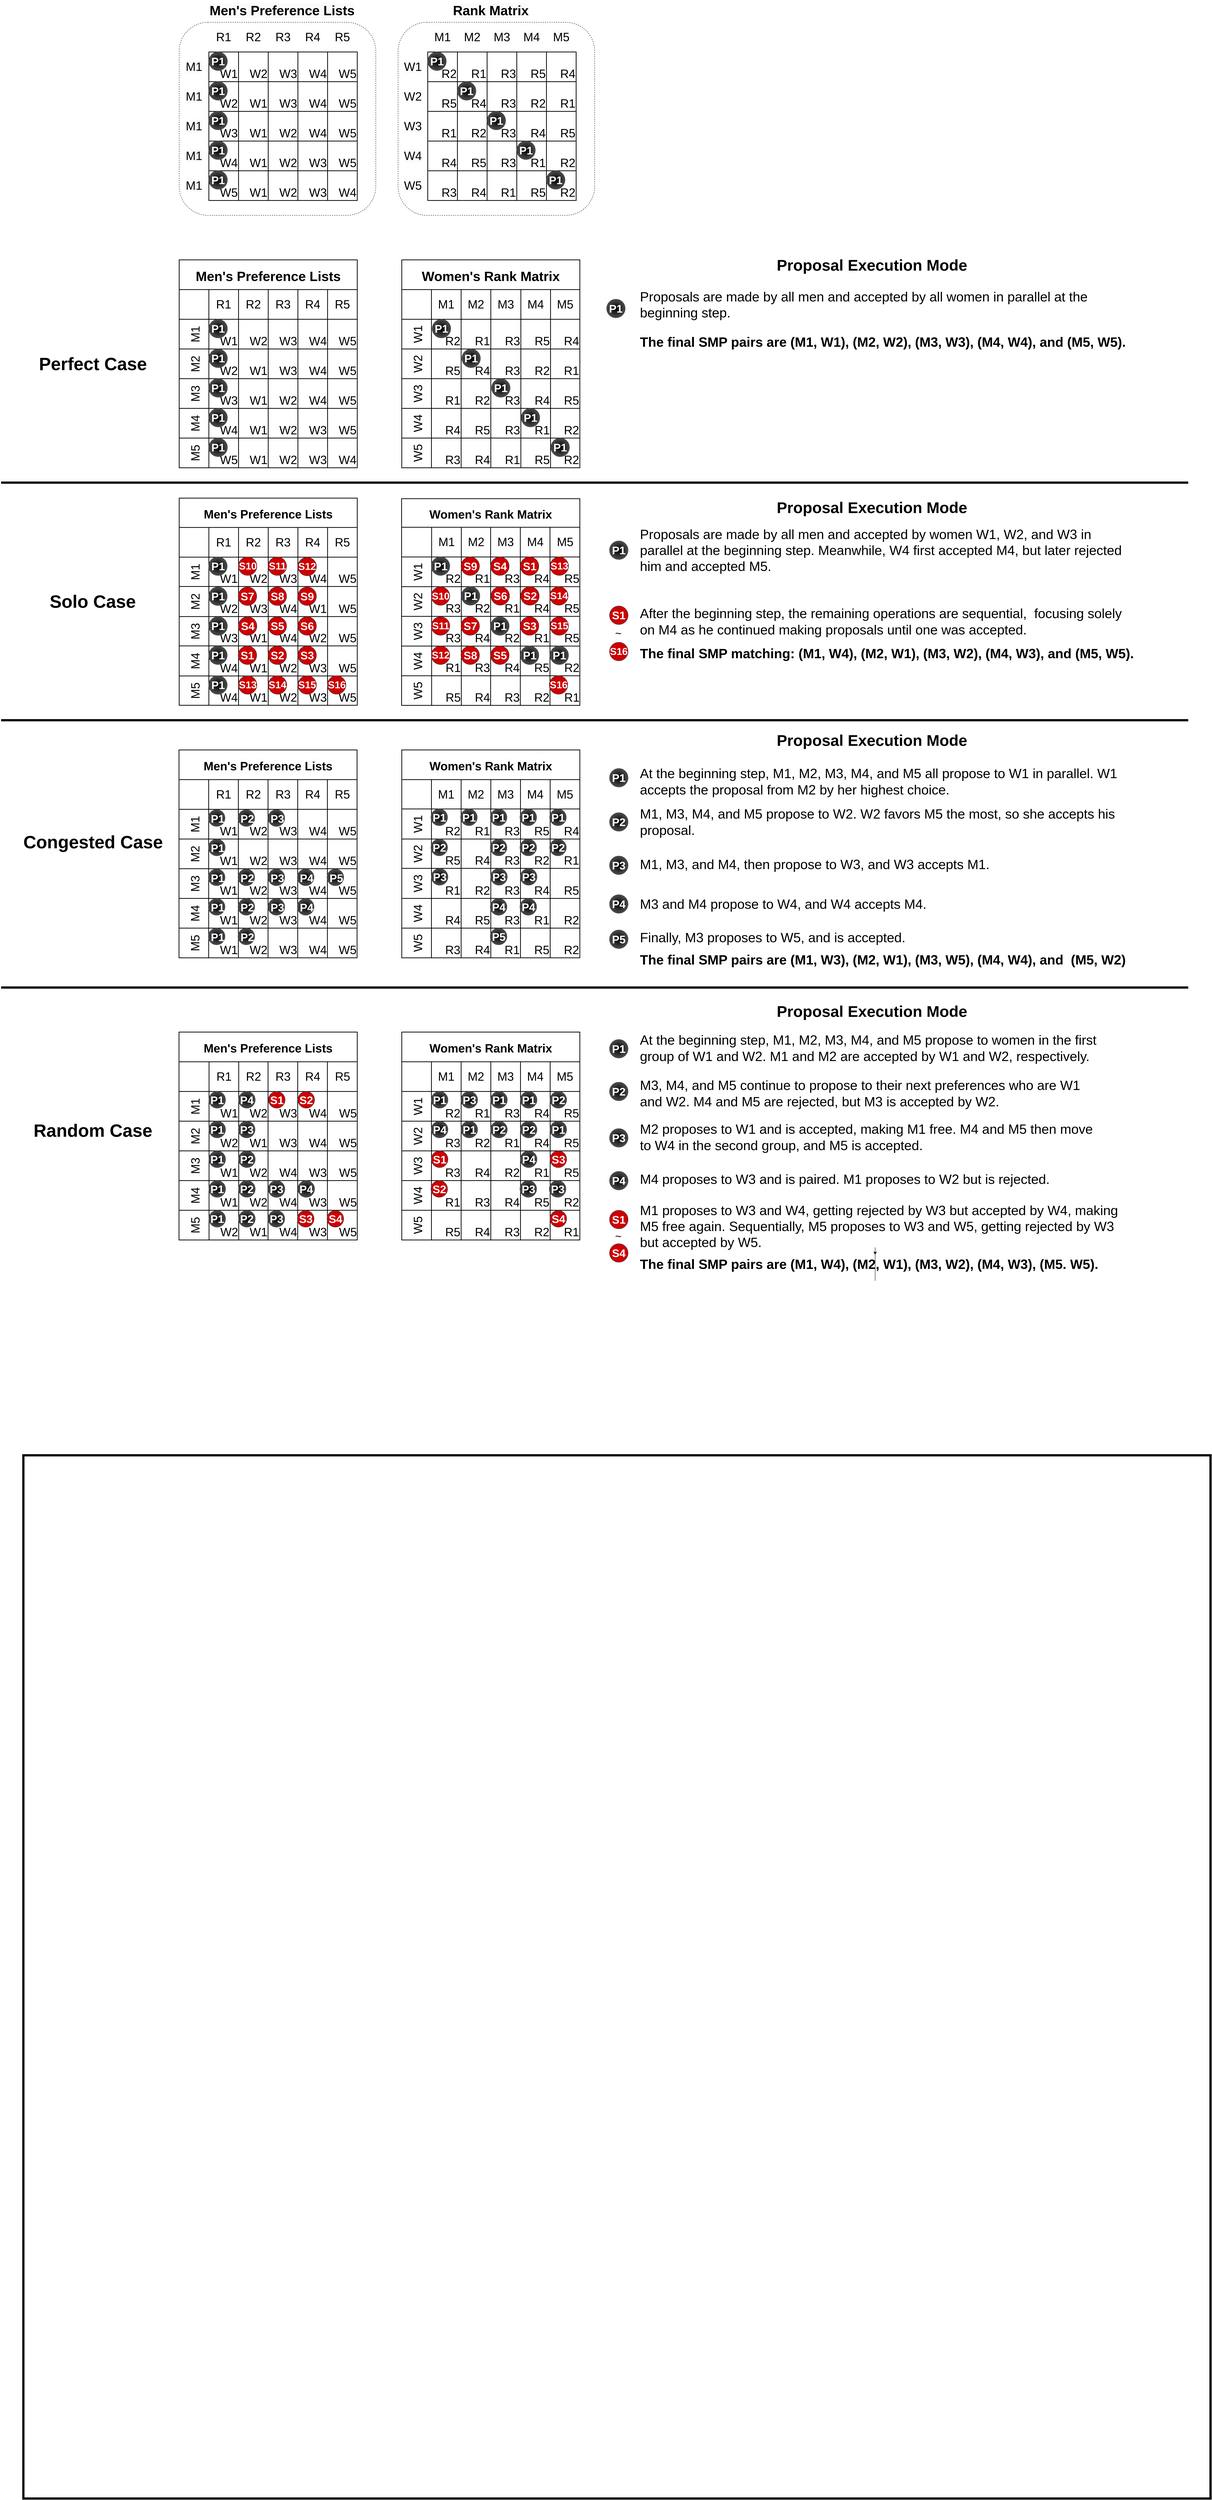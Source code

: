 <mxfile version="24.6.5" type="github">
  <diagram name="Page-1" id="UDRfX3X-FXBvV-juncsd">
    <mxGraphModel dx="5033" dy="3779" grid="1" gridSize="10" guides="1" tooltips="1" connect="1" arrows="1" fold="1" page="1" pageScale="1" pageWidth="850" pageHeight="1100" math="0" shadow="0">
      <root>
        <mxCell id="0" />
        <mxCell id="1" parent="0" />
        <mxCell id="bGb6oID3RMWHNd7Fn-8T-776" value="" style="rounded=1;whiteSpace=wrap;html=1;dashed=1;" vertex="1" parent="1">
          <mxGeometry x="-320" y="-1400" width="530" height="520" as="geometry" />
        </mxCell>
        <mxCell id="bGb6oID3RMWHNd7Fn-8T-777" value="" style="rounded=0;whiteSpace=wrap;html=1;fillColor=none;strokeWidth=6;" vertex="1" parent="1">
          <mxGeometry x="-740" y="2460" width="3200" height="2810" as="geometry" />
        </mxCell>
        <mxCell id="bGb6oID3RMWHNd7Fn-8T-778" value="Men&#39;s Preference Lists" style="shape=table;startSize=80;container=1;collapsible=0;childLayout=tableLayout;resizeLast=0;resizeLastRow=0;fontStyle=1;fontSize=32;strokeWidth=2;" vertex="1" parent="1">
          <mxGeometry x="-320.5" y="560" width="480" height="560" as="geometry" />
        </mxCell>
        <mxCell id="bGb6oID3RMWHNd7Fn-8T-779" value="" style="shape=tableRow;horizontal=0;startSize=80;swimlaneHead=0;swimlaneBody=0;strokeColor=inherit;top=0;left=0;bottom=0;right=0;collapsible=0;dropTarget=0;fillColor=none;points=[[0,0.5],[1,0.5]];portConstraint=eastwest;fontSize=32;fontStyle=0;strokeWidth=2;" vertex="1" parent="bGb6oID3RMWHNd7Fn-8T-778">
          <mxGeometry y="80" width="480" height="80" as="geometry" />
        </mxCell>
        <mxCell id="bGb6oID3RMWHNd7Fn-8T-780" value="R1" style="shape=partialRectangle;html=1;whiteSpace=wrap;connectable=0;strokeColor=inherit;overflow=hidden;fillColor=none;top=0;left=0;bottom=0;right=0;pointerEvents=1;fontSize=32;fontStyle=0;strokeWidth=2;" vertex="1" parent="bGb6oID3RMWHNd7Fn-8T-779">
          <mxGeometry x="80" width="80" height="80" as="geometry">
            <mxRectangle width="80" height="80" as="alternateBounds" />
          </mxGeometry>
        </mxCell>
        <mxCell id="bGb6oID3RMWHNd7Fn-8T-781" value="R2" style="shape=partialRectangle;html=1;whiteSpace=wrap;connectable=0;strokeColor=inherit;overflow=hidden;fillColor=none;top=0;left=0;bottom=0;right=0;pointerEvents=1;fontSize=32;fontStyle=0;strokeWidth=2;" vertex="1" parent="bGb6oID3RMWHNd7Fn-8T-779">
          <mxGeometry x="160" width="80" height="80" as="geometry">
            <mxRectangle width="80" height="80" as="alternateBounds" />
          </mxGeometry>
        </mxCell>
        <mxCell id="bGb6oID3RMWHNd7Fn-8T-782" value="R3" style="shape=partialRectangle;html=1;whiteSpace=wrap;connectable=0;strokeColor=inherit;overflow=hidden;fillColor=none;top=0;left=0;bottom=0;right=0;pointerEvents=1;strokeWidth=2;resizeWidth=1;resizeHeight=1;fontSize=32;fontStyle=0" vertex="1" parent="bGb6oID3RMWHNd7Fn-8T-779">
          <mxGeometry x="240" width="80" height="80" as="geometry">
            <mxRectangle width="80" height="80" as="alternateBounds" />
          </mxGeometry>
        </mxCell>
        <mxCell id="bGb6oID3RMWHNd7Fn-8T-783" value="R4" style="shape=partialRectangle;html=1;whiteSpace=wrap;connectable=0;strokeColor=inherit;overflow=hidden;fillColor=none;top=0;left=0;bottom=0;right=0;pointerEvents=1;strokeWidth=2;resizeWidth=1;resizeHeight=1;fontSize=32;fontStyle=0" vertex="1" parent="bGb6oID3RMWHNd7Fn-8T-779">
          <mxGeometry x="320" width="80" height="80" as="geometry">
            <mxRectangle width="80" height="80" as="alternateBounds" />
          </mxGeometry>
        </mxCell>
        <mxCell id="bGb6oID3RMWHNd7Fn-8T-784" value="R5" style="shape=partialRectangle;html=1;whiteSpace=wrap;connectable=0;strokeColor=inherit;overflow=hidden;fillColor=none;top=0;left=0;bottom=0;right=0;pointerEvents=1;strokeWidth=2;resizeWidth=1;resizeHeight=1;fontSize=32;fontStyle=0" vertex="1" parent="bGb6oID3RMWHNd7Fn-8T-779">
          <mxGeometry x="400" width="80" height="80" as="geometry">
            <mxRectangle width="80" height="80" as="alternateBounds" />
          </mxGeometry>
        </mxCell>
        <mxCell id="bGb6oID3RMWHNd7Fn-8T-785" value="M1" style="shape=tableRow;horizontal=0;startSize=80;swimlaneHead=0;swimlaneBody=0;strokeColor=inherit;top=0;left=0;bottom=0;right=0;collapsible=0;dropTarget=0;fillColor=none;points=[[0,0.5],[1,0.5]];portConstraint=eastwest;fontSize=32;fontStyle=0;strokeWidth=2;" vertex="1" parent="bGb6oID3RMWHNd7Fn-8T-778">
          <mxGeometry y="160" width="480" height="80" as="geometry" />
        </mxCell>
        <mxCell id="bGb6oID3RMWHNd7Fn-8T-786" value="W1" style="shape=partialRectangle;html=1;whiteSpace=wrap;connectable=0;overflow=hidden;top=0;left=0;bottom=0;right=0;pointerEvents=1;strokeColor=default;fillColor=none;fontSize=32;fontStyle=0;strokeWidth=2;align=right;verticalAlign=bottom;" vertex="1" parent="bGb6oID3RMWHNd7Fn-8T-785">
          <mxGeometry x="80" width="80" height="80" as="geometry">
            <mxRectangle width="80" height="80" as="alternateBounds" />
          </mxGeometry>
        </mxCell>
        <mxCell id="bGb6oID3RMWHNd7Fn-8T-787" value="W2" style="shape=partialRectangle;html=1;whiteSpace=wrap;connectable=0;overflow=hidden;top=0;left=0;bottom=0;right=0;pointerEvents=1;fillColor=none;labelBackgroundColor=none;labelBorderColor=none;strokeColor=default;shadow=0;resizable=1;resizeWidth=0;metaEdit=0;backgroundOutline=0;fontSize=32;fontStyle=0;strokeWidth=2;align=right;verticalAlign=bottom;" vertex="1" parent="bGb6oID3RMWHNd7Fn-8T-785">
          <mxGeometry x="160" width="80" height="80" as="geometry">
            <mxRectangle width="80" height="80" as="alternateBounds" />
          </mxGeometry>
        </mxCell>
        <mxCell id="bGb6oID3RMWHNd7Fn-8T-788" value="W3" style="shape=partialRectangle;html=1;whiteSpace=wrap;connectable=0;overflow=hidden;top=0;left=0;bottom=0;right=0;pointerEvents=1;fillColor=none;fontSize=32;fontStyle=0;strokeWidth=2;align=right;verticalAlign=bottom;" vertex="1" parent="bGb6oID3RMWHNd7Fn-8T-785">
          <mxGeometry x="240" width="80" height="80" as="geometry">
            <mxRectangle width="80" height="80" as="alternateBounds" />
          </mxGeometry>
        </mxCell>
        <mxCell id="bGb6oID3RMWHNd7Fn-8T-789" value="W4" style="shape=partialRectangle;html=1;whiteSpace=wrap;connectable=0;overflow=hidden;top=0;left=0;bottom=0;right=0;pointerEvents=1;fillColor=none;fontSize=32;fontStyle=0;strokeWidth=2;align=right;verticalAlign=bottom;" vertex="1" parent="bGb6oID3RMWHNd7Fn-8T-785">
          <mxGeometry x="320" width="80" height="80" as="geometry">
            <mxRectangle width="80" height="80" as="alternateBounds" />
          </mxGeometry>
        </mxCell>
        <mxCell id="bGb6oID3RMWHNd7Fn-8T-790" value="W5" style="shape=partialRectangle;html=1;whiteSpace=wrap;connectable=0;overflow=hidden;top=0;left=0;bottom=0;right=0;pointerEvents=1;fillColor=none;fontSize=32;fontStyle=0;strokeWidth=2;align=right;verticalAlign=bottom;" vertex="1" parent="bGb6oID3RMWHNd7Fn-8T-785">
          <mxGeometry x="400" width="80" height="80" as="geometry">
            <mxRectangle width="80" height="80" as="alternateBounds" />
          </mxGeometry>
        </mxCell>
        <mxCell id="bGb6oID3RMWHNd7Fn-8T-791" value="M2" style="shape=tableRow;horizontal=0;startSize=80;swimlaneHead=0;swimlaneBody=0;strokeColor=inherit;top=0;left=0;bottom=0;right=0;collapsible=0;dropTarget=0;fillColor=none;points=[[0,0.5],[1,0.5]];portConstraint=eastwest;fontSize=32;fontStyle=0;strokeWidth=2;" vertex="1" parent="bGb6oID3RMWHNd7Fn-8T-778">
          <mxGeometry y="240" width="480" height="80" as="geometry" />
        </mxCell>
        <mxCell id="bGb6oID3RMWHNd7Fn-8T-792" value="W1" style="shape=partialRectangle;html=1;whiteSpace=wrap;connectable=0;overflow=hidden;top=0;left=0;bottom=0;right=0;pointerEvents=1;strokeOpacity=100;fillColor=none;fontSize=32;fontStyle=0;strokeWidth=2;align=right;verticalAlign=bottom;" vertex="1" parent="bGb6oID3RMWHNd7Fn-8T-791">
          <mxGeometry x="80" width="80" height="80" as="geometry">
            <mxRectangle width="80" height="80" as="alternateBounds" />
          </mxGeometry>
        </mxCell>
        <mxCell id="bGb6oID3RMWHNd7Fn-8T-793" value="W2" style="shape=partialRectangle;html=1;whiteSpace=wrap;connectable=0;strokeColor=inherit;overflow=hidden;fillColor=none;top=0;left=0;bottom=0;right=0;pointerEvents=1;fontSize=32;fontStyle=0;strokeWidth=2;align=right;verticalAlign=bottom;" vertex="1" parent="bGb6oID3RMWHNd7Fn-8T-791">
          <mxGeometry x="160" width="80" height="80" as="geometry">
            <mxRectangle width="80" height="80" as="alternateBounds" />
          </mxGeometry>
        </mxCell>
        <mxCell id="bGb6oID3RMWHNd7Fn-8T-794" value="W3" style="shape=partialRectangle;html=1;whiteSpace=wrap;connectable=0;strokeColor=inherit;overflow=hidden;fillColor=none;top=0;left=0;bottom=0;right=0;pointerEvents=1;fontSize=32;fontStyle=0;strokeWidth=2;align=right;verticalAlign=bottom;" vertex="1" parent="bGb6oID3RMWHNd7Fn-8T-791">
          <mxGeometry x="240" width="80" height="80" as="geometry">
            <mxRectangle width="80" height="80" as="alternateBounds" />
          </mxGeometry>
        </mxCell>
        <mxCell id="bGb6oID3RMWHNd7Fn-8T-795" value="W4" style="shape=partialRectangle;html=1;whiteSpace=wrap;connectable=0;strokeColor=inherit;overflow=hidden;fillColor=none;top=0;left=0;bottom=0;right=0;pointerEvents=1;fontSize=32;fontStyle=0;strokeWidth=2;align=right;verticalAlign=bottom;" vertex="1" parent="bGb6oID3RMWHNd7Fn-8T-791">
          <mxGeometry x="320" width="80" height="80" as="geometry">
            <mxRectangle width="80" height="80" as="alternateBounds" />
          </mxGeometry>
        </mxCell>
        <mxCell id="bGb6oID3RMWHNd7Fn-8T-796" value="W5" style="shape=partialRectangle;html=1;whiteSpace=wrap;connectable=0;strokeColor=inherit;overflow=hidden;fillColor=none;top=0;left=0;bottom=0;right=0;pointerEvents=1;fontSize=32;fontStyle=0;strokeWidth=2;align=right;verticalAlign=bottom;" vertex="1" parent="bGb6oID3RMWHNd7Fn-8T-791">
          <mxGeometry x="400" width="80" height="80" as="geometry">
            <mxRectangle width="80" height="80" as="alternateBounds" />
          </mxGeometry>
        </mxCell>
        <mxCell id="bGb6oID3RMWHNd7Fn-8T-797" value="M3" style="shape=tableRow;horizontal=0;startSize=80;swimlaneHead=0;swimlaneBody=0;strokeColor=inherit;top=0;left=0;bottom=0;right=0;collapsible=0;dropTarget=0;fillColor=none;points=[[0,0.5],[1,0.5]];portConstraint=eastwest;fontSize=32;fontStyle=0;strokeWidth=2;" vertex="1" parent="bGb6oID3RMWHNd7Fn-8T-778">
          <mxGeometry y="320" width="480" height="80" as="geometry" />
        </mxCell>
        <mxCell id="bGb6oID3RMWHNd7Fn-8T-798" value="W1" style="shape=partialRectangle;html=1;whiteSpace=wrap;connectable=0;overflow=hidden;top=0;left=0;bottom=0;right=0;pointerEvents=1;fillColor=none;fontSize=32;fontStyle=0;strokeWidth=2;align=right;verticalAlign=bottom;" vertex="1" parent="bGb6oID3RMWHNd7Fn-8T-797">
          <mxGeometry x="80" width="80" height="80" as="geometry">
            <mxRectangle width="80" height="80" as="alternateBounds" />
          </mxGeometry>
        </mxCell>
        <mxCell id="bGb6oID3RMWHNd7Fn-8T-799" value="W2" style="shape=partialRectangle;html=1;whiteSpace=wrap;connectable=0;overflow=hidden;top=0;left=0;bottom=0;right=0;pointerEvents=1;fillColor=none;fontSize=32;fontStyle=0;strokeWidth=2;align=right;verticalAlign=bottom;" vertex="1" parent="bGb6oID3RMWHNd7Fn-8T-797">
          <mxGeometry x="160" width="80" height="80" as="geometry">
            <mxRectangle width="80" height="80" as="alternateBounds" />
          </mxGeometry>
        </mxCell>
        <mxCell id="bGb6oID3RMWHNd7Fn-8T-800" value="W3" style="shape=partialRectangle;html=1;whiteSpace=wrap;connectable=0;strokeColor=inherit;overflow=hidden;fillColor=none;top=0;left=0;bottom=0;right=0;pointerEvents=1;fontSize=32;fontStyle=0;strokeWidth=2;align=right;verticalAlign=bottom;" vertex="1" parent="bGb6oID3RMWHNd7Fn-8T-797">
          <mxGeometry x="240" width="80" height="80" as="geometry">
            <mxRectangle width="80" height="80" as="alternateBounds" />
          </mxGeometry>
        </mxCell>
        <mxCell id="bGb6oID3RMWHNd7Fn-8T-801" value="W4" style="shape=partialRectangle;html=1;whiteSpace=wrap;connectable=0;strokeColor=inherit;overflow=hidden;fillColor=none;top=0;left=0;bottom=0;right=0;pointerEvents=1;fontSize=32;fontStyle=0;strokeWidth=2;align=right;verticalAlign=bottom;" vertex="1" parent="bGb6oID3RMWHNd7Fn-8T-797">
          <mxGeometry x="320" width="80" height="80" as="geometry">
            <mxRectangle width="80" height="80" as="alternateBounds" />
          </mxGeometry>
        </mxCell>
        <mxCell id="bGb6oID3RMWHNd7Fn-8T-802" value="W5" style="shape=partialRectangle;html=1;whiteSpace=wrap;connectable=0;strokeColor=inherit;overflow=hidden;fillColor=none;top=0;left=0;bottom=0;right=0;pointerEvents=1;fontSize=32;fontStyle=0;strokeWidth=2;align=right;verticalAlign=bottom;" vertex="1" parent="bGb6oID3RMWHNd7Fn-8T-797">
          <mxGeometry x="400" width="80" height="80" as="geometry">
            <mxRectangle width="80" height="80" as="alternateBounds" />
          </mxGeometry>
        </mxCell>
        <mxCell id="bGb6oID3RMWHNd7Fn-8T-803" value="M4" style="shape=tableRow;horizontal=0;startSize=80;swimlaneHead=0;swimlaneBody=0;strokeColor=inherit;top=0;left=0;bottom=0;right=0;collapsible=0;dropTarget=0;fillColor=none;points=[[0,0.5],[1,0.5]];portConstraint=eastwest;fontSize=32;fontStyle=0;strokeWidth=2;" vertex="1" parent="bGb6oID3RMWHNd7Fn-8T-778">
          <mxGeometry y="400" width="480" height="80" as="geometry" />
        </mxCell>
        <mxCell id="bGb6oID3RMWHNd7Fn-8T-804" value="W1" style="shape=partialRectangle;html=1;whiteSpace=wrap;connectable=0;overflow=hidden;top=0;left=0;bottom=0;right=0;pointerEvents=1;fillColor=none;fontSize=32;fontStyle=0;strokeWidth=2;align=right;verticalAlign=bottom;" vertex="1" parent="bGb6oID3RMWHNd7Fn-8T-803">
          <mxGeometry x="80" width="80" height="80" as="geometry">
            <mxRectangle width="80" height="80" as="alternateBounds" />
          </mxGeometry>
        </mxCell>
        <mxCell id="bGb6oID3RMWHNd7Fn-8T-805" value="W2" style="shape=partialRectangle;html=1;whiteSpace=wrap;connectable=0;overflow=hidden;top=0;left=0;bottom=0;right=0;pointerEvents=1;fillColor=none;fontSize=32;fontStyle=0;strokeWidth=2;align=right;verticalAlign=bottom;" vertex="1" parent="bGb6oID3RMWHNd7Fn-8T-803">
          <mxGeometry x="160" width="80" height="80" as="geometry">
            <mxRectangle width="80" height="80" as="alternateBounds" />
          </mxGeometry>
        </mxCell>
        <mxCell id="bGb6oID3RMWHNd7Fn-8T-806" value="W3" style="shape=partialRectangle;html=1;whiteSpace=wrap;connectable=0;strokeColor=inherit;overflow=hidden;fillColor=none;top=0;left=0;bottom=0;right=0;pointerEvents=1;fontSize=32;fontStyle=0;strokeWidth=2;align=right;verticalAlign=bottom;" vertex="1" parent="bGb6oID3RMWHNd7Fn-8T-803">
          <mxGeometry x="240" width="80" height="80" as="geometry">
            <mxRectangle width="80" height="80" as="alternateBounds" />
          </mxGeometry>
        </mxCell>
        <mxCell id="bGb6oID3RMWHNd7Fn-8T-807" value="W4" style="shape=partialRectangle;html=1;whiteSpace=wrap;connectable=0;strokeColor=inherit;overflow=hidden;fillColor=none;top=0;left=0;bottom=0;right=0;pointerEvents=1;fontSize=32;fontStyle=0;strokeWidth=2;align=right;verticalAlign=bottom;" vertex="1" parent="bGb6oID3RMWHNd7Fn-8T-803">
          <mxGeometry x="320" width="80" height="80" as="geometry">
            <mxRectangle width="80" height="80" as="alternateBounds" />
          </mxGeometry>
        </mxCell>
        <mxCell id="bGb6oID3RMWHNd7Fn-8T-808" value="W5" style="shape=partialRectangle;html=1;whiteSpace=wrap;connectable=0;strokeColor=inherit;overflow=hidden;fillColor=none;top=0;left=0;bottom=0;right=0;pointerEvents=1;fontSize=32;fontStyle=0;strokeWidth=2;align=right;verticalAlign=bottom;" vertex="1" parent="bGb6oID3RMWHNd7Fn-8T-803">
          <mxGeometry x="400" width="80" height="80" as="geometry">
            <mxRectangle width="80" height="80" as="alternateBounds" />
          </mxGeometry>
        </mxCell>
        <mxCell id="bGb6oID3RMWHNd7Fn-8T-809" value="M5" style="shape=tableRow;horizontal=0;startSize=80;swimlaneHead=0;swimlaneBody=0;strokeColor=inherit;top=0;left=0;bottom=0;right=0;collapsible=0;dropTarget=0;fillColor=none;points=[[0,0.5],[1,0.5]];portConstraint=eastwest;fontSize=32;fontStyle=0;strokeWidth=2;" vertex="1" parent="bGb6oID3RMWHNd7Fn-8T-778">
          <mxGeometry y="480" width="480" height="80" as="geometry" />
        </mxCell>
        <mxCell id="bGb6oID3RMWHNd7Fn-8T-810" value="W1" style="shape=partialRectangle;html=1;whiteSpace=wrap;connectable=0;overflow=hidden;top=0;left=0;bottom=0;right=0;pointerEvents=1;fillColor=none;fontSize=32;fontStyle=0;strokeWidth=2;align=right;verticalAlign=bottom;" vertex="1" parent="bGb6oID3RMWHNd7Fn-8T-809">
          <mxGeometry x="80" width="80" height="80" as="geometry">
            <mxRectangle width="80" height="80" as="alternateBounds" />
          </mxGeometry>
        </mxCell>
        <mxCell id="bGb6oID3RMWHNd7Fn-8T-811" value="W2" style="shape=partialRectangle;html=1;whiteSpace=wrap;connectable=0;overflow=hidden;top=0;left=0;bottom=0;right=0;pointerEvents=1;fillColor=none;fontSize=32;fontStyle=0;strokeWidth=2;align=right;verticalAlign=bottom;" vertex="1" parent="bGb6oID3RMWHNd7Fn-8T-809">
          <mxGeometry x="160" width="80" height="80" as="geometry">
            <mxRectangle width="80" height="80" as="alternateBounds" />
          </mxGeometry>
        </mxCell>
        <mxCell id="bGb6oID3RMWHNd7Fn-8T-812" value="W3" style="shape=partialRectangle;html=1;whiteSpace=wrap;connectable=0;strokeColor=inherit;overflow=hidden;fillColor=none;top=0;left=0;bottom=0;right=0;pointerEvents=1;fontSize=32;fontStyle=0;strokeWidth=2;align=right;verticalAlign=bottom;" vertex="1" parent="bGb6oID3RMWHNd7Fn-8T-809">
          <mxGeometry x="240" width="80" height="80" as="geometry">
            <mxRectangle width="80" height="80" as="alternateBounds" />
          </mxGeometry>
        </mxCell>
        <mxCell id="bGb6oID3RMWHNd7Fn-8T-813" value="W4" style="shape=partialRectangle;html=1;whiteSpace=wrap;connectable=0;strokeColor=inherit;overflow=hidden;fillColor=none;top=0;left=0;bottom=0;right=0;pointerEvents=1;fontSize=32;fontStyle=0;strokeWidth=2;align=right;verticalAlign=bottom;" vertex="1" parent="bGb6oID3RMWHNd7Fn-8T-809">
          <mxGeometry x="320" width="80" height="80" as="geometry">
            <mxRectangle width="80" height="80" as="alternateBounds" />
          </mxGeometry>
        </mxCell>
        <mxCell id="bGb6oID3RMWHNd7Fn-8T-814" value="W5" style="shape=partialRectangle;html=1;whiteSpace=wrap;connectable=0;strokeColor=inherit;overflow=hidden;fillColor=none;top=0;left=0;bottom=0;right=0;pointerEvents=1;fontSize=32;fontStyle=0;strokeWidth=2;align=right;verticalAlign=bottom;" vertex="1" parent="bGb6oID3RMWHNd7Fn-8T-809">
          <mxGeometry x="400" width="80" height="80" as="geometry">
            <mxRectangle width="80" height="80" as="alternateBounds" />
          </mxGeometry>
        </mxCell>
        <mxCell id="bGb6oID3RMWHNd7Fn-8T-815" value="Men&#39;s Preference Lists" style="shape=table;startSize=79;container=1;collapsible=0;childLayout=tableLayout;resizeLast=0;resizeLastRow=0;fontStyle=1;fontSize=32;strokeWidth=2;" vertex="1" parent="1">
          <mxGeometry x="-320" y="-118.25" width="480" height="558" as="geometry" />
        </mxCell>
        <mxCell id="bGb6oID3RMWHNd7Fn-8T-816" value="" style="shape=tableRow;horizontal=0;startSize=80;swimlaneHead=0;swimlaneBody=0;strokeColor=inherit;top=0;left=0;bottom=0;right=0;collapsible=0;dropTarget=0;fillColor=none;points=[[0,0.5],[1,0.5]];portConstraint=eastwest;fontSize=32;strokeWidth=2;" vertex="1" parent="bGb6oID3RMWHNd7Fn-8T-815">
          <mxGeometry y="79" width="480" height="80" as="geometry" />
        </mxCell>
        <mxCell id="bGb6oID3RMWHNd7Fn-8T-817" value="R1" style="shape=partialRectangle;html=1;whiteSpace=wrap;connectable=0;strokeColor=inherit;overflow=hidden;fillColor=none;top=0;left=0;bottom=0;right=0;pointerEvents=1;fontSize=32;strokeWidth=2;" vertex="1" parent="bGb6oID3RMWHNd7Fn-8T-816">
          <mxGeometry x="80" width="80" height="80" as="geometry">
            <mxRectangle width="80" height="80" as="alternateBounds" />
          </mxGeometry>
        </mxCell>
        <mxCell id="bGb6oID3RMWHNd7Fn-8T-818" value="R2" style="shape=partialRectangle;html=1;whiteSpace=wrap;connectable=0;strokeColor=inherit;overflow=hidden;fillColor=none;top=0;left=0;bottom=0;right=0;pointerEvents=1;fontSize=32;strokeWidth=2;" vertex="1" parent="bGb6oID3RMWHNd7Fn-8T-816">
          <mxGeometry x="160" width="80" height="80" as="geometry">
            <mxRectangle width="80" height="80" as="alternateBounds" />
          </mxGeometry>
        </mxCell>
        <mxCell id="bGb6oID3RMWHNd7Fn-8T-819" value="R3" style="shape=partialRectangle;html=1;whiteSpace=wrap;connectable=0;strokeColor=inherit;overflow=hidden;fillColor=none;top=0;left=0;bottom=0;right=0;pointerEvents=1;strokeWidth=2;resizeWidth=1;resizeHeight=1;fontSize=32;" vertex="1" parent="bGb6oID3RMWHNd7Fn-8T-816">
          <mxGeometry x="240" width="80" height="80" as="geometry">
            <mxRectangle width="80" height="80" as="alternateBounds" />
          </mxGeometry>
        </mxCell>
        <mxCell id="bGb6oID3RMWHNd7Fn-8T-820" value="R4" style="shape=partialRectangle;html=1;whiteSpace=wrap;connectable=0;strokeColor=inherit;overflow=hidden;fillColor=none;top=0;left=0;bottom=0;right=0;pointerEvents=1;strokeWidth=2;resizeWidth=1;resizeHeight=1;fontSize=32;" vertex="1" parent="bGb6oID3RMWHNd7Fn-8T-816">
          <mxGeometry x="320" width="80" height="80" as="geometry">
            <mxRectangle width="80" height="80" as="alternateBounds" />
          </mxGeometry>
        </mxCell>
        <mxCell id="bGb6oID3RMWHNd7Fn-8T-821" value="R5" style="shape=partialRectangle;html=1;whiteSpace=wrap;connectable=0;strokeColor=inherit;overflow=hidden;fillColor=none;top=0;left=0;bottom=0;right=0;pointerEvents=1;strokeWidth=2;resizeWidth=1;resizeHeight=1;fontSize=32;" vertex="1" parent="bGb6oID3RMWHNd7Fn-8T-816">
          <mxGeometry x="400" width="80" height="80" as="geometry">
            <mxRectangle width="80" height="80" as="alternateBounds" />
          </mxGeometry>
        </mxCell>
        <mxCell id="bGb6oID3RMWHNd7Fn-8T-822" value="M1" style="shape=tableRow;horizontal=0;startSize=80;swimlaneHead=0;swimlaneBody=0;strokeColor=inherit;top=0;left=0;bottom=0;right=0;collapsible=0;dropTarget=0;fillColor=none;points=[[0,0.5],[1,0.5]];portConstraint=eastwest;fontSize=32;strokeWidth=2;" vertex="1" parent="bGb6oID3RMWHNd7Fn-8T-815">
          <mxGeometry y="159" width="480" height="79" as="geometry" />
        </mxCell>
        <mxCell id="bGb6oID3RMWHNd7Fn-8T-823" value="W1" style="shape=partialRectangle;html=1;whiteSpace=wrap;connectable=0;overflow=hidden;top=0;left=0;bottom=0;right=0;pointerEvents=1;strokeColor=default;fillColor=none;fontSize=32;strokeWidth=2;align=right;verticalAlign=bottom;" vertex="1" parent="bGb6oID3RMWHNd7Fn-8T-822">
          <mxGeometry x="80" width="80" height="79" as="geometry">
            <mxRectangle width="80" height="79" as="alternateBounds" />
          </mxGeometry>
        </mxCell>
        <mxCell id="bGb6oID3RMWHNd7Fn-8T-824" value="W2" style="shape=partialRectangle;html=1;whiteSpace=wrap;connectable=0;overflow=hidden;top=0;left=0;bottom=0;right=0;pointerEvents=1;fillColor=none;labelBackgroundColor=none;labelBorderColor=none;strokeColor=default;shadow=0;resizable=1;resizeWidth=0;metaEdit=0;backgroundOutline=0;fontSize=32;strokeWidth=2;align=right;verticalAlign=bottom;" vertex="1" parent="bGb6oID3RMWHNd7Fn-8T-822">
          <mxGeometry x="160" width="80" height="79" as="geometry">
            <mxRectangle width="80" height="79" as="alternateBounds" />
          </mxGeometry>
        </mxCell>
        <mxCell id="bGb6oID3RMWHNd7Fn-8T-825" value="W3" style="shape=partialRectangle;html=1;whiteSpace=wrap;connectable=0;overflow=hidden;top=0;left=0;bottom=0;right=0;pointerEvents=1;fillColor=none;fontSize=32;strokeWidth=2;align=right;verticalAlign=bottom;" vertex="1" parent="bGb6oID3RMWHNd7Fn-8T-822">
          <mxGeometry x="240" width="80" height="79" as="geometry">
            <mxRectangle width="80" height="79" as="alternateBounds" />
          </mxGeometry>
        </mxCell>
        <mxCell id="bGb6oID3RMWHNd7Fn-8T-826" value="W4" style="shape=partialRectangle;html=1;whiteSpace=wrap;connectable=0;overflow=hidden;top=0;left=0;bottom=0;right=0;pointerEvents=1;fillColor=none;fontSize=32;strokeWidth=2;align=right;verticalAlign=bottom;" vertex="1" parent="bGb6oID3RMWHNd7Fn-8T-822">
          <mxGeometry x="320" width="80" height="79" as="geometry">
            <mxRectangle width="80" height="79" as="alternateBounds" />
          </mxGeometry>
        </mxCell>
        <mxCell id="bGb6oID3RMWHNd7Fn-8T-827" value="W5" style="shape=partialRectangle;html=1;whiteSpace=wrap;connectable=0;overflow=hidden;top=0;left=0;bottom=0;right=0;pointerEvents=1;fillColor=none;fontSize=32;strokeWidth=2;align=right;verticalAlign=bottom;" vertex="1" parent="bGb6oID3RMWHNd7Fn-8T-822">
          <mxGeometry x="400" width="80" height="79" as="geometry">
            <mxRectangle width="80" height="79" as="alternateBounds" />
          </mxGeometry>
        </mxCell>
        <mxCell id="bGb6oID3RMWHNd7Fn-8T-828" value="M2" style="shape=tableRow;horizontal=0;startSize=80;swimlaneHead=0;swimlaneBody=0;strokeColor=inherit;top=0;left=0;bottom=0;right=0;collapsible=0;dropTarget=0;fillColor=none;points=[[0,0.5],[1,0.5]];portConstraint=eastwest;fontSize=32;strokeWidth=2;" vertex="1" parent="bGb6oID3RMWHNd7Fn-8T-815">
          <mxGeometry y="238" width="480" height="81" as="geometry" />
        </mxCell>
        <mxCell id="bGb6oID3RMWHNd7Fn-8T-829" value="W2" style="shape=partialRectangle;html=1;whiteSpace=wrap;connectable=0;overflow=hidden;top=0;left=0;bottom=0;right=0;pointerEvents=1;strokeOpacity=100;fillColor=none;fontSize=32;strokeWidth=2;align=right;verticalAlign=bottom;" vertex="1" parent="bGb6oID3RMWHNd7Fn-8T-828">
          <mxGeometry x="80" width="80" height="81" as="geometry">
            <mxRectangle width="80" height="81" as="alternateBounds" />
          </mxGeometry>
        </mxCell>
        <mxCell id="bGb6oID3RMWHNd7Fn-8T-830" value="W3" style="shape=partialRectangle;html=1;whiteSpace=wrap;connectable=0;strokeColor=inherit;overflow=hidden;fillColor=none;top=0;left=0;bottom=0;right=0;pointerEvents=1;fontSize=32;strokeWidth=2;align=right;verticalAlign=bottom;" vertex="1" parent="bGb6oID3RMWHNd7Fn-8T-828">
          <mxGeometry x="160" width="80" height="81" as="geometry">
            <mxRectangle width="80" height="81" as="alternateBounds" />
          </mxGeometry>
        </mxCell>
        <mxCell id="bGb6oID3RMWHNd7Fn-8T-831" value="W4" style="shape=partialRectangle;html=1;whiteSpace=wrap;connectable=0;strokeColor=inherit;overflow=hidden;fillColor=none;top=0;left=0;bottom=0;right=0;pointerEvents=1;fontSize=32;strokeWidth=2;align=right;verticalAlign=bottom;" vertex="1" parent="bGb6oID3RMWHNd7Fn-8T-828">
          <mxGeometry x="240" width="80" height="81" as="geometry">
            <mxRectangle width="80" height="81" as="alternateBounds" />
          </mxGeometry>
        </mxCell>
        <mxCell id="bGb6oID3RMWHNd7Fn-8T-832" value="W1" style="shape=partialRectangle;html=1;whiteSpace=wrap;connectable=0;strokeColor=inherit;overflow=hidden;fillColor=none;top=0;left=0;bottom=0;right=0;pointerEvents=1;fontSize=32;strokeWidth=2;align=right;verticalAlign=bottom;" vertex="1" parent="bGb6oID3RMWHNd7Fn-8T-828">
          <mxGeometry x="320" width="80" height="81" as="geometry">
            <mxRectangle width="80" height="81" as="alternateBounds" />
          </mxGeometry>
        </mxCell>
        <mxCell id="bGb6oID3RMWHNd7Fn-8T-833" value="W5" style="shape=partialRectangle;html=1;whiteSpace=wrap;connectable=0;strokeColor=inherit;overflow=hidden;fillColor=none;top=0;left=0;bottom=0;right=0;pointerEvents=1;fontSize=32;strokeWidth=2;align=right;verticalAlign=bottom;" vertex="1" parent="bGb6oID3RMWHNd7Fn-8T-828">
          <mxGeometry x="400" width="80" height="81" as="geometry">
            <mxRectangle width="80" height="81" as="alternateBounds" />
          </mxGeometry>
        </mxCell>
        <mxCell id="bGb6oID3RMWHNd7Fn-8T-834" value="M3" style="shape=tableRow;horizontal=0;startSize=80;swimlaneHead=0;swimlaneBody=0;strokeColor=inherit;top=0;left=0;bottom=0;right=0;collapsible=0;dropTarget=0;fillColor=none;points=[[0,0.5],[1,0.5]];portConstraint=eastwest;fontSize=32;strokeWidth=2;" vertex="1" parent="bGb6oID3RMWHNd7Fn-8T-815">
          <mxGeometry y="319" width="480" height="79" as="geometry" />
        </mxCell>
        <mxCell id="bGb6oID3RMWHNd7Fn-8T-835" value="W3" style="shape=partialRectangle;html=1;whiteSpace=wrap;connectable=0;overflow=hidden;top=0;left=0;bottom=0;right=0;pointerEvents=1;fillColor=none;fontSize=32;strokeWidth=2;align=right;verticalAlign=bottom;" vertex="1" parent="bGb6oID3RMWHNd7Fn-8T-834">
          <mxGeometry x="80" width="80" height="79" as="geometry">
            <mxRectangle width="80" height="79" as="alternateBounds" />
          </mxGeometry>
        </mxCell>
        <mxCell id="bGb6oID3RMWHNd7Fn-8T-836" value="W1" style="shape=partialRectangle;html=1;whiteSpace=wrap;connectable=0;overflow=hidden;top=0;left=0;bottom=0;right=0;pointerEvents=1;fillColor=none;fontSize=32;strokeWidth=2;align=right;verticalAlign=bottom;" vertex="1" parent="bGb6oID3RMWHNd7Fn-8T-834">
          <mxGeometry x="160" width="80" height="79" as="geometry">
            <mxRectangle width="80" height="79" as="alternateBounds" />
          </mxGeometry>
        </mxCell>
        <mxCell id="bGb6oID3RMWHNd7Fn-8T-837" value="W4" style="shape=partialRectangle;html=1;whiteSpace=wrap;connectable=0;strokeColor=inherit;overflow=hidden;fillColor=none;top=0;left=0;bottom=0;right=0;pointerEvents=1;fontSize=32;strokeWidth=2;align=right;verticalAlign=bottom;" vertex="1" parent="bGb6oID3RMWHNd7Fn-8T-834">
          <mxGeometry x="240" width="80" height="79" as="geometry">
            <mxRectangle width="80" height="79" as="alternateBounds" />
          </mxGeometry>
        </mxCell>
        <mxCell id="bGb6oID3RMWHNd7Fn-8T-838" value="W2" style="shape=partialRectangle;html=1;whiteSpace=wrap;connectable=0;strokeColor=inherit;overflow=hidden;fillColor=none;top=0;left=0;bottom=0;right=0;pointerEvents=1;fontSize=32;strokeWidth=2;align=right;verticalAlign=bottom;" vertex="1" parent="bGb6oID3RMWHNd7Fn-8T-834">
          <mxGeometry x="320" width="80" height="79" as="geometry">
            <mxRectangle width="80" height="79" as="alternateBounds" />
          </mxGeometry>
        </mxCell>
        <mxCell id="bGb6oID3RMWHNd7Fn-8T-839" value="W5" style="shape=partialRectangle;html=1;whiteSpace=wrap;connectable=0;strokeColor=inherit;overflow=hidden;fillColor=none;top=0;left=0;bottom=0;right=0;pointerEvents=1;fontSize=32;strokeWidth=2;align=right;verticalAlign=bottom;" vertex="1" parent="bGb6oID3RMWHNd7Fn-8T-834">
          <mxGeometry x="400" width="80" height="79" as="geometry">
            <mxRectangle width="80" height="79" as="alternateBounds" />
          </mxGeometry>
        </mxCell>
        <mxCell id="bGb6oID3RMWHNd7Fn-8T-840" value="M4" style="shape=tableRow;horizontal=0;startSize=80;swimlaneHead=0;swimlaneBody=0;strokeColor=inherit;top=0;left=0;bottom=0;right=0;collapsible=0;dropTarget=0;fillColor=none;points=[[0,0.5],[1,0.5]];portConstraint=eastwest;fontSize=32;strokeWidth=2;" vertex="1" parent="bGb6oID3RMWHNd7Fn-8T-815">
          <mxGeometry y="398" width="480" height="81" as="geometry" />
        </mxCell>
        <mxCell id="bGb6oID3RMWHNd7Fn-8T-841" value="W4" style="shape=partialRectangle;html=1;whiteSpace=wrap;connectable=0;overflow=hidden;top=0;left=0;bottom=0;right=0;pointerEvents=1;fillColor=none;fontSize=32;strokeWidth=2;align=right;verticalAlign=bottom;" vertex="1" parent="bGb6oID3RMWHNd7Fn-8T-840">
          <mxGeometry x="80" width="80" height="81" as="geometry">
            <mxRectangle width="80" height="81" as="alternateBounds" />
          </mxGeometry>
        </mxCell>
        <mxCell id="bGb6oID3RMWHNd7Fn-8T-842" value="W1" style="shape=partialRectangle;html=1;whiteSpace=wrap;connectable=0;overflow=hidden;top=0;left=0;bottom=0;right=0;pointerEvents=1;fillColor=none;fontSize=32;strokeWidth=2;align=right;verticalAlign=bottom;" vertex="1" parent="bGb6oID3RMWHNd7Fn-8T-840">
          <mxGeometry x="160" width="80" height="81" as="geometry">
            <mxRectangle width="80" height="81" as="alternateBounds" />
          </mxGeometry>
        </mxCell>
        <mxCell id="bGb6oID3RMWHNd7Fn-8T-843" value="W2" style="shape=partialRectangle;html=1;whiteSpace=wrap;connectable=0;strokeColor=inherit;overflow=hidden;fillColor=none;top=0;left=0;bottom=0;right=0;pointerEvents=1;fontSize=32;strokeWidth=2;align=right;verticalAlign=bottom;" vertex="1" parent="bGb6oID3RMWHNd7Fn-8T-840">
          <mxGeometry x="240" width="80" height="81" as="geometry">
            <mxRectangle width="80" height="81" as="alternateBounds" />
          </mxGeometry>
        </mxCell>
        <mxCell id="bGb6oID3RMWHNd7Fn-8T-844" value="W3" style="shape=partialRectangle;html=1;whiteSpace=wrap;connectable=0;strokeColor=inherit;overflow=hidden;fillColor=none;top=0;left=0;bottom=0;right=0;pointerEvents=1;fontSize=32;strokeWidth=2;align=right;verticalAlign=bottom;" vertex="1" parent="bGb6oID3RMWHNd7Fn-8T-840">
          <mxGeometry x="320" width="80" height="81" as="geometry">
            <mxRectangle width="80" height="81" as="alternateBounds" />
          </mxGeometry>
        </mxCell>
        <mxCell id="bGb6oID3RMWHNd7Fn-8T-845" value="W5" style="shape=partialRectangle;html=1;whiteSpace=wrap;connectable=0;strokeColor=inherit;overflow=hidden;fillColor=none;top=0;left=0;bottom=0;right=0;pointerEvents=1;fontSize=32;strokeWidth=2;align=right;verticalAlign=bottom;" vertex="1" parent="bGb6oID3RMWHNd7Fn-8T-840">
          <mxGeometry x="400" width="80" height="81" as="geometry">
            <mxRectangle width="80" height="81" as="alternateBounds" />
          </mxGeometry>
        </mxCell>
        <mxCell id="bGb6oID3RMWHNd7Fn-8T-846" value="M5" style="shape=tableRow;horizontal=0;startSize=80;swimlaneHead=0;swimlaneBody=0;strokeColor=inherit;top=0;left=0;bottom=0;right=0;collapsible=0;dropTarget=0;fillColor=none;points=[[0,0.5],[1,0.5]];portConstraint=eastwest;fontSize=32;strokeWidth=2;" vertex="1" parent="bGb6oID3RMWHNd7Fn-8T-815">
          <mxGeometry y="479" width="480" height="79" as="geometry" />
        </mxCell>
        <mxCell id="bGb6oID3RMWHNd7Fn-8T-847" value="W4" style="shape=partialRectangle;html=1;whiteSpace=wrap;connectable=0;overflow=hidden;top=0;left=0;bottom=0;right=0;pointerEvents=1;fillColor=none;fontSize=32;strokeWidth=2;align=right;verticalAlign=bottom;" vertex="1" parent="bGb6oID3RMWHNd7Fn-8T-846">
          <mxGeometry x="80" width="80" height="79" as="geometry">
            <mxRectangle width="80" height="79" as="alternateBounds" />
          </mxGeometry>
        </mxCell>
        <mxCell id="bGb6oID3RMWHNd7Fn-8T-848" value="W1" style="shape=partialRectangle;html=1;whiteSpace=wrap;connectable=0;overflow=hidden;top=0;left=0;bottom=0;right=0;pointerEvents=1;fillColor=none;fontSize=32;strokeWidth=2;align=right;verticalAlign=bottom;" vertex="1" parent="bGb6oID3RMWHNd7Fn-8T-846">
          <mxGeometry x="160" width="80" height="79" as="geometry">
            <mxRectangle width="80" height="79" as="alternateBounds" />
          </mxGeometry>
        </mxCell>
        <mxCell id="bGb6oID3RMWHNd7Fn-8T-849" value="W2" style="shape=partialRectangle;html=1;whiteSpace=wrap;connectable=0;strokeColor=inherit;overflow=hidden;fillColor=none;top=0;left=0;bottom=0;right=0;pointerEvents=1;fontSize=32;strokeWidth=2;align=right;verticalAlign=bottom;" vertex="1" parent="bGb6oID3RMWHNd7Fn-8T-846">
          <mxGeometry x="240" width="80" height="79" as="geometry">
            <mxRectangle width="80" height="79" as="alternateBounds" />
          </mxGeometry>
        </mxCell>
        <mxCell id="bGb6oID3RMWHNd7Fn-8T-850" value="W3" style="shape=partialRectangle;html=1;whiteSpace=wrap;connectable=0;strokeColor=inherit;overflow=hidden;fillColor=none;top=0;left=0;bottom=0;right=0;pointerEvents=1;fontSize=32;strokeWidth=2;align=right;verticalAlign=bottom;" vertex="1" parent="bGb6oID3RMWHNd7Fn-8T-846">
          <mxGeometry x="320" width="80" height="79" as="geometry">
            <mxRectangle width="80" height="79" as="alternateBounds" />
          </mxGeometry>
        </mxCell>
        <mxCell id="bGb6oID3RMWHNd7Fn-8T-851" value="W5" style="shape=partialRectangle;html=1;whiteSpace=wrap;connectable=0;strokeColor=inherit;overflow=hidden;fillColor=none;top=0;left=0;bottom=0;right=0;pointerEvents=1;fontSize=32;strokeWidth=2;align=right;verticalAlign=bottom;" vertex="1" parent="bGb6oID3RMWHNd7Fn-8T-846">
          <mxGeometry x="400" width="80" height="79" as="geometry">
            <mxRectangle width="80" height="79" as="alternateBounds" />
          </mxGeometry>
        </mxCell>
        <mxCell id="bGb6oID3RMWHNd7Fn-8T-852" value="" style="endArrow=none;html=1;rounded=0;strokeWidth=6;" edge="1" parent="1">
          <mxGeometry width="50" height="50" relative="1" as="geometry">
            <mxPoint x="-800" y="-160" as="sourcePoint" />
            <mxPoint x="2400" y="-160" as="targetPoint" />
          </mxGeometry>
        </mxCell>
        <mxCell id="bGb6oID3RMWHNd7Fn-8T-853" value="Men&#39;s Preference Lists" style="shape=table;startSize=80;container=1;collapsible=0;childLayout=tableLayout;resizeLast=0;resizeLastRow=0;fontStyle=1;fontSize=36;perimeterSpacing=0;strokeWidth=2;" vertex="1" parent="1">
          <mxGeometry x="-320" y="-760" width="480" height="560" as="geometry" />
        </mxCell>
        <mxCell id="bGb6oID3RMWHNd7Fn-8T-854" value="" style="shape=tableRow;horizontal=0;startSize=80;swimlaneHead=0;swimlaneBody=0;strokeColor=default;top=0;left=0;bottom=0;right=0;collapsible=0;dropTarget=0;fillColor=none;points=[[0,0.5],[1,0.5]];portConstraint=eastwest;fontSize=32;strokeWidth=2;" vertex="1" parent="bGb6oID3RMWHNd7Fn-8T-853">
          <mxGeometry y="80" width="480" height="80" as="geometry" />
        </mxCell>
        <mxCell id="bGb6oID3RMWHNd7Fn-8T-855" value="R1" style="shape=partialRectangle;html=1;whiteSpace=wrap;connectable=0;strokeColor=inherit;overflow=hidden;fillColor=none;top=0;left=0;bottom=0;right=0;pointerEvents=1;fontSize=32;strokeWidth=2;" vertex="1" parent="bGb6oID3RMWHNd7Fn-8T-854">
          <mxGeometry x="80" width="80" height="80" as="geometry">
            <mxRectangle width="80" height="80" as="alternateBounds" />
          </mxGeometry>
        </mxCell>
        <mxCell id="bGb6oID3RMWHNd7Fn-8T-856" value="R2" style="shape=partialRectangle;html=1;whiteSpace=wrap;connectable=0;strokeColor=inherit;overflow=hidden;fillColor=none;top=0;left=0;bottom=0;right=0;pointerEvents=1;fontSize=32;strokeWidth=2;" vertex="1" parent="bGb6oID3RMWHNd7Fn-8T-854">
          <mxGeometry x="160" width="80" height="80" as="geometry">
            <mxRectangle width="80" height="80" as="alternateBounds" />
          </mxGeometry>
        </mxCell>
        <mxCell id="bGb6oID3RMWHNd7Fn-8T-857" value="R3" style="shape=partialRectangle;html=1;whiteSpace=wrap;connectable=0;strokeColor=inherit;overflow=hidden;fillColor=none;top=0;left=0;bottom=0;right=0;pointerEvents=1;strokeWidth=2;resizeWidth=1;resizeHeight=1;fontSize=32;" vertex="1" parent="bGb6oID3RMWHNd7Fn-8T-854">
          <mxGeometry x="240" width="80" height="80" as="geometry">
            <mxRectangle width="80" height="80" as="alternateBounds" />
          </mxGeometry>
        </mxCell>
        <mxCell id="bGb6oID3RMWHNd7Fn-8T-858" value="R4" style="shape=partialRectangle;html=1;whiteSpace=wrap;connectable=0;strokeColor=inherit;overflow=hidden;fillColor=none;top=0;left=0;bottom=0;right=0;pointerEvents=1;strokeWidth=2;resizeWidth=1;resizeHeight=1;fontSize=32;" vertex="1" parent="bGb6oID3RMWHNd7Fn-8T-854">
          <mxGeometry x="320" width="80" height="80" as="geometry">
            <mxRectangle width="80" height="80" as="alternateBounds" />
          </mxGeometry>
        </mxCell>
        <mxCell id="bGb6oID3RMWHNd7Fn-8T-859" value="R5" style="shape=partialRectangle;html=1;whiteSpace=wrap;connectable=0;strokeColor=inherit;overflow=hidden;fillColor=none;top=0;left=0;bottom=0;right=0;pointerEvents=1;strokeWidth=2;resizeWidth=1;resizeHeight=1;fontSize=32;" vertex="1" parent="bGb6oID3RMWHNd7Fn-8T-854">
          <mxGeometry x="400" width="80" height="80" as="geometry">
            <mxRectangle width="80" height="80" as="alternateBounds" />
          </mxGeometry>
        </mxCell>
        <mxCell id="bGb6oID3RMWHNd7Fn-8T-860" value="M1" style="shape=tableRow;horizontal=0;startSize=80;swimlaneHead=0;swimlaneBody=0;strokeColor=inherit;top=0;left=0;bottom=0;right=0;collapsible=0;dropTarget=0;fillColor=none;points=[[0,0.5],[1,0.5]];portConstraint=eastwest;fontSize=32;strokeWidth=2;" vertex="1" parent="bGb6oID3RMWHNd7Fn-8T-853">
          <mxGeometry y="160" width="480" height="80" as="geometry" />
        </mxCell>
        <mxCell id="bGb6oID3RMWHNd7Fn-8T-861" value="W1" style="shape=partialRectangle;html=1;whiteSpace=wrap;connectable=0;overflow=hidden;top=0;left=0;bottom=0;right=0;pointerEvents=1;strokeColor=default;fillColor=none;fontSize=32;align=right;verticalAlign=bottom;strokeWidth=2;" vertex="1" parent="bGb6oID3RMWHNd7Fn-8T-860">
          <mxGeometry x="80" width="80" height="80" as="geometry">
            <mxRectangle width="80" height="80" as="alternateBounds" />
          </mxGeometry>
        </mxCell>
        <mxCell id="bGb6oID3RMWHNd7Fn-8T-862" value="W2" style="shape=partialRectangle;html=1;whiteSpace=wrap;connectable=0;overflow=hidden;top=0;left=0;bottom=0;right=0;pointerEvents=1;fillColor=none;labelBackgroundColor=none;labelBorderColor=none;strokeColor=default;shadow=0;resizable=1;resizeWidth=0;metaEdit=0;backgroundOutline=0;fontSize=32;align=right;verticalAlign=bottom;strokeWidth=2;" vertex="1" parent="bGb6oID3RMWHNd7Fn-8T-860">
          <mxGeometry x="160" width="80" height="80" as="geometry">
            <mxRectangle width="80" height="80" as="alternateBounds" />
          </mxGeometry>
        </mxCell>
        <mxCell id="bGb6oID3RMWHNd7Fn-8T-863" value="W3" style="shape=partialRectangle;html=1;whiteSpace=wrap;connectable=0;overflow=hidden;top=0;left=0;bottom=0;right=0;pointerEvents=1;fillColor=none;fontSize=32;align=right;verticalAlign=bottom;strokeWidth=2;" vertex="1" parent="bGb6oID3RMWHNd7Fn-8T-860">
          <mxGeometry x="240" width="80" height="80" as="geometry">
            <mxRectangle width="80" height="80" as="alternateBounds" />
          </mxGeometry>
        </mxCell>
        <mxCell id="bGb6oID3RMWHNd7Fn-8T-864" value="W4" style="shape=partialRectangle;html=1;whiteSpace=wrap;connectable=0;overflow=hidden;top=0;left=0;bottom=0;right=0;pointerEvents=1;fillColor=none;fontSize=32;align=right;verticalAlign=bottom;strokeWidth=2;" vertex="1" parent="bGb6oID3RMWHNd7Fn-8T-860">
          <mxGeometry x="320" width="80" height="80" as="geometry">
            <mxRectangle width="80" height="80" as="alternateBounds" />
          </mxGeometry>
        </mxCell>
        <mxCell id="bGb6oID3RMWHNd7Fn-8T-865" value="W5" style="shape=partialRectangle;html=1;whiteSpace=wrap;connectable=0;overflow=hidden;top=0;left=0;bottom=0;right=0;pointerEvents=1;fillColor=none;fontSize=32;align=right;verticalAlign=bottom;strokeWidth=2;" vertex="1" parent="bGb6oID3RMWHNd7Fn-8T-860">
          <mxGeometry x="400" width="80" height="80" as="geometry">
            <mxRectangle width="80" height="80" as="alternateBounds" />
          </mxGeometry>
        </mxCell>
        <mxCell id="bGb6oID3RMWHNd7Fn-8T-866" value="M2" style="shape=tableRow;horizontal=0;startSize=80;swimlaneHead=0;swimlaneBody=0;strokeColor=inherit;top=0;left=0;bottom=0;right=0;collapsible=0;dropTarget=0;fillColor=none;points=[[0,0.5],[1,0.5]];portConstraint=eastwest;fontSize=32;strokeWidth=2;" vertex="1" parent="bGb6oID3RMWHNd7Fn-8T-853">
          <mxGeometry y="240" width="480" height="80" as="geometry" />
        </mxCell>
        <mxCell id="bGb6oID3RMWHNd7Fn-8T-867" value="W2" style="shape=partialRectangle;html=1;whiteSpace=wrap;connectable=0;overflow=hidden;top=0;left=0;bottom=0;right=0;pointerEvents=1;strokeOpacity=100;fillColor=none;fontSize=32;align=right;verticalAlign=bottom;strokeWidth=2;" vertex="1" parent="bGb6oID3RMWHNd7Fn-8T-866">
          <mxGeometry x="80" width="80" height="80" as="geometry">
            <mxRectangle width="80" height="80" as="alternateBounds" />
          </mxGeometry>
        </mxCell>
        <mxCell id="bGb6oID3RMWHNd7Fn-8T-868" value="W1" style="shape=partialRectangle;html=1;whiteSpace=wrap;connectable=0;strokeColor=inherit;overflow=hidden;fillColor=none;top=0;left=0;bottom=0;right=0;pointerEvents=1;fontSize=32;align=right;verticalAlign=bottom;strokeWidth=2;" vertex="1" parent="bGb6oID3RMWHNd7Fn-8T-866">
          <mxGeometry x="160" width="80" height="80" as="geometry">
            <mxRectangle width="80" height="80" as="alternateBounds" />
          </mxGeometry>
        </mxCell>
        <mxCell id="bGb6oID3RMWHNd7Fn-8T-869" value="W3" style="shape=partialRectangle;html=1;whiteSpace=wrap;connectable=0;strokeColor=inherit;overflow=hidden;fillColor=none;top=0;left=0;bottom=0;right=0;pointerEvents=1;fontSize=32;align=right;verticalAlign=bottom;strokeWidth=2;" vertex="1" parent="bGb6oID3RMWHNd7Fn-8T-866">
          <mxGeometry x="240" width="80" height="80" as="geometry">
            <mxRectangle width="80" height="80" as="alternateBounds" />
          </mxGeometry>
        </mxCell>
        <mxCell id="bGb6oID3RMWHNd7Fn-8T-870" value="W4" style="shape=partialRectangle;html=1;whiteSpace=wrap;connectable=0;strokeColor=inherit;overflow=hidden;fillColor=none;top=0;left=0;bottom=0;right=0;pointerEvents=1;fontSize=32;align=right;verticalAlign=bottom;strokeWidth=2;" vertex="1" parent="bGb6oID3RMWHNd7Fn-8T-866">
          <mxGeometry x="320" width="80" height="80" as="geometry">
            <mxRectangle width="80" height="80" as="alternateBounds" />
          </mxGeometry>
        </mxCell>
        <mxCell id="bGb6oID3RMWHNd7Fn-8T-871" value="W5" style="shape=partialRectangle;html=1;whiteSpace=wrap;connectable=0;strokeColor=inherit;overflow=hidden;fillColor=none;top=0;left=0;bottom=0;right=0;pointerEvents=1;fontSize=32;align=right;verticalAlign=bottom;strokeWidth=2;" vertex="1" parent="bGb6oID3RMWHNd7Fn-8T-866">
          <mxGeometry x="400" width="80" height="80" as="geometry">
            <mxRectangle width="80" height="80" as="alternateBounds" />
          </mxGeometry>
        </mxCell>
        <mxCell id="bGb6oID3RMWHNd7Fn-8T-872" value="M3" style="shape=tableRow;horizontal=0;startSize=80;swimlaneHead=0;swimlaneBody=0;strokeColor=inherit;top=0;left=0;bottom=0;right=0;collapsible=0;dropTarget=0;fillColor=none;points=[[0,0.5],[1,0.5]];portConstraint=eastwest;fontSize=32;strokeWidth=2;" vertex="1" parent="bGb6oID3RMWHNd7Fn-8T-853">
          <mxGeometry y="320" width="480" height="80" as="geometry" />
        </mxCell>
        <mxCell id="bGb6oID3RMWHNd7Fn-8T-873" value="W3" style="shape=partialRectangle;html=1;whiteSpace=wrap;connectable=0;overflow=hidden;top=0;left=0;bottom=0;right=0;pointerEvents=1;fillColor=none;fontSize=32;align=right;verticalAlign=bottom;strokeWidth=2;" vertex="1" parent="bGb6oID3RMWHNd7Fn-8T-872">
          <mxGeometry x="80" width="80" height="80" as="geometry">
            <mxRectangle width="80" height="80" as="alternateBounds" />
          </mxGeometry>
        </mxCell>
        <mxCell id="bGb6oID3RMWHNd7Fn-8T-874" value="W1" style="shape=partialRectangle;html=1;whiteSpace=wrap;connectable=0;overflow=hidden;top=0;left=0;bottom=0;right=0;pointerEvents=1;fillColor=none;fontSize=32;align=right;verticalAlign=bottom;strokeWidth=2;" vertex="1" parent="bGb6oID3RMWHNd7Fn-8T-872">
          <mxGeometry x="160" width="80" height="80" as="geometry">
            <mxRectangle width="80" height="80" as="alternateBounds" />
          </mxGeometry>
        </mxCell>
        <mxCell id="bGb6oID3RMWHNd7Fn-8T-875" value="W2" style="shape=partialRectangle;html=1;whiteSpace=wrap;connectable=0;strokeColor=inherit;overflow=hidden;fillColor=none;top=0;left=0;bottom=0;right=0;pointerEvents=1;fontSize=32;align=right;verticalAlign=bottom;strokeWidth=2;" vertex="1" parent="bGb6oID3RMWHNd7Fn-8T-872">
          <mxGeometry x="240" width="80" height="80" as="geometry">
            <mxRectangle width="80" height="80" as="alternateBounds" />
          </mxGeometry>
        </mxCell>
        <mxCell id="bGb6oID3RMWHNd7Fn-8T-876" value="W4" style="shape=partialRectangle;html=1;whiteSpace=wrap;connectable=0;strokeColor=inherit;overflow=hidden;fillColor=none;top=0;left=0;bottom=0;right=0;pointerEvents=1;fontSize=32;align=right;verticalAlign=bottom;strokeWidth=2;" vertex="1" parent="bGb6oID3RMWHNd7Fn-8T-872">
          <mxGeometry x="320" width="80" height="80" as="geometry">
            <mxRectangle width="80" height="80" as="alternateBounds" />
          </mxGeometry>
        </mxCell>
        <mxCell id="bGb6oID3RMWHNd7Fn-8T-877" value="W5" style="shape=partialRectangle;html=1;whiteSpace=wrap;connectable=0;strokeColor=inherit;overflow=hidden;fillColor=none;top=0;left=0;bottom=0;right=0;pointerEvents=1;fontSize=32;align=right;verticalAlign=bottom;strokeWidth=2;" vertex="1" parent="bGb6oID3RMWHNd7Fn-8T-872">
          <mxGeometry x="400" width="80" height="80" as="geometry">
            <mxRectangle width="80" height="80" as="alternateBounds" />
          </mxGeometry>
        </mxCell>
        <mxCell id="bGb6oID3RMWHNd7Fn-8T-878" value="M4" style="shape=tableRow;horizontal=0;startSize=80;swimlaneHead=0;swimlaneBody=0;strokeColor=inherit;top=0;left=0;bottom=0;right=0;collapsible=0;dropTarget=0;fillColor=none;points=[[0,0.5],[1,0.5]];portConstraint=eastwest;fontSize=32;strokeWidth=2;" vertex="1" parent="bGb6oID3RMWHNd7Fn-8T-853">
          <mxGeometry y="400" width="480" height="80" as="geometry" />
        </mxCell>
        <mxCell id="bGb6oID3RMWHNd7Fn-8T-879" value="W4" style="shape=partialRectangle;html=1;whiteSpace=wrap;connectable=0;overflow=hidden;top=0;left=0;bottom=0;right=0;pointerEvents=1;fillColor=none;fontSize=32;align=right;verticalAlign=bottom;strokeWidth=2;" vertex="1" parent="bGb6oID3RMWHNd7Fn-8T-878">
          <mxGeometry x="80" width="80" height="80" as="geometry">
            <mxRectangle width="80" height="80" as="alternateBounds" />
          </mxGeometry>
        </mxCell>
        <mxCell id="bGb6oID3RMWHNd7Fn-8T-880" value="W1" style="shape=partialRectangle;html=1;whiteSpace=wrap;connectable=0;overflow=hidden;top=0;left=0;bottom=0;right=0;pointerEvents=1;fillColor=none;fontSize=32;align=right;verticalAlign=bottom;strokeWidth=2;" vertex="1" parent="bGb6oID3RMWHNd7Fn-8T-878">
          <mxGeometry x="160" width="80" height="80" as="geometry">
            <mxRectangle width="80" height="80" as="alternateBounds" />
          </mxGeometry>
        </mxCell>
        <mxCell id="bGb6oID3RMWHNd7Fn-8T-881" value="W2" style="shape=partialRectangle;html=1;whiteSpace=wrap;connectable=0;strokeColor=inherit;overflow=hidden;fillColor=none;top=0;left=0;bottom=0;right=0;pointerEvents=1;fontSize=32;align=right;verticalAlign=bottom;strokeWidth=2;" vertex="1" parent="bGb6oID3RMWHNd7Fn-8T-878">
          <mxGeometry x="240" width="80" height="80" as="geometry">
            <mxRectangle width="80" height="80" as="alternateBounds" />
          </mxGeometry>
        </mxCell>
        <mxCell id="bGb6oID3RMWHNd7Fn-8T-882" value="W3" style="shape=partialRectangle;html=1;whiteSpace=wrap;connectable=0;strokeColor=inherit;overflow=hidden;fillColor=none;top=0;left=0;bottom=0;right=0;pointerEvents=1;fontSize=32;align=right;verticalAlign=bottom;strokeWidth=2;" vertex="1" parent="bGb6oID3RMWHNd7Fn-8T-878">
          <mxGeometry x="320" width="80" height="80" as="geometry">
            <mxRectangle width="80" height="80" as="alternateBounds" />
          </mxGeometry>
        </mxCell>
        <mxCell id="bGb6oID3RMWHNd7Fn-8T-883" value="W5" style="shape=partialRectangle;html=1;whiteSpace=wrap;connectable=0;strokeColor=inherit;overflow=hidden;fillColor=none;top=0;left=0;bottom=0;right=0;pointerEvents=1;fontSize=32;align=right;verticalAlign=bottom;strokeWidth=2;" vertex="1" parent="bGb6oID3RMWHNd7Fn-8T-878">
          <mxGeometry x="400" width="80" height="80" as="geometry">
            <mxRectangle width="80" height="80" as="alternateBounds" />
          </mxGeometry>
        </mxCell>
        <mxCell id="bGb6oID3RMWHNd7Fn-8T-884" value="M5" style="shape=tableRow;horizontal=0;startSize=80;swimlaneHead=0;swimlaneBody=0;strokeColor=inherit;top=0;left=0;bottom=0;right=0;collapsible=0;dropTarget=0;fillColor=none;points=[[0,0.5],[1,0.5]];portConstraint=eastwest;fontSize=32;strokeWidth=2;" vertex="1" parent="bGb6oID3RMWHNd7Fn-8T-853">
          <mxGeometry y="480" width="480" height="80" as="geometry" />
        </mxCell>
        <mxCell id="bGb6oID3RMWHNd7Fn-8T-885" value="W5" style="shape=partialRectangle;html=1;whiteSpace=wrap;connectable=0;overflow=hidden;top=0;left=0;bottom=0;right=0;pointerEvents=1;fillColor=none;fontSize=32;align=right;verticalAlign=bottom;strokeWidth=2;" vertex="1" parent="bGb6oID3RMWHNd7Fn-8T-884">
          <mxGeometry x="80" width="80" height="80" as="geometry">
            <mxRectangle width="80" height="80" as="alternateBounds" />
          </mxGeometry>
        </mxCell>
        <mxCell id="bGb6oID3RMWHNd7Fn-8T-886" value="W1" style="shape=partialRectangle;html=1;whiteSpace=wrap;connectable=0;overflow=hidden;top=0;left=0;bottom=0;right=0;pointerEvents=1;fillColor=none;fontSize=32;align=right;verticalAlign=bottom;strokeWidth=2;" vertex="1" parent="bGb6oID3RMWHNd7Fn-8T-884">
          <mxGeometry x="160" width="80" height="80" as="geometry">
            <mxRectangle width="80" height="80" as="alternateBounds" />
          </mxGeometry>
        </mxCell>
        <mxCell id="bGb6oID3RMWHNd7Fn-8T-887" value="W2" style="shape=partialRectangle;html=1;whiteSpace=wrap;connectable=0;strokeColor=inherit;overflow=hidden;fillColor=none;top=0;left=0;bottom=0;right=0;pointerEvents=1;fontSize=32;align=right;verticalAlign=bottom;strokeWidth=2;" vertex="1" parent="bGb6oID3RMWHNd7Fn-8T-884">
          <mxGeometry x="240" width="80" height="80" as="geometry">
            <mxRectangle width="80" height="80" as="alternateBounds" />
          </mxGeometry>
        </mxCell>
        <mxCell id="bGb6oID3RMWHNd7Fn-8T-888" value="W3" style="shape=partialRectangle;html=1;whiteSpace=wrap;connectable=0;strokeColor=inherit;overflow=hidden;fillColor=none;top=0;left=0;bottom=0;right=0;pointerEvents=1;fontSize=32;align=right;verticalAlign=bottom;strokeWidth=2;" vertex="1" parent="bGb6oID3RMWHNd7Fn-8T-884">
          <mxGeometry x="320" width="80" height="80" as="geometry">
            <mxRectangle width="80" height="80" as="alternateBounds" />
          </mxGeometry>
        </mxCell>
        <mxCell id="bGb6oID3RMWHNd7Fn-8T-889" value="W4" style="shape=partialRectangle;html=1;whiteSpace=wrap;connectable=0;strokeColor=inherit;overflow=hidden;fillColor=none;top=0;left=0;bottom=0;right=0;pointerEvents=1;fontSize=32;align=right;verticalAlign=bottom;strokeWidth=2;" vertex="1" parent="bGb6oID3RMWHNd7Fn-8T-884">
          <mxGeometry x="400" width="80" height="80" as="geometry">
            <mxRectangle width="80" height="80" as="alternateBounds" />
          </mxGeometry>
        </mxCell>
        <mxCell id="bGb6oID3RMWHNd7Fn-8T-890" value="&lt;font style=&quot;font-size: 48px;&quot;&gt;&lt;b style=&quot;font-size: 48px;&quot;&gt;Perfect Case&lt;/b&gt;&lt;/font&gt;" style="text;strokeColor=none;align=center;fillColor=none;html=1;verticalAlign=middle;whiteSpace=wrap;rounded=0;fontSize=48;" vertex="1" parent="1">
          <mxGeometry x="-700" y="-520" width="294.5" height="80" as="geometry" />
        </mxCell>
        <mxCell id="bGb6oID3RMWHNd7Fn-8T-891" value="&lt;font style=&quot;font-size: 48px;&quot;&gt;&lt;b style=&quot;font-size: 48px;&quot;&gt;Solo Case&lt;/b&gt;&lt;/font&gt;" style="text;strokeColor=none;align=center;fillColor=none;html=1;verticalAlign=middle;whiteSpace=wrap;rounded=0;fontSize=48;" vertex="1" parent="1">
          <mxGeometry x="-672.75" y="120.25" width="240" height="80" as="geometry" />
        </mxCell>
        <mxCell id="bGb6oID3RMWHNd7Fn-8T-892" value="&lt;font style=&quot;font-size: 48px;&quot;&gt;&lt;b style=&quot;font-size: 48px;&quot;&gt;Congested Case&lt;/b&gt;&lt;/font&gt;" style="text;strokeColor=none;align=center;fillColor=none;html=1;verticalAlign=middle;whiteSpace=wrap;rounded=0;fontSize=48;" vertex="1" parent="1">
          <mxGeometry x="-742.5" y="734" width="379.5" height="148.5" as="geometry" />
        </mxCell>
        <mxCell id="bGb6oID3RMWHNd7Fn-8T-893" value="P1" style="ellipse;whiteSpace=wrap;html=1;aspect=fixed;strokeColor=#314354;align=right;verticalAlign=bottom;fontFamily=Helvetica;fontSize=30;fillColor=#000000;fontColor=#ffffff;gradientColor=#4D4D4D;gradientDirection=radial;fontStyle=1" vertex="1" parent="1">
          <mxGeometry x="-241.5" y="880.77" width="45" height="45" as="geometry" />
        </mxCell>
        <mxCell id="bGb6oID3RMWHNd7Fn-8T-894" value="P1" style="ellipse;whiteSpace=wrap;html=1;aspect=fixed;strokeColor=#314354;align=right;verticalAlign=bottom;fontFamily=Helvetica;fontSize=30;fillColor=#000000;fontColor=#ffffff;fillStyle=solid;strokeWidth=1;fontStyle=1;gradientColor=#4D4D4D;gradientDirection=radial;" vertex="1" parent="1">
          <mxGeometry x="-241" y="800.26" width="45" height="45" as="geometry" />
        </mxCell>
        <mxCell id="bGb6oID3RMWHNd7Fn-8T-895" value="P1" style="ellipse;whiteSpace=wrap;html=1;aspect=fixed;strokeColor=#314354;align=right;verticalAlign=bottom;fontFamily=Helvetica;fontSize=30;fillColor=#000000;fontColor=#ffffff;strokeWidth=1;perimeterSpacing=1;gradientColor=#4D4D4D;gradientDirection=radial;fontStyle=1" vertex="1" parent="1">
          <mxGeometry x="-241.5" y="721" width="45" height="45" as="geometry" />
        </mxCell>
        <mxCell id="bGb6oID3RMWHNd7Fn-8T-896" value="P1" style="ellipse;whiteSpace=wrap;html=1;aspect=fixed;strokeColor=#314354;align=right;verticalAlign=bottom;fontFamily=Helvetica;fontSize=30;fillColor=#000000;fontColor=#ffffff;gradientColor=#4D4D4D;gradientDirection=radial;fontStyle=1" vertex="1" parent="1">
          <mxGeometry x="-241.5" y="960.26" width="45" height="45" as="geometry" />
        </mxCell>
        <mxCell id="bGb6oID3RMWHNd7Fn-8T-897" value="P1" style="ellipse;whiteSpace=wrap;html=1;aspect=fixed;strokeColor=#314354;align=right;verticalAlign=bottom;fontFamily=Helvetica;fontSize=30;fillColor=#000000;fontColor=#ffffff;gradientColor=#4D4D4D;gradientDirection=radial;fontStyle=1" vertex="1" parent="1">
          <mxGeometry x="-241.5" y="1040" width="45" height="45" as="geometry" />
        </mxCell>
        <mxCell id="bGb6oID3RMWHNd7Fn-8T-898" value="" style="endArrow=none;html=1;rounded=0;strokeWidth=6;" edge="1" parent="1">
          <mxGeometry width="50" height="50" relative="1" as="geometry">
            <mxPoint x="-800" y="480" as="sourcePoint" />
            <mxPoint x="2400" y="480" as="targetPoint" />
          </mxGeometry>
        </mxCell>
        <mxCell id="bGb6oID3RMWHNd7Fn-8T-899" value="P2" style="ellipse;whiteSpace=wrap;html=1;aspect=fixed;strokeColor=#314354;align=right;verticalAlign=bottom;fontFamily=Helvetica;fontSize=30;fillColor=#000000;fontColor=#ffffff;strokeWidth=1;perimeterSpacing=1;gradientColor=#4D4D4D;gradientDirection=radial;fontStyle=1" vertex="1" parent="1">
          <mxGeometry x="-161.5" y="721" width="45" height="45" as="geometry" />
        </mxCell>
        <mxCell id="bGb6oID3RMWHNd7Fn-8T-900" value="P2" style="ellipse;whiteSpace=wrap;html=1;aspect=fixed;strokeColor=#314354;align=right;verticalAlign=bottom;fontFamily=Helvetica;fontSize=30;fillColor=#000000;fontColor=#ffffff;strokeWidth=1;perimeterSpacing=1;gradientColor=#4D4D4D;gradientDirection=radial;fontStyle=1" vertex="1" parent="1">
          <mxGeometry x="-161.5" y="880.77" width="45" height="45" as="geometry" />
        </mxCell>
        <mxCell id="bGb6oID3RMWHNd7Fn-8T-901" value="P2" style="ellipse;whiteSpace=wrap;html=1;aspect=fixed;strokeColor=#314354;align=right;verticalAlign=bottom;fontFamily=Helvetica;fontSize=30;fillColor=#000000;fontColor=#ffffff;strokeWidth=1;perimeterSpacing=1;gradientColor=#4D4D4D;gradientDirection=radial;fontStyle=1" vertex="1" parent="1">
          <mxGeometry x="-161.5" y="960.26" width="45" height="45" as="geometry" />
        </mxCell>
        <mxCell id="bGb6oID3RMWHNd7Fn-8T-902" value="P2" style="ellipse;whiteSpace=wrap;html=1;aspect=fixed;strokeColor=#314354;align=right;verticalAlign=bottom;fontFamily=Helvetica;fontSize=30;fillColor=#000000;fontColor=#ffffff;strokeWidth=1;perimeterSpacing=1;fillStyle=solid;fontStyle=1;gradientColor=#4D4D4D;gradientDirection=radial;" vertex="1" parent="1">
          <mxGeometry x="-161.5" y="1040" width="45" height="45" as="geometry" />
        </mxCell>
        <mxCell id="bGb6oID3RMWHNd7Fn-8T-903" value="P3" style="ellipse;whiteSpace=wrap;html=1;aspect=fixed;strokeColor=#314354;align=right;verticalAlign=bottom;fontFamily=Helvetica;fontSize=30;fillColor=#000000;fontColor=#ffffff;strokeWidth=1;perimeterSpacing=1;fillStyle=solid;fontStyle=1;gradientColor=#4D4D4D;gradientDirection=radial;" vertex="1" parent="1">
          <mxGeometry x="-80.5" y="721" width="45" height="45" as="geometry" />
        </mxCell>
        <mxCell id="bGb6oID3RMWHNd7Fn-8T-904" value="P3" style="ellipse;whiteSpace=wrap;html=1;aspect=fixed;strokeColor=#314354;align=right;verticalAlign=bottom;fontFamily=Helvetica;fontSize=30;fillColor=#000000;fontColor=#ffffff;strokeWidth=1;perimeterSpacing=1;gradientColor=#4D4D4D;gradientDirection=radial;fontStyle=1" vertex="1" parent="1">
          <mxGeometry x="-80.5" y="880.77" width="45" height="45" as="geometry" />
        </mxCell>
        <mxCell id="bGb6oID3RMWHNd7Fn-8T-905" value="P3" style="ellipse;whiteSpace=wrap;html=1;aspect=fixed;strokeColor=#314354;align=right;verticalAlign=bottom;fontFamily=Helvetica;fontSize=30;fillColor=#000000;fontColor=#ffffff;strokeWidth=1;perimeterSpacing=1;gradientColor=#4D4D4D;gradientDirection=radial;fontStyle=1" vertex="1" parent="1">
          <mxGeometry x="-80.5" y="960.26" width="45" height="45" as="geometry" />
        </mxCell>
        <mxCell id="bGb6oID3RMWHNd7Fn-8T-906" value="P4" style="ellipse;whiteSpace=wrap;html=1;aspect=fixed;strokeColor=#314354;align=right;verticalAlign=bottom;fontFamily=Helvetica;fontSize=30;fillColor=#000000;fontColor=#ffffff;strokeWidth=1;perimeterSpacing=1;gradientColor=#4D4D4D;gradientDirection=radial;fontStyle=1" vertex="1" parent="1">
          <mxGeometry x="-1.5" y="880.77" width="45" height="45" as="geometry" />
        </mxCell>
        <mxCell id="bGb6oID3RMWHNd7Fn-8T-907" value="P4" style="ellipse;whiteSpace=wrap;html=1;aspect=fixed;strokeColor=#314354;align=right;verticalAlign=bottom;fontFamily=Helvetica;fontSize=30;fillColor=#000000;fontColor=#ffffff;strokeWidth=1;perimeterSpacing=1;fillStyle=solid;fontStyle=1;gradientColor=#4D4D4D;gradientDirection=radial;" vertex="1" parent="1">
          <mxGeometry x="-1.5" y="960.26" width="45" height="45" as="geometry" />
        </mxCell>
        <mxCell id="bGb6oID3RMWHNd7Fn-8T-908" value="P5" style="ellipse;whiteSpace=wrap;html=1;aspect=fixed;strokeColor=#314354;align=right;verticalAlign=bottom;fontFamily=Helvetica;fontSize=30;fillColor=#000000;fontColor=#ffffff;strokeWidth=1;perimeterSpacing=1;fillStyle=solid;fontStyle=1;gradientColor=#4D4D4D;gradientDirection=radial;" vertex="1" parent="1">
          <mxGeometry x="78.5" y="880.77" width="45" height="45" as="geometry" />
        </mxCell>
        <mxCell id="bGb6oID3RMWHNd7Fn-8T-909" value="P1" style="ellipse;whiteSpace=wrap;html=1;aspect=fixed;strokeColor=#314354;align=center;verticalAlign=middle;fontFamily=Helvetica;fontSize=30;fillColor=#000000;fontColor=#ffffff;fontStyle=1;gradientColor=#4D4D4D;gradientDirection=radial;" vertex="1" parent="1">
          <mxGeometry x="-240.5" y="40" width="50" height="50" as="geometry" />
        </mxCell>
        <mxCell id="bGb6oID3RMWHNd7Fn-8T-910" value="P1" style="ellipse;whiteSpace=wrap;html=1;aspect=fixed;strokeColor=#314354;align=center;verticalAlign=middle;fontFamily=Helvetica;fontSize=30;fillColor=#000000;fontColor=#ffffff;fontStyle=1;gradientColor=#4D4D4D;gradientDirection=radial;" vertex="1" parent="1">
          <mxGeometry x="-240.5" y="121" width="50" height="50" as="geometry" />
        </mxCell>
        <mxCell id="bGb6oID3RMWHNd7Fn-8T-911" value="P1" style="ellipse;whiteSpace=wrap;html=1;aspect=fixed;strokeColor=#314354;align=center;verticalAlign=middle;fontFamily=Helvetica;fontSize=30;fillColor=#000000;fontColor=#ffffff;fontStyle=1;gradientColor=#4D4D4D;gradientDirection=radial;" vertex="1" parent="1">
          <mxGeometry x="-240" y="201.25" width="50" height="50" as="geometry" />
        </mxCell>
        <mxCell id="bGb6oID3RMWHNd7Fn-8T-912" value="P1" style="ellipse;whiteSpace=wrap;html=1;aspect=fixed;strokeColor=#314354;align=center;verticalAlign=middle;fontFamily=Helvetica;fontSize=30;fillColor=#000000;fontColor=#ffffff;fontStyle=1;gradientColor=#4D4D4D;gradientDirection=radial;" vertex="1" parent="1">
          <mxGeometry x="-240.5" y="280" width="50" height="50" as="geometry" />
        </mxCell>
        <mxCell id="bGb6oID3RMWHNd7Fn-8T-913" value="P1" style="ellipse;whiteSpace=wrap;html=1;aspect=fixed;strokeColor=#314354;align=center;verticalAlign=middle;fontFamily=Helvetica;fontSize=30;fillColor=#000000;fontColor=#ffffff;fontStyle=1;gradientColor=#4D4D4D;gradientDirection=radial;" vertex="1" parent="1">
          <mxGeometry x="-240.5" y="360" width="50" height="50" as="geometry" />
        </mxCell>
        <mxCell id="bGb6oID3RMWHNd7Fn-8T-914" value="S10" style="ellipse;whiteSpace=wrap;html=1;aspect=fixed;strokeColor=#314354;align=center;verticalAlign=middle;fontFamily=Helvetica;fontSize=27;fillColor=#CC0000;fontColor=#ffffff;fontStyle=1;" vertex="1" parent="1">
          <mxGeometry x="-160.5" y="40" width="50" height="50" as="geometry" />
        </mxCell>
        <mxCell id="bGb6oID3RMWHNd7Fn-8T-915" value="S11" style="ellipse;whiteSpace=wrap;html=1;aspect=fixed;strokeColor=#314354;align=center;verticalAlign=middle;fontFamily=Helvetica;fontSize=27;fillColor=#CC0000;fontColor=#ffffff;fontStyle=1;" vertex="1" parent="1">
          <mxGeometry x="-80.5" y="40" width="50" height="50" as="geometry" />
        </mxCell>
        <mxCell id="bGb6oID3RMWHNd7Fn-8T-916" value="S12" style="ellipse;whiteSpace=wrap;html=1;aspect=fixed;strokeColor=#314354;align=center;verticalAlign=middle;fontFamily=Helvetica;fontSize=27;fillColor=#CC0000;fontColor=#ffffff;gradientColor=none;fillStyle=solid;strokeWidth=1;fontStyle=1;gradientDirection=radial;" vertex="1" parent="1">
          <mxGeometry y="41" width="50" height="50" as="geometry" />
        </mxCell>
        <mxCell id="bGb6oID3RMWHNd7Fn-8T-917" value="S7" style="ellipse;whiteSpace=wrap;html=1;aspect=fixed;strokeColor=#314354;align=center;verticalAlign=middle;fontFamily=Helvetica;fontSize=30;fillColor=#CC0000;fontColor=#ffffff;fontStyle=1;" vertex="1" parent="1">
          <mxGeometry x="-161" y="121" width="50" height="50" as="geometry" />
        </mxCell>
        <mxCell id="bGb6oID3RMWHNd7Fn-8T-918" value="S8" style="ellipse;whiteSpace=wrap;html=1;aspect=fixed;strokeColor=#314354;align=center;verticalAlign=middle;fontFamily=Helvetica;fontSize=30;fillColor=#CC0000;fontColor=#ffffff;fontStyle=1;" vertex="1" parent="1">
          <mxGeometry x="-80.5" y="121" width="50" height="50" as="geometry" />
        </mxCell>
        <mxCell id="bGb6oID3RMWHNd7Fn-8T-919" value="S9" style="ellipse;whiteSpace=wrap;html=1;aspect=fixed;strokeColor=#314354;align=center;verticalAlign=middle;fontFamily=Helvetica;fontSize=30;fillColor=#CC0000;fontColor=#ffffff;gradientColor=none;fillStyle=solid;strokeWidth=1;fontStyle=1;gradientDirection=radial;" vertex="1" parent="1">
          <mxGeometry y="121" width="50" height="50" as="geometry" />
        </mxCell>
        <mxCell id="bGb6oID3RMWHNd7Fn-8T-920" value="S4" style="ellipse;whiteSpace=wrap;html=1;aspect=fixed;strokeColor=#314354;align=center;verticalAlign=middle;fontFamily=Helvetica;fontSize=30;fillColor=#CC0000;fontColor=#ffffff;fontStyle=1;" vertex="1" parent="1">
          <mxGeometry x="-160.5" y="201.25" width="50" height="50" as="geometry" />
        </mxCell>
        <mxCell id="bGb6oID3RMWHNd7Fn-8T-921" value="S5" style="ellipse;whiteSpace=wrap;html=1;aspect=fixed;strokeColor=#314354;align=center;verticalAlign=middle;fontFamily=Helvetica;fontSize=30;fillColor=#CC0000;fontColor=#ffffff;fontStyle=1;" vertex="1" parent="1">
          <mxGeometry x="-80.5" y="201.25" width="50" height="50" as="geometry" />
        </mxCell>
        <mxCell id="bGb6oID3RMWHNd7Fn-8T-922" value="S6" style="ellipse;whiteSpace=wrap;html=1;aspect=fixed;strokeColor=#314354;align=center;verticalAlign=middle;fontFamily=Helvetica;fontSize=30;fillColor=#CC0000;fontColor=#ffffff;gradientColor=none;fillStyle=solid;strokeWidth=1;fontStyle=1;gradientDirection=radial;" vertex="1" parent="1">
          <mxGeometry y="201.25" width="50" height="50" as="geometry" />
        </mxCell>
        <mxCell id="bGb6oID3RMWHNd7Fn-8T-923" value="S1" style="ellipse;whiteSpace=wrap;html=1;aspect=fixed;strokeColor=#314354;align=center;verticalAlign=middle;fontFamily=Helvetica;fontSize=30;fillColor=#CC0000;fontColor=#ffffff;fontStyle=1;" vertex="1" parent="1">
          <mxGeometry x="-161" y="280" width="50" height="50" as="geometry" />
        </mxCell>
        <mxCell id="bGb6oID3RMWHNd7Fn-8T-924" value="S2" style="ellipse;whiteSpace=wrap;html=1;aspect=fixed;strokeColor=#314354;align=center;verticalAlign=middle;fontFamily=Helvetica;fontSize=30;fillColor=#CC0000;fontColor=#ffffff;fontStyle=1;" vertex="1" parent="1">
          <mxGeometry x="-80.5" y="280" width="50" height="50" as="geometry" />
        </mxCell>
        <mxCell id="bGb6oID3RMWHNd7Fn-8T-925" value="S3" style="ellipse;whiteSpace=wrap;html=1;aspect=fixed;strokeColor=#314354;align=center;verticalAlign=middle;fontFamily=Helvetica;fontSize=30;fillColor=#CC0000;fontColor=#ffffff;gradientColor=none;fillStyle=solid;strokeWidth=1;fontStyle=1;gradientDirection=radial;" vertex="1" parent="1">
          <mxGeometry y="280" width="50" height="50" as="geometry" />
        </mxCell>
        <mxCell id="bGb6oID3RMWHNd7Fn-8T-926" value="S13" style="ellipse;whiteSpace=wrap;html=1;aspect=fixed;strokeColor=#314354;align=center;verticalAlign=middle;fontFamily=Helvetica;fontSize=27;fillColor=#CC0000;fontColor=#ffffff;fontStyle=1;" vertex="1" parent="1">
          <mxGeometry x="-160.5" y="360" width="50" height="50" as="geometry" />
        </mxCell>
        <mxCell id="bGb6oID3RMWHNd7Fn-8T-927" value="S14" style="ellipse;whiteSpace=wrap;html=1;aspect=fixed;strokeColor=#314354;align=center;verticalAlign=middle;fontFamily=Helvetica;fontSize=27;fillColor=#CC0000;fontColor=#ffffff;fontStyle=1;" vertex="1" parent="1">
          <mxGeometry x="-80" y="360" width="50" height="50" as="geometry" />
        </mxCell>
        <mxCell id="bGb6oID3RMWHNd7Fn-8T-928" value="S15" style="ellipse;whiteSpace=wrap;html=1;aspect=fixed;strokeColor=#314354;align=center;verticalAlign=middle;fontFamily=Helvetica;fontSize=27;fillColor=#CC0000;fontColor=#ffffff;fontStyle=1;" vertex="1" parent="1">
          <mxGeometry y="360" width="50" height="50" as="geometry" />
        </mxCell>
        <mxCell id="bGb6oID3RMWHNd7Fn-8T-929" value="S16" style="ellipse;whiteSpace=wrap;html=1;aspect=fixed;strokeColor=#314354;align=center;verticalAlign=middle;fontFamily=Helvetica;fontSize=27;fillColor=#CC0000;fontColor=#ffffff;gradientColor=none;fillStyle=solid;strokeWidth=1;fontStyle=1;gradientDirection=radial;" vertex="1" parent="1">
          <mxGeometry x="79.5" y="360" width="50" height="50" as="geometry" />
        </mxCell>
        <mxCell id="bGb6oID3RMWHNd7Fn-8T-930" value="" style="endArrow=none;html=1;rounded=0;strokeWidth=6;" edge="1" parent="1">
          <mxGeometry width="50" height="50" relative="1" as="geometry">
            <mxPoint x="-800" y="1200" as="sourcePoint" />
            <mxPoint x="2400" y="1200" as="targetPoint" />
          </mxGeometry>
        </mxCell>
        <mxCell id="bGb6oID3RMWHNd7Fn-8T-931" value="Men&#39;s Preference Lists" style="shape=table;startSize=80;container=1;collapsible=0;childLayout=tableLayout;resizeLast=0;resizeLastRow=0;fontStyle=1;fontSize=32;strokeWidth=2;" vertex="1" parent="1">
          <mxGeometry x="-320.5" y="1320" width="480.5" height="560" as="geometry" />
        </mxCell>
        <mxCell id="bGb6oID3RMWHNd7Fn-8T-932" value="" style="shape=tableRow;horizontal=0;startSize=81;swimlaneHead=0;swimlaneBody=0;strokeColor=inherit;top=0;left=0;bottom=0;right=0;collapsible=0;dropTarget=0;fillColor=none;points=[[0,0.5],[1,0.5]];portConstraint=eastwest;fontSize=32;fontStyle=0;strokeWidth=2;" vertex="1" parent="bGb6oID3RMWHNd7Fn-8T-931">
          <mxGeometry y="80" width="480.5" height="80" as="geometry" />
        </mxCell>
        <mxCell id="bGb6oID3RMWHNd7Fn-8T-933" value="R1" style="shape=partialRectangle;html=1;whiteSpace=wrap;connectable=0;strokeColor=inherit;overflow=hidden;fillColor=none;top=0;left=0;bottom=0;right=0;pointerEvents=1;fontSize=32;fontStyle=0;strokeWidth=2;" vertex="1" parent="bGb6oID3RMWHNd7Fn-8T-932">
          <mxGeometry x="81" width="80" height="80" as="geometry">
            <mxRectangle width="80" height="80" as="alternateBounds" />
          </mxGeometry>
        </mxCell>
        <mxCell id="bGb6oID3RMWHNd7Fn-8T-934" value="R2" style="shape=partialRectangle;html=1;whiteSpace=wrap;connectable=0;strokeColor=inherit;overflow=hidden;fillColor=none;top=0;left=0;bottom=0;right=0;pointerEvents=1;fontSize=32;fontStyle=0;strokeWidth=2;" vertex="1" parent="bGb6oID3RMWHNd7Fn-8T-932">
          <mxGeometry x="161" width="79" height="80" as="geometry">
            <mxRectangle width="79" height="80" as="alternateBounds" />
          </mxGeometry>
        </mxCell>
        <mxCell id="bGb6oID3RMWHNd7Fn-8T-935" value="R3" style="shape=partialRectangle;html=1;whiteSpace=wrap;connectable=0;strokeColor=inherit;overflow=hidden;fillColor=none;top=0;left=0;bottom=0;right=0;pointerEvents=1;strokeWidth=2;resizeWidth=1;resizeHeight=1;fontSize=32;fontStyle=0" vertex="1" parent="bGb6oID3RMWHNd7Fn-8T-932">
          <mxGeometry x="240" width="80" height="80" as="geometry">
            <mxRectangle width="80" height="80" as="alternateBounds" />
          </mxGeometry>
        </mxCell>
        <mxCell id="bGb6oID3RMWHNd7Fn-8T-936" value="R4" style="shape=partialRectangle;html=1;whiteSpace=wrap;connectable=0;strokeColor=inherit;overflow=hidden;fillColor=none;top=0;left=0;bottom=0;right=0;pointerEvents=1;strokeWidth=2;resizeWidth=1;resizeHeight=1;fontSize=32;fontStyle=0" vertex="1" parent="bGb6oID3RMWHNd7Fn-8T-932">
          <mxGeometry x="320" width="80" height="80" as="geometry">
            <mxRectangle width="80" height="80" as="alternateBounds" />
          </mxGeometry>
        </mxCell>
        <mxCell id="bGb6oID3RMWHNd7Fn-8T-937" value="R5" style="shape=partialRectangle;html=1;whiteSpace=wrap;connectable=0;strokeColor=inherit;overflow=hidden;fillColor=none;top=0;left=0;bottom=0;right=0;pointerEvents=1;strokeWidth=2;resizeWidth=1;resizeHeight=1;fontSize=32;fontStyle=0" vertex="1" parent="bGb6oID3RMWHNd7Fn-8T-932">
          <mxGeometry x="400" width="81" height="80" as="geometry">
            <mxRectangle width="81" height="80" as="alternateBounds" />
          </mxGeometry>
        </mxCell>
        <mxCell id="bGb6oID3RMWHNd7Fn-8T-938" value="M1" style="shape=tableRow;horizontal=0;startSize=81;swimlaneHead=0;swimlaneBody=0;strokeColor=inherit;top=0;left=0;bottom=0;right=0;collapsible=0;dropTarget=0;fillColor=none;points=[[0,0.5],[1,0.5]];portConstraint=eastwest;fontSize=32;fontStyle=0;strokeWidth=2;" vertex="1" parent="bGb6oID3RMWHNd7Fn-8T-931">
          <mxGeometry y="160" width="480.5" height="80" as="geometry" />
        </mxCell>
        <mxCell id="bGb6oID3RMWHNd7Fn-8T-939" value="W1" style="shape=partialRectangle;html=1;whiteSpace=wrap;connectable=0;overflow=hidden;top=0;left=0;bottom=0;right=0;pointerEvents=1;strokeColor=default;fillColor=none;fontSize=32;fontStyle=0;strokeWidth=2;verticalAlign=bottom;align=right;" vertex="1" parent="bGb6oID3RMWHNd7Fn-8T-938">
          <mxGeometry x="81" width="80" height="80" as="geometry">
            <mxRectangle width="80" height="80" as="alternateBounds" />
          </mxGeometry>
        </mxCell>
        <mxCell id="bGb6oID3RMWHNd7Fn-8T-940" value="W2" style="shape=partialRectangle;html=1;whiteSpace=wrap;connectable=0;overflow=hidden;top=0;left=0;bottom=0;right=0;pointerEvents=1;fillColor=none;labelBackgroundColor=none;labelBorderColor=none;strokeColor=default;shadow=0;resizable=1;resizeWidth=0;metaEdit=0;backgroundOutline=0;fontSize=32;fontStyle=0;strokeWidth=2;verticalAlign=bottom;align=right;" vertex="1" parent="bGb6oID3RMWHNd7Fn-8T-938">
          <mxGeometry x="161" width="79" height="80" as="geometry">
            <mxRectangle width="79" height="80" as="alternateBounds" />
          </mxGeometry>
        </mxCell>
        <mxCell id="bGb6oID3RMWHNd7Fn-8T-941" value="W3" style="shape=partialRectangle;html=1;whiteSpace=wrap;connectable=0;overflow=hidden;top=0;left=0;bottom=0;right=0;pointerEvents=1;fillColor=none;fontSize=32;fontStyle=0;strokeWidth=2;verticalAlign=bottom;align=right;" vertex="1" parent="bGb6oID3RMWHNd7Fn-8T-938">
          <mxGeometry x="240" width="80" height="80" as="geometry">
            <mxRectangle width="80" height="80" as="alternateBounds" />
          </mxGeometry>
        </mxCell>
        <mxCell id="bGb6oID3RMWHNd7Fn-8T-942" value="W4" style="shape=partialRectangle;html=1;whiteSpace=wrap;connectable=0;overflow=hidden;top=0;left=0;bottom=0;right=0;pointerEvents=1;fillColor=none;fontSize=32;fontStyle=0;strokeWidth=2;verticalAlign=bottom;align=right;" vertex="1" parent="bGb6oID3RMWHNd7Fn-8T-938">
          <mxGeometry x="320" width="80" height="80" as="geometry">
            <mxRectangle width="80" height="80" as="alternateBounds" />
          </mxGeometry>
        </mxCell>
        <mxCell id="bGb6oID3RMWHNd7Fn-8T-943" value="W5" style="shape=partialRectangle;html=1;whiteSpace=wrap;connectable=0;overflow=hidden;top=0;left=0;bottom=0;right=0;pointerEvents=1;fillColor=none;fontSize=32;fontStyle=0;strokeWidth=2;verticalAlign=bottom;align=right;" vertex="1" parent="bGb6oID3RMWHNd7Fn-8T-938">
          <mxGeometry x="400" width="81" height="80" as="geometry">
            <mxRectangle width="81" height="80" as="alternateBounds" />
          </mxGeometry>
        </mxCell>
        <mxCell id="bGb6oID3RMWHNd7Fn-8T-944" value="M2" style="shape=tableRow;horizontal=0;startSize=81;swimlaneHead=0;swimlaneBody=0;strokeColor=inherit;top=0;left=0;bottom=0;right=0;collapsible=0;dropTarget=0;fillColor=none;points=[[0,0.5],[1,0.5]];portConstraint=eastwest;fontSize=32;fontStyle=0;strokeWidth=2;" vertex="1" parent="bGb6oID3RMWHNd7Fn-8T-931">
          <mxGeometry y="240" width="480.5" height="80" as="geometry" />
        </mxCell>
        <mxCell id="bGb6oID3RMWHNd7Fn-8T-945" value="W2" style="shape=partialRectangle;html=1;whiteSpace=wrap;connectable=0;overflow=hidden;top=0;left=0;bottom=0;right=0;pointerEvents=1;strokeOpacity=100;fillColor=none;fontSize=32;fontStyle=0;strokeWidth=2;verticalAlign=bottom;align=right;" vertex="1" parent="bGb6oID3RMWHNd7Fn-8T-944">
          <mxGeometry x="81" width="80" height="80" as="geometry">
            <mxRectangle width="80" height="80" as="alternateBounds" />
          </mxGeometry>
        </mxCell>
        <mxCell id="bGb6oID3RMWHNd7Fn-8T-946" value="W1" style="shape=partialRectangle;html=1;whiteSpace=wrap;connectable=0;strokeColor=inherit;overflow=hidden;fillColor=none;top=0;left=0;bottom=0;right=0;pointerEvents=1;fontSize=32;fontStyle=0;strokeWidth=2;verticalAlign=bottom;align=right;" vertex="1" parent="bGb6oID3RMWHNd7Fn-8T-944">
          <mxGeometry x="161" width="79" height="80" as="geometry">
            <mxRectangle width="79" height="80" as="alternateBounds" />
          </mxGeometry>
        </mxCell>
        <mxCell id="bGb6oID3RMWHNd7Fn-8T-947" value="W3" style="shape=partialRectangle;html=1;whiteSpace=wrap;connectable=0;strokeColor=inherit;overflow=hidden;fillColor=none;top=0;left=0;bottom=0;right=0;pointerEvents=1;fontSize=32;fontStyle=0;strokeWidth=2;verticalAlign=bottom;align=right;" vertex="1" parent="bGb6oID3RMWHNd7Fn-8T-944">
          <mxGeometry x="240" width="80" height="80" as="geometry">
            <mxRectangle width="80" height="80" as="alternateBounds" />
          </mxGeometry>
        </mxCell>
        <mxCell id="bGb6oID3RMWHNd7Fn-8T-948" value="W4" style="shape=partialRectangle;html=1;whiteSpace=wrap;connectable=0;strokeColor=inherit;overflow=hidden;fillColor=none;top=0;left=0;bottom=0;right=0;pointerEvents=1;fontSize=32;fontStyle=0;strokeWidth=2;verticalAlign=bottom;align=right;" vertex="1" parent="bGb6oID3RMWHNd7Fn-8T-944">
          <mxGeometry x="320" width="80" height="80" as="geometry">
            <mxRectangle width="80" height="80" as="alternateBounds" />
          </mxGeometry>
        </mxCell>
        <mxCell id="bGb6oID3RMWHNd7Fn-8T-949" value="W5" style="shape=partialRectangle;html=1;whiteSpace=wrap;connectable=0;strokeColor=inherit;overflow=hidden;fillColor=none;top=0;left=0;bottom=0;right=0;pointerEvents=1;fontSize=32;fontStyle=0;strokeWidth=2;verticalAlign=bottom;align=right;" vertex="1" parent="bGb6oID3RMWHNd7Fn-8T-944">
          <mxGeometry x="400" width="81" height="80" as="geometry">
            <mxRectangle width="81" height="80" as="alternateBounds" />
          </mxGeometry>
        </mxCell>
        <mxCell id="bGb6oID3RMWHNd7Fn-8T-950" value="M3" style="shape=tableRow;horizontal=0;startSize=81;swimlaneHead=0;swimlaneBody=0;strokeColor=inherit;top=0;left=0;bottom=0;right=0;collapsible=0;dropTarget=0;fillColor=none;points=[[0,0.5],[1,0.5]];portConstraint=eastwest;fontSize=32;fontStyle=0;strokeWidth=2;" vertex="1" parent="bGb6oID3RMWHNd7Fn-8T-931">
          <mxGeometry y="320" width="480.5" height="80" as="geometry" />
        </mxCell>
        <mxCell id="bGb6oID3RMWHNd7Fn-8T-951" value="W1" style="shape=partialRectangle;html=1;whiteSpace=wrap;connectable=0;overflow=hidden;top=0;left=0;bottom=0;right=0;pointerEvents=1;fillColor=none;fontSize=32;fontStyle=0;strokeWidth=2;verticalAlign=bottom;align=right;" vertex="1" parent="bGb6oID3RMWHNd7Fn-8T-950">
          <mxGeometry x="81" width="80" height="80" as="geometry">
            <mxRectangle width="80" height="80" as="alternateBounds" />
          </mxGeometry>
        </mxCell>
        <mxCell id="bGb6oID3RMWHNd7Fn-8T-952" value="W2" style="shape=partialRectangle;html=1;whiteSpace=wrap;connectable=0;overflow=hidden;top=0;left=0;bottom=0;right=0;pointerEvents=1;fillColor=none;fontSize=32;fontStyle=0;strokeWidth=2;verticalAlign=bottom;align=right;" vertex="1" parent="bGb6oID3RMWHNd7Fn-8T-950">
          <mxGeometry x="161" width="79" height="80" as="geometry">
            <mxRectangle width="79" height="80" as="alternateBounds" />
          </mxGeometry>
        </mxCell>
        <mxCell id="bGb6oID3RMWHNd7Fn-8T-953" value="W4" style="shape=partialRectangle;html=1;whiteSpace=wrap;connectable=0;strokeColor=inherit;overflow=hidden;fillColor=none;top=0;left=0;bottom=0;right=0;pointerEvents=1;fontSize=32;fontStyle=0;strokeWidth=2;verticalAlign=bottom;align=right;" vertex="1" parent="bGb6oID3RMWHNd7Fn-8T-950">
          <mxGeometry x="240" width="80" height="80" as="geometry">
            <mxRectangle width="80" height="80" as="alternateBounds" />
          </mxGeometry>
        </mxCell>
        <mxCell id="bGb6oID3RMWHNd7Fn-8T-954" value="W3" style="shape=partialRectangle;html=1;whiteSpace=wrap;connectable=0;strokeColor=inherit;overflow=hidden;fillColor=none;top=0;left=0;bottom=0;right=0;pointerEvents=1;fontSize=32;fontStyle=0;strokeWidth=2;verticalAlign=bottom;align=right;" vertex="1" parent="bGb6oID3RMWHNd7Fn-8T-950">
          <mxGeometry x="320" width="80" height="80" as="geometry">
            <mxRectangle width="80" height="80" as="alternateBounds" />
          </mxGeometry>
        </mxCell>
        <mxCell id="bGb6oID3RMWHNd7Fn-8T-955" value="W5" style="shape=partialRectangle;html=1;whiteSpace=wrap;connectable=0;strokeColor=inherit;overflow=hidden;fillColor=none;top=0;left=0;bottom=0;right=0;pointerEvents=1;fontSize=32;fontStyle=0;strokeWidth=2;verticalAlign=bottom;align=right;" vertex="1" parent="bGb6oID3RMWHNd7Fn-8T-950">
          <mxGeometry x="400" width="81" height="80" as="geometry">
            <mxRectangle width="81" height="80" as="alternateBounds" />
          </mxGeometry>
        </mxCell>
        <mxCell id="bGb6oID3RMWHNd7Fn-8T-956" value="M4" style="shape=tableRow;horizontal=0;startSize=81;swimlaneHead=0;swimlaneBody=0;strokeColor=inherit;top=0;left=0;bottom=0;right=0;collapsible=0;dropTarget=0;fillColor=none;points=[[0,0.5],[1,0.5]];portConstraint=eastwest;fontSize=32;fontStyle=0;strokeWidth=2;" vertex="1" parent="bGb6oID3RMWHNd7Fn-8T-931">
          <mxGeometry y="400" width="480.5" height="80" as="geometry" />
        </mxCell>
        <mxCell id="bGb6oID3RMWHNd7Fn-8T-957" value="W1" style="shape=partialRectangle;html=1;whiteSpace=wrap;connectable=0;overflow=hidden;top=0;left=0;bottom=0;right=0;pointerEvents=1;fillColor=none;fontSize=32;fontStyle=0;strokeWidth=2;verticalAlign=bottom;align=right;" vertex="1" parent="bGb6oID3RMWHNd7Fn-8T-956">
          <mxGeometry x="81" width="80" height="80" as="geometry">
            <mxRectangle width="80" height="80" as="alternateBounds" />
          </mxGeometry>
        </mxCell>
        <mxCell id="bGb6oID3RMWHNd7Fn-8T-958" value="W2" style="shape=partialRectangle;html=1;whiteSpace=wrap;connectable=0;overflow=hidden;top=0;left=0;bottom=0;right=0;pointerEvents=1;fillColor=none;fontSize=32;fontStyle=0;strokeWidth=2;verticalAlign=bottom;align=right;" vertex="1" parent="bGb6oID3RMWHNd7Fn-8T-956">
          <mxGeometry x="161" width="79" height="80" as="geometry">
            <mxRectangle width="79" height="80" as="alternateBounds" />
          </mxGeometry>
        </mxCell>
        <mxCell id="bGb6oID3RMWHNd7Fn-8T-959" value="W4" style="shape=partialRectangle;html=1;whiteSpace=wrap;connectable=0;strokeColor=inherit;overflow=hidden;fillColor=none;top=0;left=0;bottom=0;right=0;pointerEvents=1;fontSize=32;fontStyle=0;strokeWidth=2;verticalAlign=bottom;align=right;" vertex="1" parent="bGb6oID3RMWHNd7Fn-8T-956">
          <mxGeometry x="240" width="80" height="80" as="geometry">
            <mxRectangle width="80" height="80" as="alternateBounds" />
          </mxGeometry>
        </mxCell>
        <mxCell id="bGb6oID3RMWHNd7Fn-8T-960" value="W3" style="shape=partialRectangle;html=1;whiteSpace=wrap;connectable=0;strokeColor=inherit;overflow=hidden;fillColor=none;top=0;left=0;bottom=0;right=0;pointerEvents=1;fontSize=32;fontStyle=0;strokeWidth=2;verticalAlign=bottom;align=right;" vertex="1" parent="bGb6oID3RMWHNd7Fn-8T-956">
          <mxGeometry x="320" width="80" height="80" as="geometry">
            <mxRectangle width="80" height="80" as="alternateBounds" />
          </mxGeometry>
        </mxCell>
        <mxCell id="bGb6oID3RMWHNd7Fn-8T-961" value="W5" style="shape=partialRectangle;html=1;whiteSpace=wrap;connectable=0;strokeColor=inherit;overflow=hidden;fillColor=none;top=0;left=0;bottom=0;right=0;pointerEvents=1;fontSize=32;fontStyle=0;strokeWidth=2;verticalAlign=bottom;align=right;" vertex="1" parent="bGb6oID3RMWHNd7Fn-8T-956">
          <mxGeometry x="400" width="81" height="80" as="geometry">
            <mxRectangle width="81" height="80" as="alternateBounds" />
          </mxGeometry>
        </mxCell>
        <mxCell id="bGb6oID3RMWHNd7Fn-8T-962" value="M5" style="shape=tableRow;horizontal=0;startSize=81;swimlaneHead=0;swimlaneBody=0;strokeColor=inherit;top=0;left=0;bottom=0;right=0;collapsible=0;dropTarget=0;fillColor=none;points=[[0,0.5],[1,0.5]];portConstraint=eastwest;fontSize=32;fontStyle=0;strokeWidth=2;" vertex="1" parent="bGb6oID3RMWHNd7Fn-8T-931">
          <mxGeometry y="480" width="480.5" height="80" as="geometry" />
        </mxCell>
        <mxCell id="bGb6oID3RMWHNd7Fn-8T-963" value="W2" style="shape=partialRectangle;html=1;whiteSpace=wrap;connectable=0;overflow=hidden;top=0;left=0;bottom=0;right=0;pointerEvents=1;fillColor=none;fontSize=32;fontStyle=0;strokeWidth=2;verticalAlign=bottom;align=right;" vertex="1" parent="bGb6oID3RMWHNd7Fn-8T-962">
          <mxGeometry x="81" width="80" height="80" as="geometry">
            <mxRectangle width="80" height="80" as="alternateBounds" />
          </mxGeometry>
        </mxCell>
        <mxCell id="bGb6oID3RMWHNd7Fn-8T-964" value="W1" style="shape=partialRectangle;html=1;whiteSpace=wrap;connectable=0;overflow=hidden;top=0;left=0;bottom=0;right=0;pointerEvents=1;fillColor=none;fontSize=32;fontStyle=0;strokeWidth=2;verticalAlign=bottom;align=right;" vertex="1" parent="bGb6oID3RMWHNd7Fn-8T-962">
          <mxGeometry x="161" width="79" height="80" as="geometry">
            <mxRectangle width="79" height="80" as="alternateBounds" />
          </mxGeometry>
        </mxCell>
        <mxCell id="bGb6oID3RMWHNd7Fn-8T-965" value="W4" style="shape=partialRectangle;html=1;whiteSpace=wrap;connectable=0;strokeColor=inherit;overflow=hidden;fillColor=none;top=0;left=0;bottom=0;right=0;pointerEvents=1;fontSize=32;fontStyle=0;strokeWidth=2;verticalAlign=bottom;align=right;" vertex="1" parent="bGb6oID3RMWHNd7Fn-8T-962">
          <mxGeometry x="240" width="80" height="80" as="geometry">
            <mxRectangle width="80" height="80" as="alternateBounds" />
          </mxGeometry>
        </mxCell>
        <mxCell id="bGb6oID3RMWHNd7Fn-8T-966" value="W3" style="shape=partialRectangle;html=1;whiteSpace=wrap;connectable=0;strokeColor=inherit;overflow=hidden;fillColor=none;top=0;left=0;bottom=0;right=0;pointerEvents=1;fontSize=32;fontStyle=0;strokeWidth=2;verticalAlign=bottom;align=right;" vertex="1" parent="bGb6oID3RMWHNd7Fn-8T-962">
          <mxGeometry x="320" width="80" height="80" as="geometry">
            <mxRectangle width="80" height="80" as="alternateBounds" />
          </mxGeometry>
        </mxCell>
        <mxCell id="bGb6oID3RMWHNd7Fn-8T-967" value="W5" style="shape=partialRectangle;html=1;whiteSpace=wrap;connectable=0;strokeColor=inherit;overflow=hidden;fillColor=none;top=0;left=0;bottom=0;right=0;pointerEvents=1;fontSize=32;fontStyle=0;strokeWidth=2;verticalAlign=bottom;align=right;" vertex="1" parent="bGb6oID3RMWHNd7Fn-8T-962">
          <mxGeometry x="400" width="81" height="80" as="geometry">
            <mxRectangle width="81" height="80" as="alternateBounds" />
          </mxGeometry>
        </mxCell>
        <mxCell id="bGb6oID3RMWHNd7Fn-8T-968" value="&lt;font style=&quot;font-size: 48px;&quot;&gt;&lt;b style=&quot;font-size: 48px;&quot;&gt;Random Case&lt;/b&gt;&lt;/font&gt;" style="text;strokeColor=none;align=center;fillColor=none;html=1;verticalAlign=middle;whiteSpace=wrap;rounded=0;fontSize=48;" vertex="1" parent="1">
          <mxGeometry x="-725" y="1511.67" width="344.5" height="146.67" as="geometry" />
        </mxCell>
        <mxCell id="bGb6oID3RMWHNd7Fn-8T-969" value="P1" style="ellipse;whiteSpace=wrap;html=1;aspect=fixed;strokeColor=#314354;align=center;verticalAlign=middle;fontFamily=Helvetica;fontSize=30;fillColor=#000000;fontColor=#ffffff;gradientColor=#4D4D4D;gradientDirection=radial;fontStyle=1" vertex="1" parent="1">
          <mxGeometry x="-240" y="1640.12" width="45" height="45" as="geometry" />
        </mxCell>
        <mxCell id="bGb6oID3RMWHNd7Fn-8T-970" value="P1" style="ellipse;whiteSpace=wrap;html=1;aspect=fixed;strokeColor=#314354;align=center;verticalAlign=middle;fontFamily=Helvetica;fontSize=30;fillColor=#000000;fontColor=#ffffff;gradientColor=#4D4D4D;gradientDirection=radial;fontStyle=1" vertex="1" parent="1">
          <mxGeometry x="-240" y="1720.12" width="45" height="45" as="geometry" />
        </mxCell>
        <mxCell id="bGb6oID3RMWHNd7Fn-8T-971" value="P1" style="ellipse;whiteSpace=wrap;html=1;aspect=fixed;strokeColor=#314354;align=center;verticalAlign=middle;fontFamily=Helvetica;fontSize=30;fillColor=#000000;fontColor=#ffffff;gradientColor=#4D4D4D;gradientDirection=radial;fontStyle=1" vertex="1" parent="1">
          <mxGeometry x="-240" y="1800.44" width="45" height="45" as="geometry" />
        </mxCell>
        <mxCell id="bGb6oID3RMWHNd7Fn-8T-972" value="P2" style="ellipse;whiteSpace=wrap;html=1;aspect=fixed;strokeColor=#314354;align=center;verticalAlign=middle;fontFamily=Helvetica;fontSize=30;fillColor=#000000;fontColor=#ffffff;fillStyle=solid;strokeWidth=1;fontStyle=1;gradientColor=#4D4D4D;gradientDirection=radial;" vertex="1" parent="1">
          <mxGeometry x="-160" y="1640" width="45" height="45" as="geometry" />
        </mxCell>
        <mxCell id="bGb6oID3RMWHNd7Fn-8T-973" value="P2" style="ellipse;whiteSpace=wrap;html=1;aspect=fixed;strokeColor=#314354;align=center;verticalAlign=middle;fontFamily=Helvetica;fontSize=30;fillColor=#000000;fontColor=#ffffff;gradientColor=#4D4D4D;gradientDirection=radial;fontStyle=1;" vertex="1" parent="1">
          <mxGeometry x="-160" y="1720.0" width="45" height="45" as="geometry" />
        </mxCell>
        <mxCell id="bGb6oID3RMWHNd7Fn-8T-974" value="S1" style="ellipse;whiteSpace=wrap;html=1;aspect=fixed;strokeColor=#314354;align=center;verticalAlign=middle;fontFamily=Helvetica;fontSize=30;fillColor=#CC0000;fontColor=#ffffff;fontStyle=1;" vertex="1" parent="1">
          <mxGeometry x="-79.5" y="1480.0" width="45" height="45" as="geometry" />
        </mxCell>
        <mxCell id="bGb6oID3RMWHNd7Fn-8T-975" value="P4" style="ellipse;whiteSpace=wrap;html=1;aspect=fixed;strokeColor=#314354;align=center;verticalAlign=middle;fontFamily=Helvetica;fontSize=30;fillColor=#000000;fontColor=#ffffff;fillStyle=solid;strokeWidth=1;fontStyle=1;gradientColor=#4D4D4D;gradientDirection=radial;" vertex="1" parent="1">
          <mxGeometry y="1720.0" width="45" height="45" as="geometry" />
        </mxCell>
        <mxCell id="bGb6oID3RMWHNd7Fn-8T-976" value="S4" style="ellipse;whiteSpace=wrap;html=1;aspect=fixed;strokeColor=#314354;align=center;verticalAlign=middle;fontFamily=Helvetica;fontSize=30;fillColor=#CC0000;fontColor=#ffffff;fillStyle=solid;strokeWidth=1;fontStyle=1;gradientColor=none;gradientDirection=radial;" vertex="1" parent="1">
          <mxGeometry x="78.5" y="1800.44" width="45" height="45" as="geometry" />
        </mxCell>
        <mxCell id="bGb6oID3RMWHNd7Fn-8T-977" value="S1" style="ellipse;whiteSpace=wrap;html=1;aspect=fixed;strokeColor=#314354;align=center;verticalAlign=middle;fontFamily=Helvetica;fontSize=30;fillColor=#CC0000;fontColor=#ffffff;fontStyle=1;" vertex="1" parent="1">
          <mxGeometry x="840" y="172.25" width="50" height="50" as="geometry" />
        </mxCell>
        <mxCell id="bGb6oID3RMWHNd7Fn-8T-978" value="P1" style="ellipse;whiteSpace=wrap;html=1;aspect=fixed;strokeColor=#314354;align=center;verticalAlign=middle;fontFamily=Helvetica;fontSize=30;fillColor=#000000;fontColor=#ffffff;fontStyle=1;gradientColor=#4D4D4D;gradientDirection=radial;" vertex="1" parent="1">
          <mxGeometry x="840" y="-3" width="50" height="50" as="geometry" />
        </mxCell>
        <mxCell id="bGb6oID3RMWHNd7Fn-8T-979" value="P1" style="ellipse;whiteSpace=wrap;html=1;aspect=fixed;strokeColor=#314354;align=center;verticalAlign=middle;fontFamily=Helvetica;fontSize=30;fillColor=#000000;fontColor=#ffffff;gradientColor=#4D4D4D;gradientDirection=radial;fontStyle=1" vertex="1" parent="1">
          <mxGeometry x="840" y="610" width="50" height="50" as="geometry" />
        </mxCell>
        <mxCell id="bGb6oID3RMWHNd7Fn-8T-980" value="P2" style="ellipse;whiteSpace=wrap;html=1;aspect=fixed;strokeColor=#314354;align=center;verticalAlign=middle;fontFamily=Helvetica;fontSize=30;fillColor=#000000;fontColor=#ffffff;gradientColor=#4D4D4D;gradientDirection=radial;fontStyle=1" vertex="1" parent="1">
          <mxGeometry x="840" y="729" width="50" height="50" as="geometry" />
        </mxCell>
        <mxCell id="bGb6oID3RMWHNd7Fn-8T-981" value="P3" style="ellipse;whiteSpace=wrap;html=1;aspect=fixed;strokeColor=#314354;align=center;verticalAlign=middle;fontFamily=Helvetica;fontSize=30;fillColor=#000000;fontColor=#ffffff;gradientColor=#4D4D4D;gradientDirection=radial;fontStyle=1" vertex="1" parent="1">
          <mxGeometry x="840" y="845.77" width="50" height="50" as="geometry" />
        </mxCell>
        <mxCell id="bGb6oID3RMWHNd7Fn-8T-982" value="P4" style="ellipse;whiteSpace=wrap;html=1;aspect=fixed;strokeColor=#314354;align=center;verticalAlign=middle;fontFamily=Helvetica;fontSize=30;fillColor=#000000;fontColor=#ffffff;gradientColor=#4D4D4D;gradientDirection=radial;fontStyle=1;direction=south;" vertex="1" parent="1">
          <mxGeometry x="840" y="950" width="50" height="50" as="geometry" />
        </mxCell>
        <mxCell id="bGb6oID3RMWHNd7Fn-8T-983" value="P2" style="ellipse;whiteSpace=wrap;html=1;aspect=fixed;strokeColor=#314354;align=center;verticalAlign=middle;fontFamily=Helvetica;fontSize=30;fillColor=#000000;fontColor=#ffffff;gradientColor=#4D4D4D;gradientDirection=radial;fontStyle=1;" vertex="1" parent="1">
          <mxGeometry x="-160" y="1800.44" width="45" height="45" as="geometry" />
        </mxCell>
        <mxCell id="bGb6oID3RMWHNd7Fn-8T-984" value="P3" style="ellipse;whiteSpace=wrap;html=1;aspect=fixed;strokeColor=#314354;align=center;verticalAlign=middle;fontFamily=Helvetica;fontSize=30;fillColor=#000000;fontColor=#ffffff;fillStyle=solid;strokeWidth=1;fontStyle=1;gradientColor=#4D4D4D;gradientDirection=radial;" vertex="1" parent="1">
          <mxGeometry x="-160.5" y="1560" width="45" height="45" as="geometry" />
        </mxCell>
        <mxCell id="bGb6oID3RMWHNd7Fn-8T-985" value="P4" style="ellipse;whiteSpace=wrap;html=1;aspect=fixed;strokeColor=#314354;align=center;verticalAlign=middle;fontFamily=Helvetica;fontSize=30;fillColor=#000000;fontColor=#ffffff;fontStyle=1;gradientColor=#4D4D4D;gradientDirection=radial;" vertex="1" parent="1">
          <mxGeometry x="-160" y="1480.0" width="45" height="45" as="geometry" />
        </mxCell>
        <mxCell id="bGb6oID3RMWHNd7Fn-8T-986" value="P3" style="ellipse;whiteSpace=wrap;html=1;aspect=fixed;strokeColor=#314354;align=center;verticalAlign=middle;fontFamily=Helvetica;fontSize=30;fillColor=#000000;fontColor=#ffffff;fillStyle=solid;strokeWidth=1;fontStyle=1;gradientColor=#4D4D4D;gradientDirection=radial;" vertex="1" parent="1">
          <mxGeometry x="-80.5" y="1800.44" width="45" height="45" as="geometry" />
        </mxCell>
        <mxCell id="bGb6oID3RMWHNd7Fn-8T-987" value="P1" style="ellipse;whiteSpace=wrap;html=1;aspect=fixed;strokeColor=#314354;align=center;verticalAlign=middle;fontFamily=Helvetica;fontSize=30;fillColor=#000000;fontColor=#ffffff;strokeWidth=1;perimeterSpacing=1;gradientColor=#4D4D4D;gradientDirection=radial;fontStyle=1;fillStyle=solid;" vertex="1" parent="1">
          <mxGeometry x="-240" y="1480.0" width="45" height="45" as="geometry" />
        </mxCell>
        <mxCell id="bGb6oID3RMWHNd7Fn-8T-988" value="P1" style="ellipse;whiteSpace=wrap;html=1;aspect=fixed;strokeColor=#314354;align=center;verticalAlign=middle;fontFamily=Helvetica;fontSize=30;fillColor=#000000;fontColor=#ffffff;strokeWidth=1;perimeterSpacing=1;gradientColor=#4D4D4D;gradientDirection=radial;fontStyle=1;fillStyle=solid;" vertex="1" parent="1">
          <mxGeometry x="-240" y="1560" width="45" height="45" as="geometry" />
        </mxCell>
        <mxCell id="bGb6oID3RMWHNd7Fn-8T-989" value="S2" style="ellipse;whiteSpace=wrap;html=1;aspect=fixed;strokeColor=#314354;align=center;verticalAlign=middle;fontFamily=Helvetica;fontSize=30;fillColor=#CC0000;fontColor=#ffffff;fontStyle=1;fillStyle=solid;strokeWidth=1;gradientColor=none;gradientDirection=radial;" vertex="1" parent="1">
          <mxGeometry y="1480.0" width="45" height="45" as="geometry" />
        </mxCell>
        <mxCell id="bGb6oID3RMWHNd7Fn-8T-990" value="P3" style="ellipse;whiteSpace=wrap;html=1;aspect=fixed;strokeColor=#314354;align=center;verticalAlign=middle;fontFamily=Helvetica;fontSize=30;fillColor=#000000;fontColor=#ffffff;fontStyle=1;gradientColor=#4D4D4D;gradientDirection=radial;" vertex="1" parent="1">
          <mxGeometry x="-80" y="1720.24" width="45" height="45" as="geometry" />
        </mxCell>
        <mxCell id="bGb6oID3RMWHNd7Fn-8T-991" value="S3" style="ellipse;whiteSpace=wrap;html=1;aspect=fixed;strokeColor=#314354;align=center;verticalAlign=middle;fontFamily=Helvetica;fontSize=30;fillColor=#CC0000;fontColor=#ffffff;fillStyle=solid;strokeWidth=1;fontStyle=1;gradientColor=none;gradientDirection=radial;" vertex="1" parent="1">
          <mxGeometry x="-1.5" y="1800.44" width="45" height="45" as="geometry" />
        </mxCell>
        <mxCell id="bGb6oID3RMWHNd7Fn-8T-992" value="S16" style="ellipse;whiteSpace=wrap;html=1;aspect=fixed;strokeColor=#314354;align=center;verticalAlign=middle;fontFamily=Helvetica;fontSize=27;fillColor=#CC0000;fontColor=#ffffff;fontStyle=1;" vertex="1" parent="1">
          <mxGeometry x="840" y="270" width="50" height="50" as="geometry" />
        </mxCell>
        <mxCell id="bGb6oID3RMWHNd7Fn-8T-993" value="&lt;h1 style=&quot;font-size: 30px;&quot;&gt;&lt;span style=&quot;font-weight: 400; font-size: 30px;&quot;&gt;~&lt;/span&gt;&lt;/h1&gt;" style="text;strokeColor=none;align=left;fillColor=none;html=1;verticalAlign=middle;whiteSpace=wrap;rounded=0;fontFamily=Helvetica;fontSize=30;fontColor=default;" vertex="1" parent="1">
          <mxGeometry x="853" y="229.75" width="20" height="30" as="geometry" />
        </mxCell>
        <mxCell id="bGb6oID3RMWHNd7Fn-8T-994" value="P1" style="ellipse;whiteSpace=wrap;html=1;aspect=fixed;strokeColor=#314354;align=center;verticalAlign=middle;fontFamily=Helvetica;fontSize=30;fillColor=#000000;fontColor=#ffffff;strokeWidth=1;perimeterSpacing=1;gradientColor=#4D4D4D;gradientDirection=radial;fontStyle=1;fillStyle=solid;" vertex="1" parent="1">
          <mxGeometry x="840" y="1340" width="50" height="50" as="geometry" />
        </mxCell>
        <mxCell id="bGb6oID3RMWHNd7Fn-8T-995" value="P2" style="ellipse;whiteSpace=wrap;html=1;aspect=fixed;strokeColor=#314354;align=center;verticalAlign=middle;fontFamily=Helvetica;fontSize=30;fillColor=#000000;fontColor=#ffffff;gradientColor=#4D4D4D;gradientDirection=radial;fontStyle=1;" vertex="1" parent="1">
          <mxGeometry x="840" y="1455" width="50" height="50" as="geometry" />
        </mxCell>
        <mxCell id="bGb6oID3RMWHNd7Fn-8T-996" value="P3" style="ellipse;whiteSpace=wrap;html=1;aspect=fixed;strokeColor=#314354;align=center;verticalAlign=middle;fontFamily=Helvetica;fontSize=30;fillColor=#000000;fontColor=#ffffff;fontStyle=1;gradientColor=#4D4D4D;gradientDirection=radial;" vertex="1" parent="1">
          <mxGeometry x="840" y="1580.0" width="50" height="50" as="geometry" />
        </mxCell>
        <mxCell id="bGb6oID3RMWHNd7Fn-8T-997" value="P4" style="ellipse;whiteSpace=wrap;html=1;aspect=fixed;strokeColor=#314354;align=center;verticalAlign=middle;fontFamily=Helvetica;fontSize=30;fillColor=#000000;fontColor=#ffffff;fontStyle=1;gradientColor=#4D4D4D;gradientDirection=radial;" vertex="1" parent="1">
          <mxGeometry x="840" y="1695.24" width="50" height="50" as="geometry" />
        </mxCell>
        <mxCell id="bGb6oID3RMWHNd7Fn-8T-998" value="S1" style="ellipse;whiteSpace=wrap;html=1;aspect=fixed;strokeColor=#314354;align=center;verticalAlign=middle;fontFamily=Helvetica;fontSize=30;fillColor=#CC0000;fontColor=#ffffff;fontStyle=1;" vertex="1" parent="1">
          <mxGeometry x="840" y="1800" width="50" height="50" as="geometry" />
        </mxCell>
        <mxCell id="bGb6oID3RMWHNd7Fn-8T-999" value="S4" style="ellipse;whiteSpace=wrap;html=1;aspect=fixed;strokeColor=#314354;align=center;verticalAlign=middle;fontFamily=Helvetica;fontSize=30;fillColor=#CC0000;fontColor=#ffffff;fillStyle=solid;strokeWidth=1;fontStyle=1;gradientColor=none;gradientDirection=radial;" vertex="1" parent="1">
          <mxGeometry x="840" y="1890.0" width="50" height="50" as="geometry" />
        </mxCell>
        <mxCell id="bGb6oID3RMWHNd7Fn-8T-1000" value="&lt;h1 style=&quot;font-size: 30px;&quot;&gt;&lt;span style=&quot;font-weight: 400; font-size: 30px;&quot;&gt;~&lt;/span&gt;&lt;/h1&gt;" style="text;strokeColor=none;align=left;fillColor=none;html=1;verticalAlign=middle;whiteSpace=wrap;rounded=0;fontFamily=Helvetica;fontSize=30;fontColor=default;" vertex="1" parent="1">
          <mxGeometry x="853" y="1844.44" width="50" height="50" as="geometry" />
        </mxCell>
        <mxCell id="bGb6oID3RMWHNd7Fn-8T-1001" value="&lt;p style=&quot;font-size: 36px;&quot;&gt;&lt;span style=&quot;font-size: 36px;&quot;&gt;At the beginning step, M1, M2, M3, M4, and M5 all propose to W1 in parallel. W1 accepts the proposal from M2 by her highest choice.&lt;/span&gt;&lt;br style=&quot;font-size: 36px;&quot;&gt;&lt;/p&gt;" style="text;strokeColor=none;align=left;fillColor=none;html=1;verticalAlign=middle;whiteSpace=wrap;rounded=0;fontFamily=Helvetica;fontSize=36;fontColor=default;fontStyle=0" vertex="1" parent="1">
          <mxGeometry x="920" y="630" width="1315.5" height="30" as="geometry" />
        </mxCell>
        <mxCell id="bGb6oID3RMWHNd7Fn-8T-1002" value="&lt;p style=&quot;font-size: 36px;&quot;&gt;M1, M3, M4, and M5 propose to W2. W2 favors M5 the most, so she accepts his proposal.&lt;br style=&quot;font-size: 36px;&quot;&gt;&lt;/p&gt;" style="text;strokeColor=none;align=left;fillColor=none;html=1;verticalAlign=middle;whiteSpace=wrap;rounded=0;fontFamily=Helvetica;fontSize=36;fontColor=default;fontStyle=0" vertex="1" parent="1">
          <mxGeometry x="920" y="738.5" width="1285.5" height="30" as="geometry" />
        </mxCell>
        <mxCell id="bGb6oID3RMWHNd7Fn-8T-1003" value="&lt;p style=&quot;font-size: 36px;&quot;&gt;M1, M3, and M4, then propose to W3, and W3 accepts M1.&lt;br style=&quot;font-size: 36px;&quot;&gt;&lt;/p&gt;" style="text;strokeColor=none;align=left;fillColor=none;html=1;verticalAlign=middle;whiteSpace=wrap;rounded=0;fontFamily=Helvetica;fontSize=36;fontColor=default;fontStyle=0" vertex="1" parent="1">
          <mxGeometry x="920" y="853.27" width="1004.5" height="30" as="geometry" />
        </mxCell>
        <mxCell id="bGb6oID3RMWHNd7Fn-8T-1004" value="&lt;p style=&quot;font-size: 36px;&quot;&gt;M3 and M4 propose to W4, and W4 accepts M4.&lt;br style=&quot;font-size: 36px;&quot;&gt;&lt;/p&gt;" style="text;strokeColor=none;align=left;fillColor=none;html=1;verticalAlign=middle;whiteSpace=wrap;rounded=0;fontFamily=Helvetica;fontSize=36;fontColor=default;fontStyle=0" vertex="1" parent="1">
          <mxGeometry x="920" y="960" width="885.5" height="30" as="geometry" />
        </mxCell>
        <mxCell id="bGb6oID3RMWHNd7Fn-8T-1005" value="&lt;p style=&quot;font-size: 36px;&quot;&gt;Finally, M3 proposes to W5, and is accepted.&lt;br style=&quot;font-size: 36px;&quot;&gt;&lt;/p&gt;" style="text;strokeColor=none;align=left;fillColor=none;html=1;verticalAlign=middle;whiteSpace=wrap;rounded=0;fontFamily=Helvetica;fontSize=36;fontColor=default;fontStyle=0" vertex="1" parent="1">
          <mxGeometry x="920" y="1050" width="815.5" height="30" as="geometry" />
        </mxCell>
        <mxCell id="bGb6oID3RMWHNd7Fn-8T-1006" value="&lt;p style=&quot;font-size: 36px;&quot;&gt;&lt;span style=&quot;font-size: 36px;&quot;&gt;&lt;span style=&quot;font-size: 36px;&quot;&gt;At the beginning step, M1, M2, M3, M4, and M5 propose to women in the first group of W1 and W2. M1 and M2 are accepted by W1 and W2, respectively.&lt;/span&gt;&lt;/span&gt;&lt;/p&gt;" style="text;strokeColor=none;align=left;fillColor=none;html=1;verticalAlign=middle;whiteSpace=wrap;rounded=0;fontFamily=Helvetica;fontSize=36;fontColor=default;fontStyle=0" vertex="1" parent="1">
          <mxGeometry x="920" y="1347.5" width="1252" height="30" as="geometry" />
        </mxCell>
        <mxCell id="bGb6oID3RMWHNd7Fn-8T-1007" value="&lt;p style=&quot;font-size: 36px;&quot;&gt;&lt;span style=&quot;font-size: 36px;&quot;&gt;M3, M4, and M5 continue to propose to their next preferences who are W1 and W2. M4 and M5 are rejected, but M3 is accepted by W2.&lt;/span&gt;&lt;br style=&quot;font-size: 36px;&quot;&gt;&lt;/p&gt;" style="text;strokeColor=none;align=left;fillColor=none;html=1;verticalAlign=middle;whiteSpace=wrap;rounded=0;fontFamily=Helvetica;fontSize=36;fontColor=default;fontStyle=0" vertex="1" parent="1">
          <mxGeometry x="920" y="1470" width="1253" height="30" as="geometry" />
        </mxCell>
        <mxCell id="bGb6oID3RMWHNd7Fn-8T-1008" value="&lt;p style=&quot;font-size: 36px;&quot;&gt;&lt;span style=&quot;font-size: 36px;&quot;&gt;M4 proposes to W3 and is paired. M1 proposes to W2 but is rejected.&lt;/span&gt;&lt;br style=&quot;font-size: 36px;&quot;&gt;&lt;/p&gt;" style="text;strokeColor=none;align=left;fillColor=none;html=1;verticalAlign=middle;whiteSpace=wrap;rounded=0;fontFamily=Helvetica;fontSize=36;fontColor=default;fontStyle=0" vertex="1" parent="1">
          <mxGeometry x="920" y="1700" width="1145.5" height="32.81" as="geometry" />
        </mxCell>
        <mxCell id="bGb6oID3RMWHNd7Fn-8T-1009" value="&lt;p style=&quot;font-size: 36px;&quot;&gt;&lt;span style=&quot;font-size: 36px;&quot;&gt;&lt;span style=&quot;font-size: 36px;&quot;&gt;Proposals are made by all men and accepted by women W1, W2, and W3 in parallel at the beginning step.&amp;nbsp;&lt;/span&gt;&lt;span style=&quot;background-color: initial; font-size: 36px;&quot;&gt;Meanwhile, W4 first accepted M4, but later rejected him and accepted M5.&lt;/span&gt;&lt;/span&gt;&lt;/p&gt;" style="text;strokeColor=none;align=left;fillColor=none;html=1;verticalAlign=middle;whiteSpace=wrap;rounded=0;fontFamily=Helvetica;fontSize=36;fontColor=default;fontStyle=0" vertex="1" parent="1">
          <mxGeometry x="920" y="-60" width="1310" height="164" as="geometry" />
        </mxCell>
        <mxCell id="bGb6oID3RMWHNd7Fn-8T-1010" value="&lt;p style=&quot;font-size: 36px;&quot;&gt;&lt;span style=&quot;font-size: 36px;&quot;&gt;&lt;span style=&quot;font-size: 36px;&quot;&gt;After the beginning step, the remaining operations are sequential,&amp;nbsp;&amp;nbsp;&lt;/span&gt;&lt;span style=&quot;background-color: initial; font-size: 36px;&quot;&gt;focusing solely on M4 as he continued making proposals until one was accepted.&amp;nbsp;&lt;/span&gt;&lt;/span&gt;&lt;/p&gt;" style="text;strokeColor=none;align=left;fillColor=none;html=1;verticalAlign=middle;whiteSpace=wrap;rounded=0;fontFamily=Helvetica;fontSize=36;fontColor=default;fontStyle=0" vertex="1" parent="1">
          <mxGeometry x="920" y="185.25" width="1335" height="57" as="geometry" />
        </mxCell>
        <mxCell id="bGb6oID3RMWHNd7Fn-8T-1011" value="&lt;p style=&quot;font-size: 36px;&quot;&gt;&lt;span style=&quot;font-size: 36px;&quot;&gt;&lt;span style=&quot;font-size: 36px;&quot;&gt;Proposals are made by all men and accepted by all women in parallel at the beginning step.&amp;nbsp;&lt;/span&gt;&lt;/span&gt;&lt;/p&gt;&lt;p style=&quot;font-size: 36px;&quot;&gt;&lt;span style=&quot;font-size: 36px;&quot;&gt;&lt;b&gt;The final SMP pairs are&amp;nbsp;&lt;span style=&quot;font-size: 36px; background-color: initial;&quot;&gt;(M1, W1), (M2, W2), (M3, W3), (M4, W4), and (M5, W5).&lt;/span&gt;&amp;nbsp;&lt;/b&gt;&lt;/span&gt;&lt;/p&gt;" style="text;strokeColor=none;align=left;fillColor=none;html=1;verticalAlign=middle;whiteSpace=wrap;rounded=0;fontFamily=Helvetica;fontSize=36;fontColor=default;fontStyle=0" vertex="1" parent="1">
          <mxGeometry x="920" y="-680" width="1350" height="160" as="geometry" />
        </mxCell>
        <mxCell id="bGb6oID3RMWHNd7Fn-8T-1012" value="&lt;p style=&quot;font-size: 36px;&quot;&gt;&lt;span style=&quot;font-size: 36px;&quot;&gt;&lt;b&gt;&lt;span style=&quot;font-size: 36px;&quot;&gt;The final SMP matching:&amp;nbsp;&lt;/span&gt;&lt;span style=&quot;font-size: 36px;&quot;&gt;&lt;font style=&quot;font-size: 36px;&quot;&gt;(M1, W4), (M2, W1), (M3, W2), (M4, W3), and (M5, W5).&lt;/font&gt;&lt;/span&gt;&lt;/b&gt;&lt;/span&gt;&lt;/p&gt;" style="text;strokeColor=none;align=left;fillColor=none;html=1;verticalAlign=middle;whiteSpace=wrap;rounded=0;fontFamily=Helvetica;fontSize=36;fontColor=default;fontStyle=0" vertex="1" parent="1">
          <mxGeometry x="920" y="270" width="1380" height="60" as="geometry" />
        </mxCell>
        <mxCell id="bGb6oID3RMWHNd7Fn-8T-1013" value="&lt;p style=&quot;font-size: 36px;&quot;&gt;&lt;b&gt;&lt;span style=&quot;font-size: 36px;&quot;&gt;The final SMP pairs are&amp;nbsp;&lt;/span&gt;&lt;span style=&quot;font-size: 36px;&quot;&gt;&lt;font style=&quot;font-size: 36px;&quot;&gt;(M1, W3), (M2, W1), (M3, W5), (M4, W4), and&amp;nbsp; (M5, W2)&lt;/font&gt;&lt;/span&gt;&lt;/b&gt;&lt;/p&gt;" style="text;strokeColor=none;align=left;fillColor=none;html=1;verticalAlign=middle;whiteSpace=wrap;rounded=0;fontFamily=Helvetica;fontSize=36;fontColor=default;fontStyle=0" vertex="1" parent="1">
          <mxGeometry x="920" y="1095" width="1345.5" height="60" as="geometry" />
        </mxCell>
        <mxCell id="bGb6oID3RMWHNd7Fn-8T-1014" value="&lt;p style=&quot;font-size: 36px;&quot;&gt;&lt;span style=&quot;font-size: 36px;&quot;&gt;M2 proposes to W1 and is accepted, making M1 free. M4 and M5 then move to W4 in the second group, and M5 is accepted.&lt;/span&gt;&lt;br style=&quot;font-size: 36px;&quot;&gt;&lt;/p&gt;" style="text;strokeColor=none;align=left;fillColor=none;html=1;verticalAlign=middle;whiteSpace=wrap;rounded=0;fontFamily=Helvetica;fontSize=36;fontColor=default;fontStyle=0" vertex="1" parent="1">
          <mxGeometry x="920" y="1587.5" width="1242" height="30" as="geometry" />
        </mxCell>
        <mxCell id="bGb6oID3RMWHNd7Fn-8T-1015" value="&lt;p style=&quot;font-size: 36px;&quot;&gt;&lt;span style=&quot;font-size: 36px;&quot;&gt;M1 proposes to W3 and W4, getting rejected by W3 but accepted by W4, making M5 free again. Sequentially, M5 proposes to W3 and W5, getting rejected by W3 but accepted by W5.&lt;/span&gt;&lt;br style=&quot;font-size: 36px;&quot;&gt;&lt;/p&gt;" style="text;strokeColor=none;align=left;fillColor=none;html=1;verticalAlign=middle;whiteSpace=wrap;rounded=0;fontFamily=Helvetica;fontSize=36;fontColor=default;fontStyle=0" vertex="1" parent="1">
          <mxGeometry x="920" y="1779.47" width="1323" height="126.94" as="geometry" />
        </mxCell>
        <mxCell id="bGb6oID3RMWHNd7Fn-8T-1016" value="&lt;p style=&quot;font-size: 36px;&quot;&gt;&lt;span style=&quot;font-size: 36px;&quot;&gt;&lt;b&gt;The final SMP pairs are (M1, W4), (M2, W1), (M3, W2), (M4, W3), (M5. W5).&lt;/b&gt;&lt;/span&gt;&lt;br style=&quot;font-size: 36px;&quot;&gt;&lt;/p&gt;" style="text;strokeColor=none;align=left;fillColor=none;html=1;verticalAlign=middle;whiteSpace=wrap;rounded=0;fontFamily=Helvetica;fontSize=36;fontColor=default;fontStyle=0" vertex="1" parent="1">
          <mxGeometry x="920" y="1920" width="1272" height="50" as="geometry" />
        </mxCell>
        <mxCell id="bGb6oID3RMWHNd7Fn-8T-1017" value="P5" style="ellipse;whiteSpace=wrap;html=1;aspect=fixed;strokeColor=#314354;align=center;verticalAlign=middle;fontFamily=Helvetica;fontSize=30;fillColor=#000000;fontColor=#ffffff;fillStyle=solid;strokeWidth=1;fontStyle=1;gradientColor=#4D4D4D;gradientDirection=radial;" vertex="1" parent="1">
          <mxGeometry x="840" y="1045" width="50" height="50" as="geometry" />
        </mxCell>
        <mxCell id="bGb6oID3RMWHNd7Fn-8T-1018" value="Women&#39;s Rank Matrix" style="shape=table;startSize=80;container=1;collapsible=0;childLayout=tableLayout;resizeLast=0;resizeLastRow=0;fontStyle=1;fontSize=36;strokeWidth=2;" vertex="1" parent="1">
          <mxGeometry x="280" y="-760" width="480" height="560" as="geometry" />
        </mxCell>
        <mxCell id="bGb6oID3RMWHNd7Fn-8T-1019" value="" style="shape=tableRow;horizontal=0;startSize=80;swimlaneHead=0;swimlaneBody=0;strokeColor=inherit;top=0;left=0;bottom=0;right=0;collapsible=0;dropTarget=0;fillColor=none;points=[[0,0.5],[1,0.5]];portConstraint=eastwest;fontSize=32;strokeWidth=2;" vertex="1" parent="bGb6oID3RMWHNd7Fn-8T-1018">
          <mxGeometry y="80" width="480" height="80" as="geometry" />
        </mxCell>
        <mxCell id="bGb6oID3RMWHNd7Fn-8T-1020" value="M1" style="shape=partialRectangle;html=1;whiteSpace=wrap;connectable=0;strokeColor=inherit;overflow=hidden;fillColor=none;top=0;left=0;bottom=0;right=0;pointerEvents=1;fontSize=32;strokeWidth=2;" vertex="1" parent="bGb6oID3RMWHNd7Fn-8T-1019">
          <mxGeometry x="80" width="80" height="80" as="geometry">
            <mxRectangle width="80" height="80" as="alternateBounds" />
          </mxGeometry>
        </mxCell>
        <mxCell id="bGb6oID3RMWHNd7Fn-8T-1021" value="M2" style="shape=partialRectangle;html=1;whiteSpace=wrap;connectable=0;strokeColor=inherit;overflow=hidden;fillColor=none;top=0;left=0;bottom=0;right=0;pointerEvents=1;fontSize=32;strokeWidth=2;" vertex="1" parent="bGb6oID3RMWHNd7Fn-8T-1019">
          <mxGeometry x="160" width="80" height="80" as="geometry">
            <mxRectangle width="80" height="80" as="alternateBounds" />
          </mxGeometry>
        </mxCell>
        <mxCell id="bGb6oID3RMWHNd7Fn-8T-1022" value="M3" style="shape=partialRectangle;html=1;whiteSpace=wrap;connectable=0;strokeColor=inherit;overflow=hidden;fillColor=none;top=0;left=0;bottom=0;right=0;pointerEvents=1;strokeWidth=2;resizeWidth=1;resizeHeight=1;fontSize=32;" vertex="1" parent="bGb6oID3RMWHNd7Fn-8T-1019">
          <mxGeometry x="240" width="81" height="80" as="geometry">
            <mxRectangle width="81" height="80" as="alternateBounds" />
          </mxGeometry>
        </mxCell>
        <mxCell id="bGb6oID3RMWHNd7Fn-8T-1023" value="M4" style="shape=partialRectangle;html=1;whiteSpace=wrap;connectable=0;strokeColor=inherit;overflow=hidden;fillColor=none;top=0;left=0;bottom=0;right=0;pointerEvents=1;strokeWidth=2;resizeWidth=1;resizeHeight=1;fontSize=32;" vertex="1" parent="bGb6oID3RMWHNd7Fn-8T-1019">
          <mxGeometry x="321" width="80" height="80" as="geometry">
            <mxRectangle width="80" height="80" as="alternateBounds" />
          </mxGeometry>
        </mxCell>
        <mxCell id="bGb6oID3RMWHNd7Fn-8T-1024" value="M5" style="shape=partialRectangle;html=1;whiteSpace=wrap;connectable=0;strokeColor=inherit;overflow=hidden;fillColor=none;top=0;left=0;bottom=0;right=0;pointerEvents=1;strokeWidth=2;resizeWidth=1;resizeHeight=1;fontSize=32;" vertex="1" parent="bGb6oID3RMWHNd7Fn-8T-1019">
          <mxGeometry x="401" width="79" height="80" as="geometry">
            <mxRectangle width="79" height="80" as="alternateBounds" />
          </mxGeometry>
        </mxCell>
        <mxCell id="bGb6oID3RMWHNd7Fn-8T-1025" value="W1" style="shape=tableRow;horizontal=0;startSize=80;swimlaneHead=0;swimlaneBody=0;strokeColor=inherit;top=0;left=0;bottom=0;right=0;collapsible=0;dropTarget=0;fillColor=none;points=[[0,0.5],[1,0.5]];portConstraint=eastwest;fontSize=32;strokeWidth=2;" vertex="1" parent="bGb6oID3RMWHNd7Fn-8T-1018">
          <mxGeometry y="160" width="480" height="80" as="geometry" />
        </mxCell>
        <mxCell id="bGb6oID3RMWHNd7Fn-8T-1026" value="R2" style="shape=partialRectangle;html=1;whiteSpace=wrap;connectable=0;overflow=hidden;top=0;left=0;bottom=0;right=0;pointerEvents=1;strokeColor=default;fillColor=none;fontSize=32;strokeWidth=2;verticalAlign=bottom;align=right;" vertex="1" parent="bGb6oID3RMWHNd7Fn-8T-1025">
          <mxGeometry x="80" width="80" height="80" as="geometry">
            <mxRectangle width="80" height="80" as="alternateBounds" />
          </mxGeometry>
        </mxCell>
        <mxCell id="bGb6oID3RMWHNd7Fn-8T-1027" value="R1" style="shape=partialRectangle;html=1;whiteSpace=wrap;connectable=0;overflow=hidden;top=0;left=0;bottom=0;right=0;pointerEvents=1;fillColor=none;labelBackgroundColor=none;labelBorderColor=none;strokeColor=default;shadow=0;resizable=1;resizeWidth=0;metaEdit=0;backgroundOutline=0;fontSize=32;strokeWidth=2;verticalAlign=bottom;align=right;" vertex="1" parent="bGb6oID3RMWHNd7Fn-8T-1025">
          <mxGeometry x="160" width="80" height="80" as="geometry">
            <mxRectangle width="80" height="80" as="alternateBounds" />
          </mxGeometry>
        </mxCell>
        <mxCell id="bGb6oID3RMWHNd7Fn-8T-1028" value="R3" style="shape=partialRectangle;html=1;whiteSpace=wrap;connectable=0;overflow=hidden;top=0;left=0;bottom=0;right=0;pointerEvents=1;fillColor=none;fontSize=32;strokeWidth=2;verticalAlign=bottom;align=right;" vertex="1" parent="bGb6oID3RMWHNd7Fn-8T-1025">
          <mxGeometry x="240" width="81" height="80" as="geometry">
            <mxRectangle width="81" height="80" as="alternateBounds" />
          </mxGeometry>
        </mxCell>
        <mxCell id="bGb6oID3RMWHNd7Fn-8T-1029" value="R5" style="shape=partialRectangle;html=1;whiteSpace=wrap;connectable=0;overflow=hidden;top=0;left=0;bottom=0;right=0;pointerEvents=1;fillColor=none;fontSize=32;strokeWidth=2;verticalAlign=bottom;align=right;" vertex="1" parent="bGb6oID3RMWHNd7Fn-8T-1025">
          <mxGeometry x="321" width="80" height="80" as="geometry">
            <mxRectangle width="80" height="80" as="alternateBounds" />
          </mxGeometry>
        </mxCell>
        <mxCell id="bGb6oID3RMWHNd7Fn-8T-1030" value="R4" style="shape=partialRectangle;html=1;whiteSpace=wrap;connectable=0;overflow=hidden;top=0;left=0;bottom=0;right=0;pointerEvents=1;fillColor=none;fontSize=32;strokeWidth=2;verticalAlign=bottom;align=right;" vertex="1" parent="bGb6oID3RMWHNd7Fn-8T-1025">
          <mxGeometry x="401" width="79" height="80" as="geometry">
            <mxRectangle width="79" height="80" as="alternateBounds" />
          </mxGeometry>
        </mxCell>
        <mxCell id="bGb6oID3RMWHNd7Fn-8T-1031" value="W2" style="shape=tableRow;horizontal=0;startSize=80;swimlaneHead=0;swimlaneBody=0;strokeColor=inherit;top=0;left=0;bottom=0;right=0;collapsible=0;dropTarget=0;fillColor=none;points=[[0,0.5],[1,0.5]];portConstraint=eastwest;fontSize=32;strokeWidth=2;" vertex="1" parent="bGb6oID3RMWHNd7Fn-8T-1018">
          <mxGeometry y="240" width="480" height="80" as="geometry" />
        </mxCell>
        <mxCell id="bGb6oID3RMWHNd7Fn-8T-1032" value="R5" style="shape=partialRectangle;html=1;whiteSpace=wrap;connectable=0;overflow=hidden;top=0;left=0;bottom=0;right=0;pointerEvents=1;strokeOpacity=100;fillColor=none;fontSize=32;strokeWidth=2;verticalAlign=bottom;align=right;" vertex="1" parent="bGb6oID3RMWHNd7Fn-8T-1031">
          <mxGeometry x="80" width="80" height="80" as="geometry">
            <mxRectangle width="80" height="80" as="alternateBounds" />
          </mxGeometry>
        </mxCell>
        <mxCell id="bGb6oID3RMWHNd7Fn-8T-1033" value="R4" style="shape=partialRectangle;html=1;whiteSpace=wrap;connectable=0;strokeColor=inherit;overflow=hidden;fillColor=none;top=0;left=0;bottom=0;right=0;pointerEvents=1;fontSize=32;strokeWidth=2;verticalAlign=bottom;align=right;" vertex="1" parent="bGb6oID3RMWHNd7Fn-8T-1031">
          <mxGeometry x="160" width="80" height="80" as="geometry">
            <mxRectangle width="80" height="80" as="alternateBounds" />
          </mxGeometry>
        </mxCell>
        <mxCell id="bGb6oID3RMWHNd7Fn-8T-1034" value="R3" style="shape=partialRectangle;html=1;whiteSpace=wrap;connectable=0;strokeColor=inherit;overflow=hidden;fillColor=none;top=0;left=0;bottom=0;right=0;pointerEvents=1;fontSize=32;strokeWidth=2;verticalAlign=bottom;align=right;" vertex="1" parent="bGb6oID3RMWHNd7Fn-8T-1031">
          <mxGeometry x="240" width="81" height="80" as="geometry">
            <mxRectangle width="81" height="80" as="alternateBounds" />
          </mxGeometry>
        </mxCell>
        <mxCell id="bGb6oID3RMWHNd7Fn-8T-1035" value="R2" style="shape=partialRectangle;html=1;whiteSpace=wrap;connectable=0;strokeColor=inherit;overflow=hidden;fillColor=none;top=0;left=0;bottom=0;right=0;pointerEvents=1;fontSize=32;strokeWidth=2;verticalAlign=bottom;align=right;" vertex="1" parent="bGb6oID3RMWHNd7Fn-8T-1031">
          <mxGeometry x="321" width="80" height="80" as="geometry">
            <mxRectangle width="80" height="80" as="alternateBounds" />
          </mxGeometry>
        </mxCell>
        <mxCell id="bGb6oID3RMWHNd7Fn-8T-1036" value="R1" style="shape=partialRectangle;html=1;whiteSpace=wrap;connectable=0;strokeColor=inherit;overflow=hidden;fillColor=none;top=0;left=0;bottom=0;right=0;pointerEvents=1;fontSize=32;strokeWidth=2;verticalAlign=bottom;align=right;" vertex="1" parent="bGb6oID3RMWHNd7Fn-8T-1031">
          <mxGeometry x="401" width="79" height="80" as="geometry">
            <mxRectangle width="79" height="80" as="alternateBounds" />
          </mxGeometry>
        </mxCell>
        <mxCell id="bGb6oID3RMWHNd7Fn-8T-1037" value="W3" style="shape=tableRow;horizontal=0;startSize=80;swimlaneHead=0;swimlaneBody=0;strokeColor=inherit;top=0;left=0;bottom=0;right=0;collapsible=0;dropTarget=0;fillColor=none;points=[[0,0.5],[1,0.5]];portConstraint=eastwest;fontSize=32;strokeWidth=2;" vertex="1" parent="bGb6oID3RMWHNd7Fn-8T-1018">
          <mxGeometry y="320" width="480" height="80" as="geometry" />
        </mxCell>
        <mxCell id="bGb6oID3RMWHNd7Fn-8T-1038" value="R1" style="shape=partialRectangle;html=1;whiteSpace=wrap;connectable=0;overflow=hidden;top=0;left=0;bottom=0;right=0;pointerEvents=1;fillColor=none;fontSize=32;strokeWidth=2;verticalAlign=bottom;align=right;" vertex="1" parent="bGb6oID3RMWHNd7Fn-8T-1037">
          <mxGeometry x="80" width="80" height="80" as="geometry">
            <mxRectangle width="80" height="80" as="alternateBounds" />
          </mxGeometry>
        </mxCell>
        <mxCell id="bGb6oID3RMWHNd7Fn-8T-1039" value="R2" style="shape=partialRectangle;html=1;whiteSpace=wrap;connectable=0;overflow=hidden;top=0;left=0;bottom=0;right=0;pointerEvents=1;fillColor=none;fontSize=32;strokeWidth=2;verticalAlign=bottom;align=right;" vertex="1" parent="bGb6oID3RMWHNd7Fn-8T-1037">
          <mxGeometry x="160" width="80" height="80" as="geometry">
            <mxRectangle width="80" height="80" as="alternateBounds" />
          </mxGeometry>
        </mxCell>
        <mxCell id="bGb6oID3RMWHNd7Fn-8T-1040" value="R3" style="shape=partialRectangle;html=1;whiteSpace=wrap;connectable=0;strokeColor=inherit;overflow=hidden;fillColor=none;top=0;left=0;bottom=0;right=0;pointerEvents=1;fontSize=32;strokeWidth=2;verticalAlign=bottom;align=right;" vertex="1" parent="bGb6oID3RMWHNd7Fn-8T-1037">
          <mxGeometry x="240" width="81" height="80" as="geometry">
            <mxRectangle width="81" height="80" as="alternateBounds" />
          </mxGeometry>
        </mxCell>
        <mxCell id="bGb6oID3RMWHNd7Fn-8T-1041" value="R4" style="shape=partialRectangle;html=1;whiteSpace=wrap;connectable=0;strokeColor=inherit;overflow=hidden;fillColor=none;top=0;left=0;bottom=0;right=0;pointerEvents=1;fontSize=32;strokeWidth=2;verticalAlign=bottom;align=right;" vertex="1" parent="bGb6oID3RMWHNd7Fn-8T-1037">
          <mxGeometry x="321" width="80" height="80" as="geometry">
            <mxRectangle width="80" height="80" as="alternateBounds" />
          </mxGeometry>
        </mxCell>
        <mxCell id="bGb6oID3RMWHNd7Fn-8T-1042" value="R5" style="shape=partialRectangle;html=1;whiteSpace=wrap;connectable=0;strokeColor=inherit;overflow=hidden;fillColor=none;top=0;left=0;bottom=0;right=0;pointerEvents=1;fontSize=32;strokeWidth=2;verticalAlign=bottom;align=right;" vertex="1" parent="bGb6oID3RMWHNd7Fn-8T-1037">
          <mxGeometry x="401" width="79" height="80" as="geometry">
            <mxRectangle width="79" height="80" as="alternateBounds" />
          </mxGeometry>
        </mxCell>
        <mxCell id="bGb6oID3RMWHNd7Fn-8T-1043" value="W4" style="shape=tableRow;horizontal=0;startSize=80;swimlaneHead=0;swimlaneBody=0;strokeColor=inherit;top=0;left=0;bottom=0;right=0;collapsible=0;dropTarget=0;fillColor=none;points=[[0,0.5],[1,0.5]];portConstraint=eastwest;fontSize=32;strokeWidth=2;" vertex="1" parent="bGb6oID3RMWHNd7Fn-8T-1018">
          <mxGeometry y="400" width="480" height="80" as="geometry" />
        </mxCell>
        <mxCell id="bGb6oID3RMWHNd7Fn-8T-1044" value="R4" style="shape=partialRectangle;html=1;whiteSpace=wrap;connectable=0;overflow=hidden;top=0;left=0;bottom=0;right=0;pointerEvents=1;fillColor=none;fontSize=32;strokeWidth=2;verticalAlign=bottom;align=right;" vertex="1" parent="bGb6oID3RMWHNd7Fn-8T-1043">
          <mxGeometry x="80" width="80" height="80" as="geometry">
            <mxRectangle width="80" height="80" as="alternateBounds" />
          </mxGeometry>
        </mxCell>
        <mxCell id="bGb6oID3RMWHNd7Fn-8T-1045" value="R5" style="shape=partialRectangle;html=1;whiteSpace=wrap;connectable=0;overflow=hidden;top=0;left=0;bottom=0;right=0;pointerEvents=1;fillColor=none;fontSize=32;strokeWidth=2;verticalAlign=bottom;align=right;" vertex="1" parent="bGb6oID3RMWHNd7Fn-8T-1043">
          <mxGeometry x="160" width="80" height="80" as="geometry">
            <mxRectangle width="80" height="80" as="alternateBounds" />
          </mxGeometry>
        </mxCell>
        <mxCell id="bGb6oID3RMWHNd7Fn-8T-1046" value="R3" style="shape=partialRectangle;html=1;whiteSpace=wrap;connectable=0;strokeColor=inherit;overflow=hidden;fillColor=none;top=0;left=0;bottom=0;right=0;pointerEvents=1;fontSize=32;strokeWidth=2;verticalAlign=bottom;align=right;" vertex="1" parent="bGb6oID3RMWHNd7Fn-8T-1043">
          <mxGeometry x="240" width="81" height="80" as="geometry">
            <mxRectangle width="81" height="80" as="alternateBounds" />
          </mxGeometry>
        </mxCell>
        <mxCell id="bGb6oID3RMWHNd7Fn-8T-1047" value="R1" style="shape=partialRectangle;html=1;whiteSpace=wrap;connectable=0;strokeColor=inherit;overflow=hidden;fillColor=none;top=0;left=0;bottom=0;right=0;pointerEvents=1;fontSize=32;strokeWidth=2;verticalAlign=bottom;align=right;" vertex="1" parent="bGb6oID3RMWHNd7Fn-8T-1043">
          <mxGeometry x="321" width="80" height="80" as="geometry">
            <mxRectangle width="80" height="80" as="alternateBounds" />
          </mxGeometry>
        </mxCell>
        <mxCell id="bGb6oID3RMWHNd7Fn-8T-1048" value="R2" style="shape=partialRectangle;html=1;whiteSpace=wrap;connectable=0;strokeColor=inherit;overflow=hidden;fillColor=none;top=0;left=0;bottom=0;right=0;pointerEvents=1;fontSize=32;strokeWidth=2;verticalAlign=bottom;align=right;" vertex="1" parent="bGb6oID3RMWHNd7Fn-8T-1043">
          <mxGeometry x="401" width="79" height="80" as="geometry">
            <mxRectangle width="79" height="80" as="alternateBounds" />
          </mxGeometry>
        </mxCell>
        <mxCell id="bGb6oID3RMWHNd7Fn-8T-1049" value="W5" style="shape=tableRow;horizontal=0;startSize=80;swimlaneHead=0;swimlaneBody=0;strokeColor=inherit;top=0;left=0;bottom=0;right=0;collapsible=0;dropTarget=0;fillColor=none;points=[[0,0.5],[1,0.5]];portConstraint=eastwest;fontSize=32;strokeWidth=2;" vertex="1" parent="bGb6oID3RMWHNd7Fn-8T-1018">
          <mxGeometry y="480" width="480" height="80" as="geometry" />
        </mxCell>
        <mxCell id="bGb6oID3RMWHNd7Fn-8T-1050" value="R3" style="shape=partialRectangle;html=1;whiteSpace=wrap;connectable=0;overflow=hidden;top=0;left=0;bottom=0;right=0;pointerEvents=1;fillColor=none;fontSize=32;strokeWidth=2;verticalAlign=bottom;align=right;" vertex="1" parent="bGb6oID3RMWHNd7Fn-8T-1049">
          <mxGeometry x="80" width="80" height="80" as="geometry">
            <mxRectangle width="80" height="80" as="alternateBounds" />
          </mxGeometry>
        </mxCell>
        <mxCell id="bGb6oID3RMWHNd7Fn-8T-1051" value="R4" style="shape=partialRectangle;html=1;whiteSpace=wrap;connectable=0;overflow=hidden;top=0;left=0;bottom=0;right=0;pointerEvents=1;fillColor=none;fontSize=32;strokeWidth=2;verticalAlign=bottom;align=right;" vertex="1" parent="bGb6oID3RMWHNd7Fn-8T-1049">
          <mxGeometry x="160" width="80" height="80" as="geometry">
            <mxRectangle width="80" height="80" as="alternateBounds" />
          </mxGeometry>
        </mxCell>
        <mxCell id="bGb6oID3RMWHNd7Fn-8T-1052" value="R1" style="shape=partialRectangle;html=1;whiteSpace=wrap;connectable=0;strokeColor=inherit;overflow=hidden;fillColor=none;top=0;left=0;bottom=0;right=0;pointerEvents=1;fontSize=32;strokeWidth=2;verticalAlign=bottom;align=right;" vertex="1" parent="bGb6oID3RMWHNd7Fn-8T-1049">
          <mxGeometry x="240" width="81" height="80" as="geometry">
            <mxRectangle width="81" height="80" as="alternateBounds" />
          </mxGeometry>
        </mxCell>
        <mxCell id="bGb6oID3RMWHNd7Fn-8T-1053" value="R5" style="shape=partialRectangle;html=1;whiteSpace=wrap;connectable=0;strokeColor=inherit;overflow=hidden;fillColor=none;top=0;left=0;bottom=0;right=0;pointerEvents=1;fontSize=32;strokeWidth=2;verticalAlign=bottom;align=right;" vertex="1" parent="bGb6oID3RMWHNd7Fn-8T-1049">
          <mxGeometry x="321" width="80" height="80" as="geometry">
            <mxRectangle width="80" height="80" as="alternateBounds" />
          </mxGeometry>
        </mxCell>
        <mxCell id="bGb6oID3RMWHNd7Fn-8T-1054" value="R2" style="shape=partialRectangle;html=1;whiteSpace=wrap;connectable=0;strokeColor=inherit;overflow=hidden;fillColor=none;top=0;left=0;bottom=0;right=0;pointerEvents=1;fontSize=32;strokeWidth=2;verticalAlign=bottom;align=right;" vertex="1" parent="bGb6oID3RMWHNd7Fn-8T-1049">
          <mxGeometry x="401" width="79" height="80" as="geometry">
            <mxRectangle width="79" height="80" as="alternateBounds" />
          </mxGeometry>
        </mxCell>
        <mxCell id="bGb6oID3RMWHNd7Fn-8T-1055" value="Women&#39;s Rank Matrix" style="shape=table;startSize=77;container=1;collapsible=0;childLayout=tableLayout;resizeLast=0;resizeLastRow=0;fontStyle=1;fontSize=32;strokeWidth=2;" vertex="1" parent="1">
          <mxGeometry x="279.5" y="-116.75" width="480.5" height="556.75" as="geometry" />
        </mxCell>
        <mxCell id="bGb6oID3RMWHNd7Fn-8T-1056" value="" style="shape=tableRow;horizontal=0;startSize=81;swimlaneHead=0;swimlaneBody=0;strokeColor=inherit;top=0;left=0;bottom=0;right=0;collapsible=0;dropTarget=0;fillColor=none;points=[[0,0.5],[1,0.5]];portConstraint=eastwest;fontSize=32;strokeWidth=2;" vertex="1" parent="bGb6oID3RMWHNd7Fn-8T-1055">
          <mxGeometry y="77" width="480.5" height="80" as="geometry" />
        </mxCell>
        <mxCell id="bGb6oID3RMWHNd7Fn-8T-1057" value="M1" style="shape=partialRectangle;html=1;whiteSpace=wrap;connectable=0;strokeColor=inherit;overflow=hidden;fillColor=none;top=0;left=0;bottom=0;right=0;pointerEvents=1;fontSize=32;strokeWidth=2;" vertex="1" parent="bGb6oID3RMWHNd7Fn-8T-1056">
          <mxGeometry x="81" width="80" height="80" as="geometry">
            <mxRectangle width="80" height="80" as="alternateBounds" />
          </mxGeometry>
        </mxCell>
        <mxCell id="bGb6oID3RMWHNd7Fn-8T-1058" value="M2" style="shape=partialRectangle;html=1;whiteSpace=wrap;connectable=0;strokeColor=inherit;overflow=hidden;fillColor=none;top=0;left=0;bottom=0;right=0;pointerEvents=1;fontSize=32;strokeWidth=2;" vertex="1" parent="bGb6oID3RMWHNd7Fn-8T-1056">
          <mxGeometry x="161" width="79" height="80" as="geometry">
            <mxRectangle width="79" height="80" as="alternateBounds" />
          </mxGeometry>
        </mxCell>
        <mxCell id="bGb6oID3RMWHNd7Fn-8T-1059" value="M3" style="shape=partialRectangle;html=1;whiteSpace=wrap;connectable=0;strokeColor=inherit;overflow=hidden;fillColor=none;top=0;left=0;bottom=0;right=0;pointerEvents=1;strokeWidth=2;resizeWidth=1;resizeHeight=1;fontSize=32;" vertex="1" parent="bGb6oID3RMWHNd7Fn-8T-1056">
          <mxGeometry x="240" width="80" height="80" as="geometry">
            <mxRectangle width="80" height="80" as="alternateBounds" />
          </mxGeometry>
        </mxCell>
        <mxCell id="bGb6oID3RMWHNd7Fn-8T-1060" value="M4" style="shape=partialRectangle;html=1;whiteSpace=wrap;connectable=0;strokeColor=inherit;overflow=hidden;fillColor=none;top=0;left=0;bottom=0;right=0;pointerEvents=1;strokeWidth=2;resizeWidth=1;resizeHeight=1;fontSize=32;" vertex="1" parent="bGb6oID3RMWHNd7Fn-8T-1056">
          <mxGeometry x="320" width="80" height="80" as="geometry">
            <mxRectangle width="80" height="80" as="alternateBounds" />
          </mxGeometry>
        </mxCell>
        <mxCell id="bGb6oID3RMWHNd7Fn-8T-1061" value="M5" style="shape=partialRectangle;html=1;whiteSpace=wrap;connectable=0;strokeColor=inherit;overflow=hidden;fillColor=none;top=0;left=0;bottom=0;right=0;pointerEvents=1;strokeWidth=2;resizeWidth=1;resizeHeight=1;fontSize=32;" vertex="1" parent="bGb6oID3RMWHNd7Fn-8T-1056">
          <mxGeometry x="400" width="81" height="80" as="geometry">
            <mxRectangle width="81" height="80" as="alternateBounds" />
          </mxGeometry>
        </mxCell>
        <mxCell id="bGb6oID3RMWHNd7Fn-8T-1062" value="W1" style="shape=tableRow;horizontal=0;startSize=81;swimlaneHead=0;swimlaneBody=0;strokeColor=inherit;top=0;left=0;bottom=0;right=0;collapsible=0;dropTarget=0;fillColor=none;points=[[0,0.5],[1,0.5]];portConstraint=eastwest;fontSize=32;strokeWidth=2;" vertex="1" parent="bGb6oID3RMWHNd7Fn-8T-1055">
          <mxGeometry y="157" width="480.5" height="80" as="geometry" />
        </mxCell>
        <mxCell id="bGb6oID3RMWHNd7Fn-8T-1063" value="R2" style="shape=partialRectangle;html=1;whiteSpace=wrap;connectable=0;overflow=hidden;top=0;left=0;bottom=0;right=0;pointerEvents=1;strokeColor=default;fillColor=none;fontSize=32;strokeWidth=2;align=right;verticalAlign=bottom;" vertex="1" parent="bGb6oID3RMWHNd7Fn-8T-1062">
          <mxGeometry x="81" width="80" height="80" as="geometry">
            <mxRectangle width="80" height="80" as="alternateBounds" />
          </mxGeometry>
        </mxCell>
        <mxCell id="bGb6oID3RMWHNd7Fn-8T-1064" value="R1" style="shape=partialRectangle;html=1;whiteSpace=wrap;connectable=0;overflow=hidden;top=0;left=0;bottom=0;right=0;pointerEvents=1;fillColor=none;labelBackgroundColor=none;labelBorderColor=none;strokeColor=default;shadow=0;resizable=1;resizeWidth=0;metaEdit=0;backgroundOutline=0;fontSize=32;strokeWidth=2;align=right;verticalAlign=bottom;" vertex="1" parent="bGb6oID3RMWHNd7Fn-8T-1062">
          <mxGeometry x="161" width="79" height="80" as="geometry">
            <mxRectangle width="79" height="80" as="alternateBounds" />
          </mxGeometry>
        </mxCell>
        <mxCell id="bGb6oID3RMWHNd7Fn-8T-1065" value="R3" style="shape=partialRectangle;html=1;whiteSpace=wrap;connectable=0;overflow=hidden;top=0;left=0;bottom=0;right=0;pointerEvents=1;fillColor=none;fontSize=32;strokeWidth=2;align=right;verticalAlign=bottom;" vertex="1" parent="bGb6oID3RMWHNd7Fn-8T-1062">
          <mxGeometry x="240" width="80" height="80" as="geometry">
            <mxRectangle width="80" height="80" as="alternateBounds" />
          </mxGeometry>
        </mxCell>
        <mxCell id="bGb6oID3RMWHNd7Fn-8T-1066" value="R4" style="shape=partialRectangle;html=1;whiteSpace=wrap;connectable=0;overflow=hidden;top=0;left=0;bottom=0;right=0;pointerEvents=1;fillColor=none;fontSize=32;strokeWidth=2;align=right;verticalAlign=bottom;" vertex="1" parent="bGb6oID3RMWHNd7Fn-8T-1062">
          <mxGeometry x="320" width="80" height="80" as="geometry">
            <mxRectangle width="80" height="80" as="alternateBounds" />
          </mxGeometry>
        </mxCell>
        <mxCell id="bGb6oID3RMWHNd7Fn-8T-1067" value="R5" style="shape=partialRectangle;html=1;whiteSpace=wrap;connectable=0;overflow=hidden;top=0;left=0;bottom=0;right=0;pointerEvents=1;fillColor=none;fontSize=32;strokeWidth=2;align=right;verticalAlign=bottom;" vertex="1" parent="bGb6oID3RMWHNd7Fn-8T-1062">
          <mxGeometry x="400" width="81" height="80" as="geometry">
            <mxRectangle width="81" height="80" as="alternateBounds" />
          </mxGeometry>
        </mxCell>
        <mxCell id="bGb6oID3RMWHNd7Fn-8T-1068" value="W2" style="shape=tableRow;horizontal=0;startSize=81;swimlaneHead=0;swimlaneBody=0;strokeColor=inherit;top=0;left=0;bottom=0;right=0;collapsible=0;dropTarget=0;fillColor=none;points=[[0,0.5],[1,0.5]];portConstraint=eastwest;fontSize=32;strokeWidth=2;" vertex="1" parent="bGb6oID3RMWHNd7Fn-8T-1055">
          <mxGeometry y="237" width="480.5" height="80" as="geometry" />
        </mxCell>
        <mxCell id="bGb6oID3RMWHNd7Fn-8T-1069" value="R3" style="shape=partialRectangle;html=1;whiteSpace=wrap;connectable=0;overflow=hidden;top=0;left=0;bottom=0;right=0;pointerEvents=1;strokeOpacity=100;fillColor=none;fontSize=32;strokeWidth=2;align=right;verticalAlign=bottom;" vertex="1" parent="bGb6oID3RMWHNd7Fn-8T-1068">
          <mxGeometry x="81" width="80" height="80" as="geometry">
            <mxRectangle width="80" height="80" as="alternateBounds" />
          </mxGeometry>
        </mxCell>
        <mxCell id="bGb6oID3RMWHNd7Fn-8T-1070" value="R2" style="shape=partialRectangle;html=1;whiteSpace=wrap;connectable=0;strokeColor=inherit;overflow=hidden;fillColor=none;top=0;left=0;bottom=0;right=0;pointerEvents=1;fontSize=32;strokeWidth=2;align=right;verticalAlign=bottom;" vertex="1" parent="bGb6oID3RMWHNd7Fn-8T-1068">
          <mxGeometry x="161" width="79" height="80" as="geometry">
            <mxRectangle width="79" height="80" as="alternateBounds" />
          </mxGeometry>
        </mxCell>
        <mxCell id="bGb6oID3RMWHNd7Fn-8T-1071" value="R1" style="shape=partialRectangle;html=1;whiteSpace=wrap;connectable=0;strokeColor=inherit;overflow=hidden;fillColor=none;top=0;left=0;bottom=0;right=0;pointerEvents=1;fontSize=32;strokeWidth=2;align=right;verticalAlign=bottom;" vertex="1" parent="bGb6oID3RMWHNd7Fn-8T-1068">
          <mxGeometry x="240" width="80" height="80" as="geometry">
            <mxRectangle width="80" height="80" as="alternateBounds" />
          </mxGeometry>
        </mxCell>
        <mxCell id="bGb6oID3RMWHNd7Fn-8T-1072" value="R4" style="shape=partialRectangle;html=1;whiteSpace=wrap;connectable=0;strokeColor=inherit;overflow=hidden;fillColor=none;top=0;left=0;bottom=0;right=0;pointerEvents=1;fontSize=32;strokeWidth=2;align=right;verticalAlign=bottom;" vertex="1" parent="bGb6oID3RMWHNd7Fn-8T-1068">
          <mxGeometry x="320" width="80" height="80" as="geometry">
            <mxRectangle width="80" height="80" as="alternateBounds" />
          </mxGeometry>
        </mxCell>
        <mxCell id="bGb6oID3RMWHNd7Fn-8T-1073" value="R5" style="shape=partialRectangle;html=1;whiteSpace=wrap;connectable=0;strokeColor=inherit;overflow=hidden;fillColor=none;top=0;left=0;bottom=0;right=0;pointerEvents=1;fontSize=32;strokeWidth=2;align=right;verticalAlign=bottom;" vertex="1" parent="bGb6oID3RMWHNd7Fn-8T-1068">
          <mxGeometry x="400" width="81" height="80" as="geometry">
            <mxRectangle width="81" height="80" as="alternateBounds" />
          </mxGeometry>
        </mxCell>
        <mxCell id="bGb6oID3RMWHNd7Fn-8T-1074" value="W3" style="shape=tableRow;horizontal=0;startSize=81;swimlaneHead=0;swimlaneBody=0;strokeColor=inherit;top=0;left=0;bottom=0;right=0;collapsible=0;dropTarget=0;fillColor=none;points=[[0,0.5],[1,0.5]];portConstraint=eastwest;fontSize=32;strokeWidth=2;" vertex="1" parent="bGb6oID3RMWHNd7Fn-8T-1055">
          <mxGeometry y="317" width="480.5" height="80" as="geometry" />
        </mxCell>
        <mxCell id="bGb6oID3RMWHNd7Fn-8T-1075" value="R3" style="shape=partialRectangle;html=1;whiteSpace=wrap;connectable=0;overflow=hidden;top=0;left=0;bottom=0;right=0;pointerEvents=1;fillColor=none;fontSize=32;strokeWidth=2;align=right;verticalAlign=bottom;" vertex="1" parent="bGb6oID3RMWHNd7Fn-8T-1074">
          <mxGeometry x="81" width="80" height="80" as="geometry">
            <mxRectangle width="80" height="80" as="alternateBounds" />
          </mxGeometry>
        </mxCell>
        <mxCell id="bGb6oID3RMWHNd7Fn-8T-1076" value="R4" style="shape=partialRectangle;html=1;whiteSpace=wrap;connectable=0;overflow=hidden;top=0;left=0;bottom=0;right=0;pointerEvents=1;fillColor=none;fontSize=32;strokeWidth=2;align=right;verticalAlign=bottom;" vertex="1" parent="bGb6oID3RMWHNd7Fn-8T-1074">
          <mxGeometry x="161" width="79" height="80" as="geometry">
            <mxRectangle width="79" height="80" as="alternateBounds" />
          </mxGeometry>
        </mxCell>
        <mxCell id="bGb6oID3RMWHNd7Fn-8T-1077" value="R2" style="shape=partialRectangle;html=1;whiteSpace=wrap;connectable=0;strokeColor=inherit;overflow=hidden;fillColor=none;top=0;left=0;bottom=0;right=0;pointerEvents=1;fontSize=32;strokeWidth=2;align=right;verticalAlign=bottom;" vertex="1" parent="bGb6oID3RMWHNd7Fn-8T-1074">
          <mxGeometry x="240" width="80" height="80" as="geometry">
            <mxRectangle width="80" height="80" as="alternateBounds" />
          </mxGeometry>
        </mxCell>
        <mxCell id="bGb6oID3RMWHNd7Fn-8T-1078" value="R1" style="shape=partialRectangle;html=1;whiteSpace=wrap;connectable=0;strokeColor=inherit;overflow=hidden;fillColor=none;top=0;left=0;bottom=0;right=0;pointerEvents=1;fontSize=32;strokeWidth=2;align=right;verticalAlign=bottom;" vertex="1" parent="bGb6oID3RMWHNd7Fn-8T-1074">
          <mxGeometry x="320" width="80" height="80" as="geometry">
            <mxRectangle width="80" height="80" as="alternateBounds" />
          </mxGeometry>
        </mxCell>
        <mxCell id="bGb6oID3RMWHNd7Fn-8T-1079" value="R5" style="shape=partialRectangle;html=1;whiteSpace=wrap;connectable=0;strokeColor=inherit;overflow=hidden;fillColor=none;top=0;left=0;bottom=0;right=0;pointerEvents=1;fontSize=32;strokeWidth=2;align=right;verticalAlign=bottom;" vertex="1" parent="bGb6oID3RMWHNd7Fn-8T-1074">
          <mxGeometry x="400" width="81" height="80" as="geometry">
            <mxRectangle width="81" height="80" as="alternateBounds" />
          </mxGeometry>
        </mxCell>
        <mxCell id="bGb6oID3RMWHNd7Fn-8T-1080" value="W4" style="shape=tableRow;horizontal=0;startSize=81;swimlaneHead=0;swimlaneBody=0;strokeColor=inherit;top=0;left=0;bottom=0;right=0;collapsible=0;dropTarget=0;fillColor=none;points=[[0,0.5],[1,0.5]];portConstraint=eastwest;fontSize=32;strokeWidth=2;" vertex="1" parent="bGb6oID3RMWHNd7Fn-8T-1055">
          <mxGeometry y="397" width="480.5" height="80" as="geometry" />
        </mxCell>
        <mxCell id="bGb6oID3RMWHNd7Fn-8T-1081" value="R1" style="shape=partialRectangle;html=1;whiteSpace=wrap;connectable=0;overflow=hidden;top=0;left=0;bottom=0;right=0;pointerEvents=1;fillColor=none;fontSize=32;strokeWidth=2;align=right;verticalAlign=bottom;" vertex="1" parent="bGb6oID3RMWHNd7Fn-8T-1080">
          <mxGeometry x="81" width="80" height="80" as="geometry">
            <mxRectangle width="80" height="80" as="alternateBounds" />
          </mxGeometry>
        </mxCell>
        <mxCell id="bGb6oID3RMWHNd7Fn-8T-1082" value="R3" style="shape=partialRectangle;html=1;whiteSpace=wrap;connectable=0;overflow=hidden;top=0;left=0;bottom=0;right=0;pointerEvents=1;fillColor=none;fontSize=32;strokeWidth=2;align=right;verticalAlign=bottom;" vertex="1" parent="bGb6oID3RMWHNd7Fn-8T-1080">
          <mxGeometry x="161" width="79" height="80" as="geometry">
            <mxRectangle width="79" height="80" as="alternateBounds" />
          </mxGeometry>
        </mxCell>
        <mxCell id="bGb6oID3RMWHNd7Fn-8T-1083" value="R4" style="shape=partialRectangle;html=1;whiteSpace=wrap;connectable=0;strokeColor=inherit;overflow=hidden;fillColor=none;top=0;left=0;bottom=0;right=0;pointerEvents=1;fontSize=32;strokeWidth=2;align=right;verticalAlign=bottom;" vertex="1" parent="bGb6oID3RMWHNd7Fn-8T-1080">
          <mxGeometry x="240" width="80" height="80" as="geometry">
            <mxRectangle width="80" height="80" as="alternateBounds" />
          </mxGeometry>
        </mxCell>
        <mxCell id="bGb6oID3RMWHNd7Fn-8T-1084" value="R5" style="shape=partialRectangle;html=1;whiteSpace=wrap;connectable=0;strokeColor=inherit;overflow=hidden;fillColor=none;top=0;left=0;bottom=0;right=0;pointerEvents=1;fontSize=32;strokeWidth=2;align=right;verticalAlign=bottom;" vertex="1" parent="bGb6oID3RMWHNd7Fn-8T-1080">
          <mxGeometry x="320" width="80" height="80" as="geometry">
            <mxRectangle width="80" height="80" as="alternateBounds" />
          </mxGeometry>
        </mxCell>
        <mxCell id="bGb6oID3RMWHNd7Fn-8T-1085" value="R2" style="shape=partialRectangle;html=1;whiteSpace=wrap;connectable=0;strokeColor=inherit;overflow=hidden;fillColor=none;top=0;left=0;bottom=0;right=0;pointerEvents=1;fontSize=32;strokeWidth=2;align=right;verticalAlign=bottom;" vertex="1" parent="bGb6oID3RMWHNd7Fn-8T-1080">
          <mxGeometry x="400" width="81" height="80" as="geometry">
            <mxRectangle width="81" height="80" as="alternateBounds" />
          </mxGeometry>
        </mxCell>
        <mxCell id="bGb6oID3RMWHNd7Fn-8T-1086" value="W5" style="shape=tableRow;horizontal=0;startSize=81;swimlaneHead=0;swimlaneBody=0;strokeColor=inherit;top=0;left=0;bottom=0;right=0;collapsible=0;dropTarget=0;fillColor=none;points=[[0,0.5],[1,0.5]];portConstraint=eastwest;fontSize=32;strokeWidth=2;" vertex="1" parent="bGb6oID3RMWHNd7Fn-8T-1055">
          <mxGeometry y="477" width="480.5" height="80" as="geometry" />
        </mxCell>
        <mxCell id="bGb6oID3RMWHNd7Fn-8T-1087" value="R5" style="shape=partialRectangle;html=1;whiteSpace=wrap;connectable=0;overflow=hidden;top=0;left=0;bottom=0;right=0;pointerEvents=1;fillColor=none;fontSize=32;strokeWidth=2;align=right;verticalAlign=bottom;" vertex="1" parent="bGb6oID3RMWHNd7Fn-8T-1086">
          <mxGeometry x="81" width="80" height="80" as="geometry">
            <mxRectangle width="80" height="80" as="alternateBounds" />
          </mxGeometry>
        </mxCell>
        <mxCell id="bGb6oID3RMWHNd7Fn-8T-1088" value="R4" style="shape=partialRectangle;html=1;whiteSpace=wrap;connectable=0;overflow=hidden;top=0;left=0;bottom=0;right=0;pointerEvents=1;fillColor=none;fontSize=32;strokeWidth=2;align=right;verticalAlign=bottom;" vertex="1" parent="bGb6oID3RMWHNd7Fn-8T-1086">
          <mxGeometry x="161" width="79" height="80" as="geometry">
            <mxRectangle width="79" height="80" as="alternateBounds" />
          </mxGeometry>
        </mxCell>
        <mxCell id="bGb6oID3RMWHNd7Fn-8T-1089" value="R3" style="shape=partialRectangle;html=1;whiteSpace=wrap;connectable=0;strokeColor=inherit;overflow=hidden;fillColor=none;top=0;left=0;bottom=0;right=0;pointerEvents=1;fontSize=32;strokeWidth=2;align=right;verticalAlign=bottom;" vertex="1" parent="bGb6oID3RMWHNd7Fn-8T-1086">
          <mxGeometry x="240" width="80" height="80" as="geometry">
            <mxRectangle width="80" height="80" as="alternateBounds" />
          </mxGeometry>
        </mxCell>
        <mxCell id="bGb6oID3RMWHNd7Fn-8T-1090" value="R2" style="shape=partialRectangle;html=1;whiteSpace=wrap;connectable=0;strokeColor=inherit;overflow=hidden;fillColor=none;top=0;left=0;bottom=0;right=0;pointerEvents=1;fontSize=32;strokeWidth=2;align=right;verticalAlign=bottom;" vertex="1" parent="bGb6oID3RMWHNd7Fn-8T-1086">
          <mxGeometry x="320" width="80" height="80" as="geometry">
            <mxRectangle width="80" height="80" as="alternateBounds" />
          </mxGeometry>
        </mxCell>
        <mxCell id="bGb6oID3RMWHNd7Fn-8T-1091" value="R1" style="shape=partialRectangle;html=1;whiteSpace=wrap;connectable=0;strokeColor=inherit;overflow=hidden;fillColor=none;top=0;left=0;bottom=0;right=0;pointerEvents=1;fontSize=32;strokeWidth=2;align=right;verticalAlign=bottom;" vertex="1" parent="bGb6oID3RMWHNd7Fn-8T-1086">
          <mxGeometry x="400" width="81" height="80" as="geometry">
            <mxRectangle width="81" height="80" as="alternateBounds" />
          </mxGeometry>
        </mxCell>
        <mxCell id="bGb6oID3RMWHNd7Fn-8T-1092" value="Women&#39;s Rank Matrix" style="shape=table;startSize=80;container=1;collapsible=0;childLayout=tableLayout;resizeLast=0;resizeLastRow=0;fontStyle=1;fontSize=32;strokeWidth=2;" vertex="1" parent="1">
          <mxGeometry x="280" y="560" width="480" height="560" as="geometry" />
        </mxCell>
        <mxCell id="bGb6oID3RMWHNd7Fn-8T-1093" value="" style="shape=tableRow;horizontal=0;startSize=80;swimlaneHead=0;swimlaneBody=0;strokeColor=inherit;top=0;left=0;bottom=0;right=0;collapsible=0;dropTarget=0;fillColor=none;points=[[0,0.5],[1,0.5]];portConstraint=eastwest;fontSize=32;strokeWidth=2;" vertex="1" parent="bGb6oID3RMWHNd7Fn-8T-1092">
          <mxGeometry y="80" width="480" height="79" as="geometry" />
        </mxCell>
        <mxCell id="bGb6oID3RMWHNd7Fn-8T-1094" value="M1" style="shape=partialRectangle;html=1;whiteSpace=wrap;connectable=0;strokeColor=inherit;overflow=hidden;fillColor=none;top=0;left=0;bottom=0;right=0;pointerEvents=1;fontSize=32;strokeWidth=2;align=center;" vertex="1" parent="bGb6oID3RMWHNd7Fn-8T-1093">
          <mxGeometry x="80" width="80" height="79" as="geometry">
            <mxRectangle width="80" height="79" as="alternateBounds" />
          </mxGeometry>
        </mxCell>
        <mxCell id="bGb6oID3RMWHNd7Fn-8T-1095" value="M2" style="shape=partialRectangle;html=1;whiteSpace=wrap;connectable=0;strokeColor=inherit;overflow=hidden;fillColor=none;top=0;left=0;bottom=0;right=0;pointerEvents=1;fontSize=32;strokeWidth=2;align=center;" vertex="1" parent="bGb6oID3RMWHNd7Fn-8T-1093">
          <mxGeometry x="160" width="80" height="79" as="geometry">
            <mxRectangle width="80" height="79" as="alternateBounds" />
          </mxGeometry>
        </mxCell>
        <mxCell id="bGb6oID3RMWHNd7Fn-8T-1096" value="M3" style="shape=partialRectangle;html=1;whiteSpace=wrap;connectable=0;strokeColor=inherit;overflow=hidden;fillColor=none;top=0;left=0;bottom=0;right=0;pointerEvents=1;strokeWidth=2;resizeWidth=1;resizeHeight=1;fontSize=32;align=center;" vertex="1" parent="bGb6oID3RMWHNd7Fn-8T-1093">
          <mxGeometry x="240" width="80" height="79" as="geometry">
            <mxRectangle width="80" height="79" as="alternateBounds" />
          </mxGeometry>
        </mxCell>
        <mxCell id="bGb6oID3RMWHNd7Fn-8T-1097" value="M4" style="shape=partialRectangle;html=1;whiteSpace=wrap;connectable=0;strokeColor=inherit;overflow=hidden;fillColor=none;top=0;left=0;bottom=0;right=0;pointerEvents=1;strokeWidth=2;resizeWidth=1;resizeHeight=1;fontSize=32;align=center;" vertex="1" parent="bGb6oID3RMWHNd7Fn-8T-1093">
          <mxGeometry x="320" width="80" height="79" as="geometry">
            <mxRectangle width="80" height="79" as="alternateBounds" />
          </mxGeometry>
        </mxCell>
        <mxCell id="bGb6oID3RMWHNd7Fn-8T-1098" value="M5" style="shape=partialRectangle;html=1;whiteSpace=wrap;connectable=0;strokeColor=inherit;overflow=hidden;fillColor=none;top=0;left=0;bottom=0;right=0;pointerEvents=1;strokeWidth=2;resizeWidth=1;resizeHeight=1;fontSize=32;align=center;" vertex="1" parent="bGb6oID3RMWHNd7Fn-8T-1093">
          <mxGeometry x="400" width="80" height="79" as="geometry">
            <mxRectangle width="80" height="79" as="alternateBounds" />
          </mxGeometry>
        </mxCell>
        <mxCell id="bGb6oID3RMWHNd7Fn-8T-1099" value="W1" style="shape=tableRow;horizontal=0;startSize=80;swimlaneHead=0;swimlaneBody=0;strokeColor=inherit;top=0;left=0;bottom=0;right=0;collapsible=0;dropTarget=0;fillColor=none;points=[[0,0.5],[1,0.5]];portConstraint=eastwest;fontSize=32;strokeWidth=2;" vertex="1" parent="bGb6oID3RMWHNd7Fn-8T-1092">
          <mxGeometry y="159" width="480" height="81" as="geometry" />
        </mxCell>
        <mxCell id="bGb6oID3RMWHNd7Fn-8T-1100" value="R2" style="shape=partialRectangle;html=1;whiteSpace=wrap;connectable=0;overflow=hidden;top=0;left=0;bottom=0;right=0;pointerEvents=1;strokeColor=default;fillColor=none;fontSize=32;strokeWidth=2;align=right;verticalAlign=bottom;" vertex="1" parent="bGb6oID3RMWHNd7Fn-8T-1099">
          <mxGeometry x="80" width="80" height="81" as="geometry">
            <mxRectangle width="80" height="81" as="alternateBounds" />
          </mxGeometry>
        </mxCell>
        <mxCell id="bGb6oID3RMWHNd7Fn-8T-1101" value="R1" style="shape=partialRectangle;html=1;whiteSpace=wrap;connectable=0;overflow=hidden;top=0;left=0;bottom=0;right=0;pointerEvents=1;fillColor=none;labelBackgroundColor=none;labelBorderColor=none;strokeColor=default;shadow=0;resizable=1;resizeWidth=0;metaEdit=0;backgroundOutline=0;fontSize=32;strokeWidth=2;align=right;verticalAlign=bottom;" vertex="1" parent="bGb6oID3RMWHNd7Fn-8T-1099">
          <mxGeometry x="160" width="80" height="81" as="geometry">
            <mxRectangle width="80" height="81" as="alternateBounds" />
          </mxGeometry>
        </mxCell>
        <mxCell id="bGb6oID3RMWHNd7Fn-8T-1102" value="R3" style="shape=partialRectangle;html=1;whiteSpace=wrap;connectable=0;overflow=hidden;top=0;left=0;bottom=0;right=0;pointerEvents=1;fillColor=none;fontSize=32;strokeWidth=2;align=right;verticalAlign=bottom;" vertex="1" parent="bGb6oID3RMWHNd7Fn-8T-1099">
          <mxGeometry x="240" width="80" height="81" as="geometry">
            <mxRectangle width="80" height="81" as="alternateBounds" />
          </mxGeometry>
        </mxCell>
        <mxCell id="bGb6oID3RMWHNd7Fn-8T-1103" value="R5" style="shape=partialRectangle;html=1;whiteSpace=wrap;connectable=0;overflow=hidden;top=0;left=0;bottom=0;right=0;pointerEvents=1;fillColor=none;fontSize=32;strokeWidth=2;align=right;verticalAlign=bottom;" vertex="1" parent="bGb6oID3RMWHNd7Fn-8T-1099">
          <mxGeometry x="320" width="80" height="81" as="geometry">
            <mxRectangle width="80" height="81" as="alternateBounds" />
          </mxGeometry>
        </mxCell>
        <mxCell id="bGb6oID3RMWHNd7Fn-8T-1104" value="R4" style="shape=partialRectangle;html=1;whiteSpace=wrap;connectable=0;overflow=hidden;top=0;left=0;bottom=0;right=0;pointerEvents=1;fillColor=none;fontSize=32;strokeWidth=2;align=right;verticalAlign=bottom;" vertex="1" parent="bGb6oID3RMWHNd7Fn-8T-1099">
          <mxGeometry x="400" width="80" height="81" as="geometry">
            <mxRectangle width="80" height="81" as="alternateBounds" />
          </mxGeometry>
        </mxCell>
        <mxCell id="bGb6oID3RMWHNd7Fn-8T-1105" value="W2" style="shape=tableRow;horizontal=0;startSize=80;swimlaneHead=0;swimlaneBody=0;strokeColor=inherit;top=0;left=0;bottom=0;right=0;collapsible=0;dropTarget=0;fillColor=none;points=[[0,0.5],[1,0.5]];portConstraint=eastwest;fontSize=32;strokeWidth=2;" vertex="1" parent="bGb6oID3RMWHNd7Fn-8T-1092">
          <mxGeometry y="240" width="480" height="79" as="geometry" />
        </mxCell>
        <mxCell id="bGb6oID3RMWHNd7Fn-8T-1106" value="R5" style="shape=partialRectangle;html=1;whiteSpace=wrap;connectable=0;overflow=hidden;top=0;left=0;bottom=0;right=0;pointerEvents=1;strokeOpacity=100;fillColor=none;fontSize=32;strokeWidth=2;align=right;verticalAlign=bottom;" vertex="1" parent="bGb6oID3RMWHNd7Fn-8T-1105">
          <mxGeometry x="80" width="80" height="79" as="geometry">
            <mxRectangle width="80" height="79" as="alternateBounds" />
          </mxGeometry>
        </mxCell>
        <mxCell id="bGb6oID3RMWHNd7Fn-8T-1107" value="R4" style="shape=partialRectangle;html=1;whiteSpace=wrap;connectable=0;strokeColor=inherit;overflow=hidden;fillColor=none;top=0;left=0;bottom=0;right=0;pointerEvents=1;fontSize=32;strokeWidth=2;align=right;verticalAlign=bottom;" vertex="1" parent="bGb6oID3RMWHNd7Fn-8T-1105">
          <mxGeometry x="160" width="80" height="79" as="geometry">
            <mxRectangle width="80" height="79" as="alternateBounds" />
          </mxGeometry>
        </mxCell>
        <mxCell id="bGb6oID3RMWHNd7Fn-8T-1108" value="R3" style="shape=partialRectangle;html=1;whiteSpace=wrap;connectable=0;strokeColor=inherit;overflow=hidden;fillColor=none;top=0;left=0;bottom=0;right=0;pointerEvents=1;fontSize=32;strokeWidth=2;align=right;verticalAlign=bottom;" vertex="1" parent="bGb6oID3RMWHNd7Fn-8T-1105">
          <mxGeometry x="240" width="80" height="79" as="geometry">
            <mxRectangle width="80" height="79" as="alternateBounds" />
          </mxGeometry>
        </mxCell>
        <mxCell id="bGb6oID3RMWHNd7Fn-8T-1109" value="R2" style="shape=partialRectangle;html=1;whiteSpace=wrap;connectable=0;strokeColor=inherit;overflow=hidden;fillColor=none;top=0;left=0;bottom=0;right=0;pointerEvents=1;fontSize=32;strokeWidth=2;align=right;verticalAlign=bottom;" vertex="1" parent="bGb6oID3RMWHNd7Fn-8T-1105">
          <mxGeometry x="320" width="80" height="79" as="geometry">
            <mxRectangle width="80" height="79" as="alternateBounds" />
          </mxGeometry>
        </mxCell>
        <mxCell id="bGb6oID3RMWHNd7Fn-8T-1110" value="R1" style="shape=partialRectangle;html=1;whiteSpace=wrap;connectable=0;strokeColor=inherit;overflow=hidden;fillColor=none;top=0;left=0;bottom=0;right=0;pointerEvents=1;fontSize=32;strokeWidth=2;align=right;verticalAlign=bottom;" vertex="1" parent="bGb6oID3RMWHNd7Fn-8T-1105">
          <mxGeometry x="400" width="80" height="79" as="geometry">
            <mxRectangle width="80" height="79" as="alternateBounds" />
          </mxGeometry>
        </mxCell>
        <mxCell id="bGb6oID3RMWHNd7Fn-8T-1111" value="W3" style="shape=tableRow;horizontal=0;startSize=80;swimlaneHead=0;swimlaneBody=0;strokeColor=inherit;top=0;left=0;bottom=0;right=0;collapsible=0;dropTarget=0;fillColor=none;points=[[0,0.5],[1,0.5]];portConstraint=eastwest;fontSize=32;strokeWidth=2;" vertex="1" parent="bGb6oID3RMWHNd7Fn-8T-1092">
          <mxGeometry y="319" width="480" height="81" as="geometry" />
        </mxCell>
        <mxCell id="bGb6oID3RMWHNd7Fn-8T-1112" value="R1" style="shape=partialRectangle;html=1;whiteSpace=wrap;connectable=0;overflow=hidden;top=0;left=0;bottom=0;right=0;pointerEvents=1;fillColor=none;fontSize=32;strokeWidth=2;align=right;verticalAlign=bottom;" vertex="1" parent="bGb6oID3RMWHNd7Fn-8T-1111">
          <mxGeometry x="80" width="80" height="81" as="geometry">
            <mxRectangle width="80" height="81" as="alternateBounds" />
          </mxGeometry>
        </mxCell>
        <mxCell id="bGb6oID3RMWHNd7Fn-8T-1113" value="R2" style="shape=partialRectangle;html=1;whiteSpace=wrap;connectable=0;overflow=hidden;top=0;left=0;bottom=0;right=0;pointerEvents=1;fillColor=none;fontSize=32;strokeWidth=2;align=right;verticalAlign=bottom;" vertex="1" parent="bGb6oID3RMWHNd7Fn-8T-1111">
          <mxGeometry x="160" width="80" height="81" as="geometry">
            <mxRectangle width="80" height="81" as="alternateBounds" />
          </mxGeometry>
        </mxCell>
        <mxCell id="bGb6oID3RMWHNd7Fn-8T-1114" value="R3" style="shape=partialRectangle;html=1;whiteSpace=wrap;connectable=0;strokeColor=inherit;overflow=hidden;fillColor=none;top=0;left=0;bottom=0;right=0;pointerEvents=1;fontSize=32;strokeWidth=2;align=right;verticalAlign=bottom;" vertex="1" parent="bGb6oID3RMWHNd7Fn-8T-1111">
          <mxGeometry x="240" width="80" height="81" as="geometry">
            <mxRectangle width="80" height="81" as="alternateBounds" />
          </mxGeometry>
        </mxCell>
        <mxCell id="bGb6oID3RMWHNd7Fn-8T-1115" value="R4" style="shape=partialRectangle;html=1;whiteSpace=wrap;connectable=0;strokeColor=inherit;overflow=hidden;fillColor=none;top=0;left=0;bottom=0;right=0;pointerEvents=1;fontSize=32;strokeWidth=2;align=right;verticalAlign=bottom;" vertex="1" parent="bGb6oID3RMWHNd7Fn-8T-1111">
          <mxGeometry x="320" width="80" height="81" as="geometry">
            <mxRectangle width="80" height="81" as="alternateBounds" />
          </mxGeometry>
        </mxCell>
        <mxCell id="bGb6oID3RMWHNd7Fn-8T-1116" value="R5" style="shape=partialRectangle;html=1;whiteSpace=wrap;connectable=0;strokeColor=inherit;overflow=hidden;fillColor=none;top=0;left=0;bottom=0;right=0;pointerEvents=1;fontSize=32;strokeWidth=2;align=right;verticalAlign=bottom;" vertex="1" parent="bGb6oID3RMWHNd7Fn-8T-1111">
          <mxGeometry x="400" width="80" height="81" as="geometry">
            <mxRectangle width="80" height="81" as="alternateBounds" />
          </mxGeometry>
        </mxCell>
        <mxCell id="bGb6oID3RMWHNd7Fn-8T-1117" value="W4" style="shape=tableRow;horizontal=0;startSize=80;swimlaneHead=0;swimlaneBody=0;strokeColor=inherit;top=0;left=0;bottom=0;right=0;collapsible=0;dropTarget=0;fillColor=none;points=[[0,0.5],[1,0.5]];portConstraint=eastwest;fontSize=32;strokeWidth=2;" vertex="1" parent="bGb6oID3RMWHNd7Fn-8T-1092">
          <mxGeometry y="400" width="480" height="80" as="geometry" />
        </mxCell>
        <mxCell id="bGb6oID3RMWHNd7Fn-8T-1118" value="R4" style="shape=partialRectangle;html=1;whiteSpace=wrap;connectable=0;overflow=hidden;top=0;left=0;bottom=0;right=0;pointerEvents=1;fillColor=none;fontSize=32;strokeWidth=2;align=right;verticalAlign=bottom;" vertex="1" parent="bGb6oID3RMWHNd7Fn-8T-1117">
          <mxGeometry x="80" width="80" height="80" as="geometry">
            <mxRectangle width="80" height="80" as="alternateBounds" />
          </mxGeometry>
        </mxCell>
        <mxCell id="bGb6oID3RMWHNd7Fn-8T-1119" value="R5" style="shape=partialRectangle;html=1;whiteSpace=wrap;connectable=0;overflow=hidden;top=0;left=0;bottom=0;right=0;pointerEvents=1;fillColor=none;fontSize=32;strokeWidth=2;align=right;verticalAlign=bottom;" vertex="1" parent="bGb6oID3RMWHNd7Fn-8T-1117">
          <mxGeometry x="160" width="80" height="80" as="geometry">
            <mxRectangle width="80" height="80" as="alternateBounds" />
          </mxGeometry>
        </mxCell>
        <mxCell id="bGb6oID3RMWHNd7Fn-8T-1120" value="R3" style="shape=partialRectangle;html=1;whiteSpace=wrap;connectable=0;strokeColor=inherit;overflow=hidden;fillColor=none;top=0;left=0;bottom=0;right=0;pointerEvents=1;fontSize=32;strokeWidth=2;align=right;verticalAlign=bottom;" vertex="1" parent="bGb6oID3RMWHNd7Fn-8T-1117">
          <mxGeometry x="240" width="80" height="80" as="geometry">
            <mxRectangle width="80" height="80" as="alternateBounds" />
          </mxGeometry>
        </mxCell>
        <mxCell id="bGb6oID3RMWHNd7Fn-8T-1121" value="R1" style="shape=partialRectangle;html=1;whiteSpace=wrap;connectable=0;strokeColor=inherit;overflow=hidden;fillColor=none;top=0;left=0;bottom=0;right=0;pointerEvents=1;fontSize=32;strokeWidth=2;align=right;verticalAlign=bottom;" vertex="1" parent="bGb6oID3RMWHNd7Fn-8T-1117">
          <mxGeometry x="320" width="80" height="80" as="geometry">
            <mxRectangle width="80" height="80" as="alternateBounds" />
          </mxGeometry>
        </mxCell>
        <mxCell id="bGb6oID3RMWHNd7Fn-8T-1122" value="R2" style="shape=partialRectangle;html=1;whiteSpace=wrap;connectable=0;strokeColor=inherit;overflow=hidden;fillColor=none;top=0;left=0;bottom=0;right=0;pointerEvents=1;fontSize=32;strokeWidth=2;align=right;verticalAlign=bottom;" vertex="1" parent="bGb6oID3RMWHNd7Fn-8T-1117">
          <mxGeometry x="400" width="80" height="80" as="geometry">
            <mxRectangle width="80" height="80" as="alternateBounds" />
          </mxGeometry>
        </mxCell>
        <mxCell id="bGb6oID3RMWHNd7Fn-8T-1123" value="W5" style="shape=tableRow;horizontal=0;startSize=80;swimlaneHead=0;swimlaneBody=0;strokeColor=inherit;top=0;left=0;bottom=0;right=0;collapsible=0;dropTarget=0;fillColor=none;points=[[0,0.5],[1,0.5]];portConstraint=eastwest;fontSize=32;strokeWidth=2;" vertex="1" parent="bGb6oID3RMWHNd7Fn-8T-1092">
          <mxGeometry y="480" width="480" height="80" as="geometry" />
        </mxCell>
        <mxCell id="bGb6oID3RMWHNd7Fn-8T-1124" value="R3" style="shape=partialRectangle;html=1;whiteSpace=wrap;connectable=0;overflow=hidden;top=0;left=0;bottom=0;right=0;pointerEvents=1;fillColor=none;fontSize=32;strokeWidth=2;align=right;verticalAlign=bottom;" vertex="1" parent="bGb6oID3RMWHNd7Fn-8T-1123">
          <mxGeometry x="80" width="80" height="80" as="geometry">
            <mxRectangle width="80" height="80" as="alternateBounds" />
          </mxGeometry>
        </mxCell>
        <mxCell id="bGb6oID3RMWHNd7Fn-8T-1125" value="R4" style="shape=partialRectangle;html=1;whiteSpace=wrap;connectable=0;overflow=hidden;top=0;left=0;bottom=0;right=0;pointerEvents=1;fillColor=none;fontSize=32;strokeWidth=2;align=right;verticalAlign=bottom;" vertex="1" parent="bGb6oID3RMWHNd7Fn-8T-1123">
          <mxGeometry x="160" width="80" height="80" as="geometry">
            <mxRectangle width="80" height="80" as="alternateBounds" />
          </mxGeometry>
        </mxCell>
        <mxCell id="bGb6oID3RMWHNd7Fn-8T-1126" value="R1" style="shape=partialRectangle;html=1;whiteSpace=wrap;connectable=0;strokeColor=inherit;overflow=hidden;fillColor=none;top=0;left=0;bottom=0;right=0;pointerEvents=1;fontSize=32;strokeWidth=2;align=right;verticalAlign=bottom;" vertex="1" parent="bGb6oID3RMWHNd7Fn-8T-1123">
          <mxGeometry x="240" width="80" height="80" as="geometry">
            <mxRectangle width="80" height="80" as="alternateBounds" />
          </mxGeometry>
        </mxCell>
        <mxCell id="bGb6oID3RMWHNd7Fn-8T-1127" value="R5" style="shape=partialRectangle;html=1;whiteSpace=wrap;connectable=0;strokeColor=inherit;overflow=hidden;fillColor=none;top=0;left=0;bottom=0;right=0;pointerEvents=1;fontSize=32;strokeWidth=2;align=right;verticalAlign=bottom;" vertex="1" parent="bGb6oID3RMWHNd7Fn-8T-1123">
          <mxGeometry x="320" width="80" height="80" as="geometry">
            <mxRectangle width="80" height="80" as="alternateBounds" />
          </mxGeometry>
        </mxCell>
        <mxCell id="bGb6oID3RMWHNd7Fn-8T-1128" value="R2" style="shape=partialRectangle;html=1;whiteSpace=wrap;connectable=0;strokeColor=inherit;overflow=hidden;fillColor=none;top=0;left=0;bottom=0;right=0;pointerEvents=1;fontSize=32;strokeWidth=2;align=right;verticalAlign=bottom;" vertex="1" parent="bGb6oID3RMWHNd7Fn-8T-1123">
          <mxGeometry x="400" width="80" height="80" as="geometry">
            <mxRectangle width="80" height="80" as="alternateBounds" />
          </mxGeometry>
        </mxCell>
        <mxCell id="bGb6oID3RMWHNd7Fn-8T-1129" value="Women&#39;s Rank Matrix" style="shape=table;startSize=80;container=1;collapsible=0;childLayout=tableLayout;resizeLast=0;resizeLastRow=0;fontStyle=1;fontSize=32;strokeWidth=2;" vertex="1" parent="1">
          <mxGeometry x="280" y="1320" width="480" height="560" as="geometry" />
        </mxCell>
        <mxCell id="bGb6oID3RMWHNd7Fn-8T-1130" value="" style="shape=tableRow;horizontal=0;startSize=80;swimlaneHead=0;swimlaneBody=0;strokeColor=inherit;top=0;left=0;bottom=0;right=0;collapsible=0;dropTarget=0;fillColor=none;points=[[0,0.5],[1,0.5]];portConstraint=eastwest;fontSize=32;strokeWidth=2;" vertex="1" parent="bGb6oID3RMWHNd7Fn-8T-1129">
          <mxGeometry y="80" width="480" height="80" as="geometry" />
        </mxCell>
        <mxCell id="bGb6oID3RMWHNd7Fn-8T-1131" value="M1" style="shape=partialRectangle;html=1;whiteSpace=wrap;connectable=0;strokeColor=inherit;overflow=hidden;fillColor=none;top=0;left=0;bottom=0;right=0;pointerEvents=1;fontSize=32;strokeWidth=2;" vertex="1" parent="bGb6oID3RMWHNd7Fn-8T-1130">
          <mxGeometry x="80" width="80" height="80" as="geometry">
            <mxRectangle width="80" height="80" as="alternateBounds" />
          </mxGeometry>
        </mxCell>
        <mxCell id="bGb6oID3RMWHNd7Fn-8T-1132" value="M2" style="shape=partialRectangle;html=1;whiteSpace=wrap;connectable=0;strokeColor=inherit;overflow=hidden;fillColor=none;top=0;left=0;bottom=0;right=0;pointerEvents=1;fontSize=32;strokeWidth=2;" vertex="1" parent="bGb6oID3RMWHNd7Fn-8T-1130">
          <mxGeometry x="160" width="80" height="80" as="geometry">
            <mxRectangle width="80" height="80" as="alternateBounds" />
          </mxGeometry>
        </mxCell>
        <mxCell id="bGb6oID3RMWHNd7Fn-8T-1133" value="M3" style="shape=partialRectangle;html=1;whiteSpace=wrap;connectable=0;strokeColor=inherit;overflow=hidden;fillColor=none;top=0;left=0;bottom=0;right=0;pointerEvents=1;strokeWidth=2;resizeWidth=1;resizeHeight=1;fontSize=32;" vertex="1" parent="bGb6oID3RMWHNd7Fn-8T-1130">
          <mxGeometry x="240" width="80" height="80" as="geometry">
            <mxRectangle width="80" height="80" as="alternateBounds" />
          </mxGeometry>
        </mxCell>
        <mxCell id="bGb6oID3RMWHNd7Fn-8T-1134" value="M4" style="shape=partialRectangle;html=1;whiteSpace=wrap;connectable=0;strokeColor=inherit;overflow=hidden;fillColor=none;top=0;left=0;bottom=0;right=0;pointerEvents=1;strokeWidth=2;resizeWidth=1;resizeHeight=1;fontSize=32;" vertex="1" parent="bGb6oID3RMWHNd7Fn-8T-1130">
          <mxGeometry x="320" width="80" height="80" as="geometry">
            <mxRectangle width="80" height="80" as="alternateBounds" />
          </mxGeometry>
        </mxCell>
        <mxCell id="bGb6oID3RMWHNd7Fn-8T-1135" value="M5" style="shape=partialRectangle;html=1;whiteSpace=wrap;connectable=0;strokeColor=inherit;overflow=hidden;fillColor=none;top=0;left=0;bottom=0;right=0;pointerEvents=1;strokeWidth=2;resizeWidth=1;resizeHeight=1;fontSize=32;" vertex="1" parent="bGb6oID3RMWHNd7Fn-8T-1130">
          <mxGeometry x="400" width="80" height="80" as="geometry">
            <mxRectangle width="80" height="80" as="alternateBounds" />
          </mxGeometry>
        </mxCell>
        <mxCell id="bGb6oID3RMWHNd7Fn-8T-1136" value="W1" style="shape=tableRow;horizontal=0;startSize=80;swimlaneHead=0;swimlaneBody=0;strokeColor=inherit;top=0;left=0;bottom=0;right=0;collapsible=0;dropTarget=0;fillColor=none;points=[[0,0.5],[1,0.5]];portConstraint=eastwest;fontSize=32;strokeWidth=2;" vertex="1" parent="bGb6oID3RMWHNd7Fn-8T-1129">
          <mxGeometry y="160" width="480" height="80" as="geometry" />
        </mxCell>
        <mxCell id="bGb6oID3RMWHNd7Fn-8T-1137" value="R2" style="shape=partialRectangle;html=1;whiteSpace=wrap;connectable=0;overflow=hidden;top=0;left=0;bottom=0;right=0;pointerEvents=1;strokeColor=default;fillColor=none;fontSize=32;strokeWidth=2;align=right;verticalAlign=bottom;" vertex="1" parent="bGb6oID3RMWHNd7Fn-8T-1136">
          <mxGeometry x="80" width="80" height="80" as="geometry">
            <mxRectangle width="80" height="80" as="alternateBounds" />
          </mxGeometry>
        </mxCell>
        <mxCell id="bGb6oID3RMWHNd7Fn-8T-1138" value="R1" style="shape=partialRectangle;html=1;whiteSpace=wrap;connectable=0;overflow=hidden;top=0;left=0;bottom=0;right=0;pointerEvents=1;fillColor=none;labelBackgroundColor=none;labelBorderColor=none;strokeColor=default;shadow=0;resizable=1;resizeWidth=0;metaEdit=0;backgroundOutline=0;fontSize=32;strokeWidth=2;align=right;verticalAlign=bottom;" vertex="1" parent="bGb6oID3RMWHNd7Fn-8T-1136">
          <mxGeometry x="160" width="80" height="80" as="geometry">
            <mxRectangle width="80" height="80" as="alternateBounds" />
          </mxGeometry>
        </mxCell>
        <mxCell id="bGb6oID3RMWHNd7Fn-8T-1139" value="R3" style="shape=partialRectangle;html=1;whiteSpace=wrap;connectable=0;overflow=hidden;top=0;left=0;bottom=0;right=0;pointerEvents=1;fillColor=none;fontSize=32;strokeWidth=2;align=right;verticalAlign=bottom;" vertex="1" parent="bGb6oID3RMWHNd7Fn-8T-1136">
          <mxGeometry x="240" width="80" height="80" as="geometry">
            <mxRectangle width="80" height="80" as="alternateBounds" />
          </mxGeometry>
        </mxCell>
        <mxCell id="bGb6oID3RMWHNd7Fn-8T-1140" value="R4" style="shape=partialRectangle;html=1;whiteSpace=wrap;connectable=0;overflow=hidden;top=0;left=0;bottom=0;right=0;pointerEvents=1;fillColor=none;fontSize=32;strokeWidth=2;align=right;verticalAlign=bottom;" vertex="1" parent="bGb6oID3RMWHNd7Fn-8T-1136">
          <mxGeometry x="320" width="80" height="80" as="geometry">
            <mxRectangle width="80" height="80" as="alternateBounds" />
          </mxGeometry>
        </mxCell>
        <mxCell id="bGb6oID3RMWHNd7Fn-8T-1141" value="R5" style="shape=partialRectangle;html=1;whiteSpace=wrap;connectable=0;overflow=hidden;top=0;left=0;bottom=0;right=0;pointerEvents=1;fillColor=none;fontSize=32;strokeWidth=2;align=right;verticalAlign=bottom;" vertex="1" parent="bGb6oID3RMWHNd7Fn-8T-1136">
          <mxGeometry x="400" width="80" height="80" as="geometry">
            <mxRectangle width="80" height="80" as="alternateBounds" />
          </mxGeometry>
        </mxCell>
        <mxCell id="bGb6oID3RMWHNd7Fn-8T-1142" value="W2" style="shape=tableRow;horizontal=0;startSize=80;swimlaneHead=0;swimlaneBody=0;strokeColor=inherit;top=0;left=0;bottom=0;right=0;collapsible=0;dropTarget=0;fillColor=none;points=[[0,0.5],[1,0.5]];portConstraint=eastwest;fontSize=32;strokeWidth=2;" vertex="1" parent="bGb6oID3RMWHNd7Fn-8T-1129">
          <mxGeometry y="240" width="480" height="80" as="geometry" />
        </mxCell>
        <mxCell id="bGb6oID3RMWHNd7Fn-8T-1143" value="R3" style="shape=partialRectangle;html=1;whiteSpace=wrap;connectable=0;overflow=hidden;top=0;left=0;bottom=0;right=0;pointerEvents=1;strokeOpacity=100;fillColor=none;fontSize=32;strokeWidth=2;align=right;verticalAlign=bottom;" vertex="1" parent="bGb6oID3RMWHNd7Fn-8T-1142">
          <mxGeometry x="80" width="80" height="80" as="geometry">
            <mxRectangle width="80" height="80" as="alternateBounds" />
          </mxGeometry>
        </mxCell>
        <mxCell id="bGb6oID3RMWHNd7Fn-8T-1144" value="R2" style="shape=partialRectangle;html=1;whiteSpace=wrap;connectable=0;strokeColor=inherit;overflow=hidden;fillColor=none;top=0;left=0;bottom=0;right=0;pointerEvents=1;fontSize=32;strokeWidth=2;align=right;verticalAlign=bottom;" vertex="1" parent="bGb6oID3RMWHNd7Fn-8T-1142">
          <mxGeometry x="160" width="80" height="80" as="geometry">
            <mxRectangle width="80" height="80" as="alternateBounds" />
          </mxGeometry>
        </mxCell>
        <mxCell id="bGb6oID3RMWHNd7Fn-8T-1145" value="R1" style="shape=partialRectangle;html=1;whiteSpace=wrap;connectable=0;strokeColor=inherit;overflow=hidden;fillColor=none;top=0;left=0;bottom=0;right=0;pointerEvents=1;fontSize=32;strokeWidth=2;align=right;verticalAlign=bottom;" vertex="1" parent="bGb6oID3RMWHNd7Fn-8T-1142">
          <mxGeometry x="240" width="80" height="80" as="geometry">
            <mxRectangle width="80" height="80" as="alternateBounds" />
          </mxGeometry>
        </mxCell>
        <mxCell id="bGb6oID3RMWHNd7Fn-8T-1146" value="R4" style="shape=partialRectangle;html=1;whiteSpace=wrap;connectable=0;strokeColor=inherit;overflow=hidden;fillColor=none;top=0;left=0;bottom=0;right=0;pointerEvents=1;fontSize=32;strokeWidth=2;align=right;verticalAlign=bottom;" vertex="1" parent="bGb6oID3RMWHNd7Fn-8T-1142">
          <mxGeometry x="320" width="80" height="80" as="geometry">
            <mxRectangle width="80" height="80" as="alternateBounds" />
          </mxGeometry>
        </mxCell>
        <mxCell id="bGb6oID3RMWHNd7Fn-8T-1147" value="R5" style="shape=partialRectangle;html=1;whiteSpace=wrap;connectable=0;strokeColor=inherit;overflow=hidden;fillColor=none;top=0;left=0;bottom=0;right=0;pointerEvents=1;fontSize=32;strokeWidth=2;align=right;verticalAlign=bottom;" vertex="1" parent="bGb6oID3RMWHNd7Fn-8T-1142">
          <mxGeometry x="400" width="80" height="80" as="geometry">
            <mxRectangle width="80" height="80" as="alternateBounds" />
          </mxGeometry>
        </mxCell>
        <mxCell id="bGb6oID3RMWHNd7Fn-8T-1148" value="W3" style="shape=tableRow;horizontal=0;startSize=80;swimlaneHead=0;swimlaneBody=0;strokeColor=inherit;top=0;left=0;bottom=0;right=0;collapsible=0;dropTarget=0;fillColor=none;points=[[0,0.5],[1,0.5]];portConstraint=eastwest;fontSize=32;strokeWidth=2;" vertex="1" parent="bGb6oID3RMWHNd7Fn-8T-1129">
          <mxGeometry y="320" width="480" height="80" as="geometry" />
        </mxCell>
        <mxCell id="bGb6oID3RMWHNd7Fn-8T-1149" value="R3" style="shape=partialRectangle;html=1;whiteSpace=wrap;connectable=0;overflow=hidden;top=0;left=0;bottom=0;right=0;pointerEvents=1;fillColor=none;fontSize=32;strokeWidth=2;align=right;verticalAlign=bottom;" vertex="1" parent="bGb6oID3RMWHNd7Fn-8T-1148">
          <mxGeometry x="80" width="80" height="80" as="geometry">
            <mxRectangle width="80" height="80" as="alternateBounds" />
          </mxGeometry>
        </mxCell>
        <mxCell id="bGb6oID3RMWHNd7Fn-8T-1150" value="R4" style="shape=partialRectangle;html=1;whiteSpace=wrap;connectable=0;overflow=hidden;top=0;left=0;bottom=0;right=0;pointerEvents=1;fillColor=none;fontSize=32;strokeWidth=2;align=right;verticalAlign=bottom;" vertex="1" parent="bGb6oID3RMWHNd7Fn-8T-1148">
          <mxGeometry x="160" width="80" height="80" as="geometry">
            <mxRectangle width="80" height="80" as="alternateBounds" />
          </mxGeometry>
        </mxCell>
        <mxCell id="bGb6oID3RMWHNd7Fn-8T-1151" value="R2" style="shape=partialRectangle;html=1;whiteSpace=wrap;connectable=0;strokeColor=inherit;overflow=hidden;fillColor=none;top=0;left=0;bottom=0;right=0;pointerEvents=1;fontSize=32;strokeWidth=2;align=right;verticalAlign=bottom;" vertex="1" parent="bGb6oID3RMWHNd7Fn-8T-1148">
          <mxGeometry x="240" width="80" height="80" as="geometry">
            <mxRectangle width="80" height="80" as="alternateBounds" />
          </mxGeometry>
        </mxCell>
        <mxCell id="bGb6oID3RMWHNd7Fn-8T-1152" value="R1" style="shape=partialRectangle;html=1;whiteSpace=wrap;connectable=0;strokeColor=inherit;overflow=hidden;fillColor=none;top=0;left=0;bottom=0;right=0;pointerEvents=1;fontSize=32;strokeWidth=2;align=right;verticalAlign=bottom;" vertex="1" parent="bGb6oID3RMWHNd7Fn-8T-1148">
          <mxGeometry x="320" width="80" height="80" as="geometry">
            <mxRectangle width="80" height="80" as="alternateBounds" />
          </mxGeometry>
        </mxCell>
        <mxCell id="bGb6oID3RMWHNd7Fn-8T-1153" value="R5" style="shape=partialRectangle;html=1;whiteSpace=wrap;connectable=0;strokeColor=inherit;overflow=hidden;fillColor=none;top=0;left=0;bottom=0;right=0;pointerEvents=1;fontSize=32;strokeWidth=2;align=right;verticalAlign=bottom;" vertex="1" parent="bGb6oID3RMWHNd7Fn-8T-1148">
          <mxGeometry x="400" width="80" height="80" as="geometry">
            <mxRectangle width="80" height="80" as="alternateBounds" />
          </mxGeometry>
        </mxCell>
        <mxCell id="bGb6oID3RMWHNd7Fn-8T-1154" value="W4" style="shape=tableRow;horizontal=0;startSize=80;swimlaneHead=0;swimlaneBody=0;strokeColor=inherit;top=0;left=0;bottom=0;right=0;collapsible=0;dropTarget=0;fillColor=none;points=[[0,0.5],[1,0.5]];portConstraint=eastwest;fontSize=32;strokeWidth=2;" vertex="1" parent="bGb6oID3RMWHNd7Fn-8T-1129">
          <mxGeometry y="400" width="480" height="80" as="geometry" />
        </mxCell>
        <mxCell id="bGb6oID3RMWHNd7Fn-8T-1155" value="R1" style="shape=partialRectangle;html=1;whiteSpace=wrap;connectable=0;overflow=hidden;top=0;left=0;bottom=0;right=0;pointerEvents=1;fillColor=none;fontSize=32;strokeWidth=2;align=right;verticalAlign=bottom;" vertex="1" parent="bGb6oID3RMWHNd7Fn-8T-1154">
          <mxGeometry x="80" width="80" height="80" as="geometry">
            <mxRectangle width="80" height="80" as="alternateBounds" />
          </mxGeometry>
        </mxCell>
        <mxCell id="bGb6oID3RMWHNd7Fn-8T-1156" value="R3" style="shape=partialRectangle;html=1;whiteSpace=wrap;connectable=0;overflow=hidden;top=0;left=0;bottom=0;right=0;pointerEvents=1;fillColor=none;fontSize=32;strokeWidth=2;align=right;verticalAlign=bottom;" vertex="1" parent="bGb6oID3RMWHNd7Fn-8T-1154">
          <mxGeometry x="160" width="80" height="80" as="geometry">
            <mxRectangle width="80" height="80" as="alternateBounds" />
          </mxGeometry>
        </mxCell>
        <mxCell id="bGb6oID3RMWHNd7Fn-8T-1157" value="R4" style="shape=partialRectangle;html=1;whiteSpace=wrap;connectable=0;strokeColor=inherit;overflow=hidden;fillColor=none;top=0;left=0;bottom=0;right=0;pointerEvents=1;fontSize=32;strokeWidth=2;align=right;verticalAlign=bottom;" vertex="1" parent="bGb6oID3RMWHNd7Fn-8T-1154">
          <mxGeometry x="240" width="80" height="80" as="geometry">
            <mxRectangle width="80" height="80" as="alternateBounds" />
          </mxGeometry>
        </mxCell>
        <mxCell id="bGb6oID3RMWHNd7Fn-8T-1158" value="R5" style="shape=partialRectangle;html=1;whiteSpace=wrap;connectable=0;strokeColor=inherit;overflow=hidden;fillColor=none;top=0;left=0;bottom=0;right=0;pointerEvents=1;fontSize=32;strokeWidth=2;align=right;verticalAlign=bottom;" vertex="1" parent="bGb6oID3RMWHNd7Fn-8T-1154">
          <mxGeometry x="320" width="80" height="80" as="geometry">
            <mxRectangle width="80" height="80" as="alternateBounds" />
          </mxGeometry>
        </mxCell>
        <mxCell id="bGb6oID3RMWHNd7Fn-8T-1159" value="R2" style="shape=partialRectangle;html=1;whiteSpace=wrap;connectable=0;strokeColor=inherit;overflow=hidden;fillColor=none;top=0;left=0;bottom=0;right=0;pointerEvents=1;fontSize=32;strokeWidth=2;align=right;verticalAlign=bottom;" vertex="1" parent="bGb6oID3RMWHNd7Fn-8T-1154">
          <mxGeometry x="400" width="80" height="80" as="geometry">
            <mxRectangle width="80" height="80" as="alternateBounds" />
          </mxGeometry>
        </mxCell>
        <mxCell id="bGb6oID3RMWHNd7Fn-8T-1160" value="W5" style="shape=tableRow;horizontal=0;startSize=80;swimlaneHead=0;swimlaneBody=0;strokeColor=inherit;top=0;left=0;bottom=0;right=0;collapsible=0;dropTarget=0;fillColor=none;points=[[0,0.5],[1,0.5]];portConstraint=eastwest;fontSize=32;strokeWidth=2;" vertex="1" parent="bGb6oID3RMWHNd7Fn-8T-1129">
          <mxGeometry y="480" width="480" height="80" as="geometry" />
        </mxCell>
        <mxCell id="bGb6oID3RMWHNd7Fn-8T-1161" value="R5" style="shape=partialRectangle;html=1;whiteSpace=wrap;connectable=0;overflow=hidden;top=0;left=0;bottom=0;right=0;pointerEvents=1;fillColor=none;fontSize=32;strokeWidth=2;align=right;verticalAlign=bottom;" vertex="1" parent="bGb6oID3RMWHNd7Fn-8T-1160">
          <mxGeometry x="80" width="80" height="80" as="geometry">
            <mxRectangle width="80" height="80" as="alternateBounds" />
          </mxGeometry>
        </mxCell>
        <mxCell id="bGb6oID3RMWHNd7Fn-8T-1162" value="R4" style="shape=partialRectangle;html=1;whiteSpace=wrap;connectable=0;overflow=hidden;top=0;left=0;bottom=0;right=0;pointerEvents=1;fillColor=none;fontSize=32;strokeWidth=2;align=right;verticalAlign=bottom;" vertex="1" parent="bGb6oID3RMWHNd7Fn-8T-1160">
          <mxGeometry x="160" width="80" height="80" as="geometry">
            <mxRectangle width="80" height="80" as="alternateBounds" />
          </mxGeometry>
        </mxCell>
        <mxCell id="bGb6oID3RMWHNd7Fn-8T-1163" value="R3" style="shape=partialRectangle;html=1;whiteSpace=wrap;connectable=0;strokeColor=inherit;overflow=hidden;fillColor=none;top=0;left=0;bottom=0;right=0;pointerEvents=1;fontSize=32;strokeWidth=2;align=right;verticalAlign=bottom;" vertex="1" parent="bGb6oID3RMWHNd7Fn-8T-1160">
          <mxGeometry x="240" width="80" height="80" as="geometry">
            <mxRectangle width="80" height="80" as="alternateBounds" />
          </mxGeometry>
        </mxCell>
        <mxCell id="bGb6oID3RMWHNd7Fn-8T-1164" value="R2" style="shape=partialRectangle;html=1;whiteSpace=wrap;connectable=0;strokeColor=inherit;overflow=hidden;fillColor=none;top=0;left=0;bottom=0;right=0;pointerEvents=1;fontSize=32;strokeWidth=2;align=right;verticalAlign=bottom;" vertex="1" parent="bGb6oID3RMWHNd7Fn-8T-1160">
          <mxGeometry x="320" width="80" height="80" as="geometry">
            <mxRectangle width="80" height="80" as="alternateBounds" />
          </mxGeometry>
        </mxCell>
        <mxCell id="bGb6oID3RMWHNd7Fn-8T-1165" value="R1" style="shape=partialRectangle;html=1;whiteSpace=wrap;connectable=0;strokeColor=inherit;overflow=hidden;fillColor=none;top=0;left=0;bottom=0;right=0;pointerEvents=1;fontSize=32;strokeWidth=2;align=right;verticalAlign=bottom;" vertex="1" parent="bGb6oID3RMWHNd7Fn-8T-1160">
          <mxGeometry x="400" width="80" height="80" as="geometry">
            <mxRectangle width="80" height="80" as="alternateBounds" />
          </mxGeometry>
        </mxCell>
        <mxCell id="bGb6oID3RMWHNd7Fn-8T-1166" value="P1" style="ellipse;whiteSpace=wrap;html=1;aspect=fixed;strokeColor=#314354;align=center;verticalAlign=middle;fontFamily=Helvetica;fontSize=30;fillColor=#000000;fontColor=#ffffff;strokeWidth=1;perimeterSpacing=1;fillStyle=solid;gradientColor=#4D4D4D;fontStyle=1;gradientDirection=radial;" vertex="1" parent="1">
          <mxGeometry x="362" y="-599.75" width="50" height="50" as="geometry" />
        </mxCell>
        <mxCell id="bGb6oID3RMWHNd7Fn-8T-1167" value="P1" style="ellipse;whiteSpace=wrap;html=1;aspect=fixed;strokeColor=#314354;align=center;verticalAlign=middle;fontFamily=Helvetica;fontSize=30;fillColor=#000000;fontColor=#ffffff;strokeWidth=1;perimeterSpacing=1;fillStyle=solid;fontStyle=1;gradientColor=#4D4D4D;gradientDirection=radial;" vertex="1" parent="1">
          <mxGeometry x="442" y="-519.75" width="50" height="50" as="geometry" />
        </mxCell>
        <mxCell id="bGb6oID3RMWHNd7Fn-8T-1168" value="P1" style="ellipse;whiteSpace=wrap;html=1;aspect=fixed;strokeColor=#314354;align=center;verticalAlign=middle;fontFamily=Helvetica;fontSize=30;fillColor=#000000;fontColor=#ffffff;strokeWidth=1;perimeterSpacing=1;fillStyle=solid;fontStyle=1;gradientColor=#4D4D4D;gradientDirection=radial;" vertex="1" parent="1">
          <mxGeometry x="522" y="-440" width="50" height="50" as="geometry" />
        </mxCell>
        <mxCell id="bGb6oID3RMWHNd7Fn-8T-1169" value="P1" style="ellipse;whiteSpace=wrap;html=1;aspect=fixed;strokeColor=#314354;align=center;verticalAlign=middle;fontFamily=Helvetica;fontSize=30;fillColor=#000000;fontColor=#ffffff;strokeWidth=1;perimeterSpacing=1;fillStyle=solid;fontStyle=1;gradientColor=#4D4D4D;gradientDirection=radial;" vertex="1" parent="1">
          <mxGeometry x="602" y="-360" width="50" height="50" as="geometry" />
        </mxCell>
        <mxCell id="bGb6oID3RMWHNd7Fn-8T-1170" value="P1" style="ellipse;whiteSpace=wrap;html=1;aspect=fixed;strokeColor=#314354;align=center;verticalAlign=middle;fontFamily=Helvetica;fontSize=30;fillColor=#000000;fontColor=#ffffff;strokeWidth=1;perimeterSpacing=1;fillStyle=solid;fontStyle=1;gradientColor=#4D4D4D;gradientDirection=radial;" vertex="1" parent="1">
          <mxGeometry x="682" y="-280" width="50" height="50" as="geometry" />
        </mxCell>
        <mxCell id="bGb6oID3RMWHNd7Fn-8T-1171" value="P1" style="ellipse;whiteSpace=wrap;html=1;aspect=fixed;strokeColor=#314354;align=center;verticalAlign=middle;fontFamily=Helvetica;fontSize=30;fillColor=#000000;fontColor=#ffffff;fontStyle=1;gradientColor=#4D4D4D;gradientDirection=radial;" vertex="1" parent="1">
          <mxGeometry x="359.5" y="40" width="50" height="50" as="geometry" />
        </mxCell>
        <mxCell id="bGb6oID3RMWHNd7Fn-8T-1172" value="P1" style="ellipse;whiteSpace=wrap;html=1;aspect=fixed;strokeColor=#314354;align=center;verticalAlign=middle;fontFamily=Helvetica;fontSize=30;fillColor=#000000;fontColor=#ffffff;fontStyle=1;gradientColor=#4D4D4D;gradientDirection=radial;" vertex="1" parent="1">
          <mxGeometry x="440.5" y="120.25" width="50" height="50" as="geometry" />
        </mxCell>
        <mxCell id="bGb6oID3RMWHNd7Fn-8T-1173" value="P1" style="ellipse;whiteSpace=wrap;html=1;aspect=fixed;strokeColor=#314354;align=center;verticalAlign=middle;fontFamily=Helvetica;fontSize=30;fillColor=#000000;fontColor=#ffffff;fontStyle=1;gradientColor=#4D4D4D;gradientDirection=radial;" vertex="1" parent="1">
          <mxGeometry x="519.5" y="201.25" width="50" height="50" as="geometry" />
        </mxCell>
        <mxCell id="bGb6oID3RMWHNd7Fn-8T-1174" value="P1" style="ellipse;whiteSpace=wrap;html=1;aspect=fixed;strokeColor=#314354;align=center;verticalAlign=middle;fontFamily=Helvetica;fontSize=30;fillColor=#000000;fontColor=#ffffff;fontStyle=1;gradientColor=#4D4D4D;gradientDirection=radial;" vertex="1" parent="1">
          <mxGeometry x="679.5" y="280" width="50" height="50" as="geometry" />
        </mxCell>
        <mxCell id="bGb6oID3RMWHNd7Fn-8T-1175" value="P1" style="ellipse;whiteSpace=wrap;html=1;aspect=fixed;strokeColor=#314354;align=center;verticalAlign=middle;fontFamily=Helvetica;fontSize=30;fillColor=#000000;fontColor=#ffffff;fontStyle=1;gradientColor=#4D4D4D;gradientDirection=radial;" vertex="1" parent="1">
          <mxGeometry x="599.5" y="280" width="50" height="50" as="geometry" />
        </mxCell>
        <mxCell id="bGb6oID3RMWHNd7Fn-8T-1176" value="S2" style="ellipse;whiteSpace=wrap;html=1;aspect=fixed;strokeColor=#314354;align=center;verticalAlign=middle;fontFamily=Helvetica;fontSize=30;fillColor=#CC0000;fontColor=#ffffff;fontStyle=1;" vertex="1" parent="1">
          <mxGeometry x="600.5" y="120.25" width="50" height="50" as="geometry" />
        </mxCell>
        <mxCell id="bGb6oID3RMWHNd7Fn-8T-1177" value="S3" style="ellipse;whiteSpace=wrap;html=1;aspect=fixed;strokeColor=#314354;align=center;verticalAlign=middle;fontFamily=Helvetica;fontSize=30;fillColor=#CC0000;fontColor=#ffffff;gradientColor=none;fillStyle=solid;strokeWidth=1;fontStyle=1;gradientDirection=radial;" vertex="1" parent="1">
          <mxGeometry x="599.5" y="201.25" width="50" height="50" as="geometry" />
        </mxCell>
        <mxCell id="bGb6oID3RMWHNd7Fn-8T-1178" value="S4" style="ellipse;whiteSpace=wrap;html=1;aspect=fixed;strokeColor=#314354;align=center;verticalAlign=middle;fontFamily=Helvetica;fontSize=30;fillColor=#CC0000;fontColor=#ffffff;fontStyle=1;" vertex="1" parent="1">
          <mxGeometry x="519.5" y="40" width="50" height="50" as="geometry" />
        </mxCell>
        <mxCell id="bGb6oID3RMWHNd7Fn-8T-1179" value="S5" style="ellipse;whiteSpace=wrap;html=1;aspect=fixed;strokeColor=#314354;align=center;verticalAlign=middle;fontFamily=Helvetica;fontSize=30;fillColor=#CC0000;fontColor=#ffffff;fontStyle=1;" vertex="1" parent="1">
          <mxGeometry x="519.5" y="280" width="50" height="50" as="geometry" />
        </mxCell>
        <mxCell id="bGb6oID3RMWHNd7Fn-8T-1180" value="S6" style="ellipse;whiteSpace=wrap;html=1;aspect=fixed;strokeColor=#314354;align=center;verticalAlign=middle;fontFamily=Helvetica;fontSize=30;fillColor=#CC0000;fontColor=#ffffff;gradientColor=none;fillStyle=solid;strokeWidth=1;fontStyle=1;gradientDirection=radial;" vertex="1" parent="1">
          <mxGeometry x="520.5" y="120.25" width="50" height="50" as="geometry" />
        </mxCell>
        <mxCell id="bGb6oID3RMWHNd7Fn-8T-1181" value="S7" style="ellipse;whiteSpace=wrap;html=1;aspect=fixed;strokeColor=#314354;align=center;verticalAlign=middle;fontFamily=Helvetica;fontSize=30;fillColor=#CC0000;fontColor=#ffffff;fontStyle=1;" vertex="1" parent="1">
          <mxGeometry x="439.5" y="201.25" width="50" height="50" as="geometry" />
        </mxCell>
        <mxCell id="bGb6oID3RMWHNd7Fn-8T-1182" value="S8" style="ellipse;whiteSpace=wrap;html=1;aspect=fixed;strokeColor=#314354;align=center;verticalAlign=middle;fontFamily=Helvetica;fontSize=30;fillColor=#CC0000;fontColor=#ffffff;fontStyle=1;" vertex="1" parent="1">
          <mxGeometry x="439.5" y="280" width="50" height="50" as="geometry" />
        </mxCell>
        <mxCell id="bGb6oID3RMWHNd7Fn-8T-1183" value="S9" style="ellipse;whiteSpace=wrap;html=1;aspect=fixed;strokeColor=#314354;align=center;verticalAlign=middle;fontFamily=Helvetica;fontSize=30;fillColor=#CC0000;fontColor=#ffffff;gradientColor=none;fillStyle=solid;strokeWidth=1;fontStyle=1;gradientDirection=radial;" vertex="1" parent="1">
          <mxGeometry x="439.5" y="40" width="50" height="50" as="geometry" />
        </mxCell>
        <mxCell id="bGb6oID3RMWHNd7Fn-8T-1184" value="S10" style="ellipse;whiteSpace=wrap;html=1;aspect=fixed;strokeColor=#314354;align=center;verticalAlign=middle;fontFamily=Helvetica;fontSize=27;fillColor=#CC0000;fontColor=#ffffff;fontStyle=1;" vertex="1" parent="1">
          <mxGeometry x="359.5" y="120.5" width="50" height="50" as="geometry" />
        </mxCell>
        <mxCell id="bGb6oID3RMWHNd7Fn-8T-1185" value="S11" style="ellipse;whiteSpace=wrap;html=1;aspect=fixed;strokeColor=#314354;align=center;verticalAlign=middle;fontFamily=Helvetica;fontSize=27;fillColor=#CC0000;fontColor=#ffffff;fontStyle=1;" vertex="1" parent="1">
          <mxGeometry x="359.5" y="201.25" width="50" height="50" as="geometry" />
        </mxCell>
        <mxCell id="bGb6oID3RMWHNd7Fn-8T-1186" value="S12" style="ellipse;whiteSpace=wrap;html=1;aspect=fixed;strokeColor=#314354;align=center;verticalAlign=middle;fontFamily=Helvetica;fontSize=27;fillColor=#CC0000;fontColor=#ffffff;gradientColor=none;fillStyle=solid;strokeWidth=1;fontStyle=1;gradientDirection=radial;" vertex="1" parent="1">
          <mxGeometry x="359.5" y="280" width="50" height="50" as="geometry" />
        </mxCell>
        <mxCell id="bGb6oID3RMWHNd7Fn-8T-1187" value="S13" style="ellipse;whiteSpace=wrap;html=1;aspect=fixed;strokeColor=#314354;align=center;verticalAlign=middle;fontFamily=Helvetica;fontSize=27;fillColor=#CC0000;fontColor=#ffffff;fontStyle=1;" vertex="1" parent="1">
          <mxGeometry x="679.5" y="40" width="50" height="50" as="geometry" />
        </mxCell>
        <mxCell id="bGb6oID3RMWHNd7Fn-8T-1188" value="S14" style="ellipse;whiteSpace=wrap;html=1;aspect=fixed;strokeColor=#314354;align=center;verticalAlign=middle;fontFamily=Helvetica;fontSize=27;fillColor=#CC0000;fontColor=#ffffff;fontStyle=1;" vertex="1" parent="1">
          <mxGeometry x="678.5" y="120.25" width="50" height="50" as="geometry" />
        </mxCell>
        <mxCell id="bGb6oID3RMWHNd7Fn-8T-1189" value="S15" style="ellipse;whiteSpace=wrap;html=1;aspect=fixed;strokeColor=#314354;align=center;verticalAlign=middle;fontFamily=Helvetica;fontSize=27;fillColor=#CC0000;fontColor=#ffffff;fontStyle=1;" vertex="1" parent="1">
          <mxGeometry x="679.5" y="201.25" width="50" height="50" as="geometry" />
        </mxCell>
        <mxCell id="bGb6oID3RMWHNd7Fn-8T-1190" value="S16" style="ellipse;whiteSpace=wrap;html=1;aspect=fixed;strokeColor=#314354;align=center;verticalAlign=middle;fontFamily=Helvetica;fontSize=27;fillColor=#CC0000;fontColor=#ffffff;gradientColor=none;fillStyle=solid;strokeWidth=1;fontStyle=1;gradientDirection=radial;" vertex="1" parent="1">
          <mxGeometry x="677.5" y="360" width="50" height="50" as="geometry" />
        </mxCell>
        <mxCell id="bGb6oID3RMWHNd7Fn-8T-1191" value="S1" style="ellipse;whiteSpace=wrap;html=1;aspect=fixed;strokeColor=#314354;align=center;verticalAlign=middle;fontFamily=Helvetica;fontSize=30;fillColor=#CC0000;fontColor=#ffffff;fontStyle=1;" vertex="1" parent="1">
          <mxGeometry x="599.5" y="40" width="50" height="50" as="geometry" />
        </mxCell>
        <mxCell id="bGb6oID3RMWHNd7Fn-8T-1192" value="P1" style="ellipse;whiteSpace=wrap;html=1;aspect=fixed;strokeColor=#314354;align=center;verticalAlign=middle;fontFamily=Helvetica;fontSize=30;fillColor=#000000;fontColor=#ffffff;fillStyle=solid;strokeWidth=1;fontStyle=1;gradientColor=#4D4D4D;gradientDirection=radial;" vertex="1" parent="1">
          <mxGeometry x="438.5" y="719" width="45" height="45" as="geometry" />
        </mxCell>
        <mxCell id="bGb6oID3RMWHNd7Fn-8T-1193" value="P1" style="ellipse;whiteSpace=wrap;html=1;aspect=fixed;strokeColor=#314354;align=center;verticalAlign=middle;fontFamily=Helvetica;fontSize=30;fillColor=#000000;fontColor=#ffffff;fillStyle=solid;strokeWidth=1;fontStyle=1;gradientColor=#4D4D4D;gradientDirection=radial;" vertex="1" parent="1">
          <mxGeometry x="358.5" y="719" width="45" height="45" as="geometry" />
        </mxCell>
        <mxCell id="bGb6oID3RMWHNd7Fn-8T-1194" value="P1" style="ellipse;whiteSpace=wrap;html=1;aspect=fixed;strokeColor=#314354;align=center;verticalAlign=middle;fontFamily=Helvetica;fontSize=30;fillColor=#000000;fontColor=#ffffff;fillStyle=solid;strokeWidth=1;fontStyle=1;gradientColor=#4D4D4D;gradientDirection=radial;" vertex="1" parent="1">
          <mxGeometry x="518.5" y="719" width="45" height="45" as="geometry" />
        </mxCell>
        <mxCell id="bGb6oID3RMWHNd7Fn-8T-1195" value="P1" style="ellipse;whiteSpace=wrap;html=1;aspect=fixed;strokeColor=#314354;align=center;verticalAlign=middle;fontFamily=Helvetica;fontSize=30;fillColor=#000000;fontColor=#ffffff;fillStyle=solid;strokeWidth=1;fontStyle=1;gradientColor=#4D4D4D;gradientDirection=radial;" vertex="1" parent="1">
          <mxGeometry x="598.5" y="719" width="45" height="45" as="geometry" />
        </mxCell>
        <mxCell id="bGb6oID3RMWHNd7Fn-8T-1196" value="P1" style="ellipse;whiteSpace=wrap;html=1;aspect=fixed;strokeColor=#314354;align=center;verticalAlign=middle;fontFamily=Helvetica;fontSize=30;fillColor=#000000;fontColor=#ffffff;fillStyle=solid;strokeWidth=1;fontStyle=1;gradientColor=#4D4D4D;gradientDirection=radial;" vertex="1" parent="1">
          <mxGeometry x="678.5" y="719" width="45" height="45" as="geometry" />
        </mxCell>
        <mxCell id="bGb6oID3RMWHNd7Fn-8T-1197" value="P2" style="ellipse;whiteSpace=wrap;html=1;aspect=fixed;strokeColor=#314354;align=center;verticalAlign=middle;fontFamily=Helvetica;fontSize=30;fillColor=#000000;fontColor=#ffffff;fillStyle=solid;strokeWidth=1;fontStyle=1;gradientColor=#4D4D4D;gradientDirection=radial;" vertex="1" parent="1">
          <mxGeometry x="358.5" y="800.26" width="45" height="45" as="geometry" />
        </mxCell>
        <mxCell id="bGb6oID3RMWHNd7Fn-8T-1198" value="P2" style="ellipse;whiteSpace=wrap;html=1;aspect=fixed;strokeColor=#314354;align=center;verticalAlign=middle;fontFamily=Helvetica;fontSize=30;fillColor=#000000;fontColor=#ffffff;fillStyle=solid;strokeWidth=1;fontStyle=1;gradientColor=#4D4D4D;gradientDirection=radial;" vertex="1" parent="1">
          <mxGeometry x="518.5" y="800.26" width="45" height="45" as="geometry" />
        </mxCell>
        <mxCell id="bGb6oID3RMWHNd7Fn-8T-1199" value="P2" style="ellipse;whiteSpace=wrap;html=1;aspect=fixed;strokeColor=#314354;align=center;verticalAlign=middle;fontFamily=Helvetica;fontSize=30;fillColor=#000000;fontColor=#ffffff;fillStyle=solid;strokeWidth=1;fontStyle=1;gradientColor=#4D4D4D;gradientDirection=radial;" vertex="1" parent="1">
          <mxGeometry x="598.5" y="800.26" width="45" height="45" as="geometry" />
        </mxCell>
        <mxCell id="bGb6oID3RMWHNd7Fn-8T-1200" value="P2" style="ellipse;whiteSpace=wrap;html=1;aspect=fixed;strokeColor=#314354;align=center;verticalAlign=middle;fontFamily=Helvetica;fontSize=30;fillColor=#000000;fontColor=#ffffff;fillStyle=solid;strokeWidth=1;fontStyle=1;gradientColor=#4D4D4D;gradientDirection=radial;" vertex="1" parent="1">
          <mxGeometry x="678.5" y="800.26" width="45" height="45" as="geometry" />
        </mxCell>
        <mxCell id="bGb6oID3RMWHNd7Fn-8T-1201" value="P3" style="ellipse;whiteSpace=wrap;html=1;aspect=fixed;strokeColor=#314354;align=center;verticalAlign=middle;fontFamily=Helvetica;fontSize=30;fillColor=#000000;fontColor=#ffffff;fillStyle=solid;strokeWidth=1;fontStyle=1;gradientColor=#4D4D4D;gradientDirection=radial;" vertex="1" parent="1">
          <mxGeometry x="359.5" y="879.37" width="45" height="45" as="geometry" />
        </mxCell>
        <mxCell id="bGb6oID3RMWHNd7Fn-8T-1202" value="P3" style="ellipse;whiteSpace=wrap;html=1;aspect=fixed;strokeColor=#314354;align=center;verticalAlign=middle;fontFamily=Helvetica;fontSize=30;fillColor=#000000;fontColor=#ffffff;fillStyle=solid;strokeWidth=1;fontStyle=1;gradientColor=#4D4D4D;gradientDirection=radial;" vertex="1" parent="1">
          <mxGeometry x="519.5" y="879.37" width="45" height="45" as="geometry" />
        </mxCell>
        <mxCell id="bGb6oID3RMWHNd7Fn-8T-1203" value="P3" style="ellipse;whiteSpace=wrap;html=1;aspect=fixed;strokeColor=#314354;align=center;verticalAlign=middle;fontFamily=Helvetica;fontSize=30;fillColor=#000000;fontColor=#ffffff;fillStyle=solid;strokeWidth=1;fontStyle=1;gradientColor=#4D4D4D;gradientDirection=radial;" vertex="1" parent="1">
          <mxGeometry x="599.5" y="879.37" width="45" height="45" as="geometry" />
        </mxCell>
        <mxCell id="bGb6oID3RMWHNd7Fn-8T-1204" value="P4" style="ellipse;whiteSpace=wrap;html=1;aspect=fixed;strokeColor=#314354;align=center;verticalAlign=middle;fontFamily=Helvetica;fontSize=30;fillColor=#000000;fontColor=#ffffff;fillStyle=solid;strokeWidth=1;fontStyle=1;gradientColor=#4D4D4D;gradientDirection=radial;" vertex="1" parent="1">
          <mxGeometry x="518.5" y="960.26" width="45" height="45" as="geometry" />
        </mxCell>
        <mxCell id="bGb6oID3RMWHNd7Fn-8T-1205" value="P4" style="ellipse;whiteSpace=wrap;html=1;aspect=fixed;strokeColor=#314354;align=center;verticalAlign=middle;fontFamily=Helvetica;fontSize=30;fillColor=#000000;fontColor=#ffffff;fillStyle=solid;strokeWidth=1;fontStyle=1;gradientColor=#4D4D4D;gradientDirection=radial;" vertex="1" parent="1">
          <mxGeometry x="598.5" y="960.26" width="45" height="45" as="geometry" />
        </mxCell>
        <mxCell id="bGb6oID3RMWHNd7Fn-8T-1206" value="P5" style="ellipse;whiteSpace=wrap;html=1;aspect=fixed;strokeColor=#314354;align=center;verticalAlign=middle;fontFamily=Helvetica;fontSize=30;fillColor=#000000;fontColor=#ffffff;fillStyle=solid;strokeWidth=1;fontStyle=1;gradientColor=#4D4D4D;gradientDirection=radial;" vertex="1" parent="1">
          <mxGeometry x="518.5" y="1040" width="45" height="45" as="geometry" />
        </mxCell>
        <mxCell id="bGb6oID3RMWHNd7Fn-8T-1207" value="P1" style="ellipse;whiteSpace=wrap;html=1;aspect=fixed;strokeColor=#314354;align=center;verticalAlign=middle;fontFamily=Helvetica;fontSize=30;fillColor=#000000;fontColor=#ffffff;strokeWidth=1;perimeterSpacing=1;gradientColor=#4D4D4D;gradientDirection=radial;fontStyle=1;fillStyle=solid;" vertex="1" parent="1">
          <mxGeometry x="359.5" y="1480" width="45" height="45" as="geometry" />
        </mxCell>
        <mxCell id="bGb6oID3RMWHNd7Fn-8T-1208" value="P1" style="ellipse;whiteSpace=wrap;html=1;aspect=fixed;strokeColor=#314354;align=center;verticalAlign=middle;fontFamily=Helvetica;fontSize=30;fillColor=#000000;fontColor=#ffffff;strokeWidth=1;perimeterSpacing=1;gradientColor=#4D4D4D;gradientDirection=radial;fontStyle=1" vertex="1" parent="1">
          <mxGeometry x="519.5" y="1480" width="45" height="45" as="geometry" />
        </mxCell>
        <mxCell id="bGb6oID3RMWHNd7Fn-8T-1209" value="P1" style="ellipse;whiteSpace=wrap;html=1;aspect=fixed;strokeColor=#314354;align=center;verticalAlign=middle;fontFamily=Helvetica;fontSize=30;fillColor=#000000;fontColor=#ffffff;strokeWidth=1;perimeterSpacing=1;gradientColor=#4D4D4D;gradientDirection=radial;fontStyle=1" vertex="1" parent="1">
          <mxGeometry x="599.5" y="1480" width="45" height="45" as="geometry" />
        </mxCell>
        <mxCell id="bGb6oID3RMWHNd7Fn-8T-1210" value="P1" style="ellipse;whiteSpace=wrap;html=1;aspect=fixed;strokeColor=#314354;align=center;verticalAlign=middle;fontFamily=Helvetica;fontSize=30;fillColor=#000000;fontColor=#ffffff;strokeWidth=1;perimeterSpacing=1;gradientColor=#4D4D4D;gradientDirection=radial;fontStyle=1;fillStyle=solid;" vertex="1" parent="1">
          <mxGeometry x="439.5" y="1560" width="45" height="45" as="geometry" />
        </mxCell>
        <mxCell id="bGb6oID3RMWHNd7Fn-8T-1211" value="P1" style="ellipse;whiteSpace=wrap;html=1;aspect=fixed;strokeColor=#314354;align=center;verticalAlign=middle;fontFamily=Helvetica;fontSize=30;fillColor=#000000;fontColor=#ffffff;strokeWidth=1;perimeterSpacing=1;gradientColor=#4D4D4D;gradientDirection=radial;fontStyle=1" vertex="1" parent="1">
          <mxGeometry x="679.5" y="1560" width="45" height="45" as="geometry" />
        </mxCell>
        <mxCell id="bGb6oID3RMWHNd7Fn-8T-1212" value="P2" style="ellipse;whiteSpace=wrap;html=1;aspect=fixed;strokeColor=#314354;align=center;verticalAlign=middle;fontFamily=Helvetica;fontSize=30;fillColor=#000000;fontColor=#ffffff;fillStyle=solid;strokeWidth=1;fontStyle=1;gradientColor=#4D4D4D;gradientDirection=radial;" vertex="1" parent="1">
          <mxGeometry x="519.5" y="1560" width="45" height="45" as="geometry" />
        </mxCell>
        <mxCell id="bGb6oID3RMWHNd7Fn-8T-1213" value="P2" style="ellipse;whiteSpace=wrap;html=1;aspect=fixed;strokeColor=#314354;align=center;verticalAlign=middle;fontFamily=Helvetica;fontSize=30;fillColor=#000000;fontColor=#ffffff;fillStyle=solid;strokeWidth=1;fontStyle=1;gradientColor=#4D4D4D;gradientDirection=radial;" vertex="1" parent="1">
          <mxGeometry x="599.5" y="1560" width="45" height="45" as="geometry" />
        </mxCell>
        <mxCell id="bGb6oID3RMWHNd7Fn-8T-1214" value="P2" style="ellipse;whiteSpace=wrap;html=1;aspect=fixed;strokeColor=#314354;align=center;verticalAlign=middle;fontFamily=Helvetica;fontSize=30;fillColor=#000000;fontColor=#ffffff;fillStyle=solid;strokeWidth=1;fontStyle=1;gradientColor=#4D4D4D;gradientDirection=radial;" vertex="1" parent="1">
          <mxGeometry x="679.5" y="1480" width="45" height="45" as="geometry" />
        </mxCell>
        <mxCell id="bGb6oID3RMWHNd7Fn-8T-1215" value="P3" style="ellipse;whiteSpace=wrap;html=1;aspect=fixed;strokeColor=#314354;align=center;verticalAlign=middle;fontFamily=Helvetica;fontSize=30;fillColor=#000000;fontColor=#ffffff;fillStyle=solid;strokeWidth=1;fontStyle=1;gradientColor=#4D4D4D;gradientDirection=radial;" vertex="1" parent="1">
          <mxGeometry x="439.5" y="1480" width="45" height="45" as="geometry" />
        </mxCell>
        <mxCell id="bGb6oID3RMWHNd7Fn-8T-1216" value="P3" style="ellipse;whiteSpace=wrap;html=1;aspect=fixed;strokeColor=#314354;align=center;verticalAlign=middle;fontFamily=Helvetica;fontSize=30;fillColor=#000000;fontColor=#ffffff;fillStyle=solid;strokeWidth=1;fontStyle=1;gradientColor=#4D4D4D;gradientDirection=radial;" vertex="1" parent="1">
          <mxGeometry x="598.5" y="1720" width="45" height="45" as="geometry" />
        </mxCell>
        <mxCell id="bGb6oID3RMWHNd7Fn-8T-1217" value="P3" style="ellipse;whiteSpace=wrap;html=1;aspect=fixed;strokeColor=#314354;align=center;verticalAlign=middle;fontFamily=Helvetica;fontSize=30;fillColor=#000000;fontColor=#ffffff;fillStyle=solid;strokeWidth=1;fontStyle=1;gradientColor=#4D4D4D;gradientDirection=radial;" vertex="1" parent="1">
          <mxGeometry x="677.5" y="1720" width="45" height="45" as="geometry" />
        </mxCell>
        <mxCell id="bGb6oID3RMWHNd7Fn-8T-1218" value="P4" style="ellipse;whiteSpace=wrap;html=1;aspect=fixed;strokeColor=#314354;align=center;verticalAlign=middle;fontFamily=Helvetica;fontSize=30;fillColor=#000000;fontColor=#ffffff;fontStyle=1;gradientColor=#4D4D4D;gradientDirection=radial;" vertex="1" parent="1">
          <mxGeometry x="359.5" y="1560" width="45" height="45" as="geometry" />
        </mxCell>
        <mxCell id="bGb6oID3RMWHNd7Fn-8T-1219" value="P4" style="ellipse;whiteSpace=wrap;html=1;aspect=fixed;strokeColor=#314354;align=center;verticalAlign=middle;fontFamily=Helvetica;fontSize=30;fillColor=#000000;fontColor=#ffffff;fillStyle=solid;strokeWidth=1;fontStyle=1;gradientColor=#4D4D4D;gradientDirection=radial;" vertex="1" parent="1">
          <mxGeometry x="599.5" y="1640" width="45" height="45" as="geometry" />
        </mxCell>
        <mxCell id="bGb6oID3RMWHNd7Fn-8T-1220" value="S1" style="ellipse;whiteSpace=wrap;html=1;aspect=fixed;strokeColor=#314354;align=center;verticalAlign=middle;fontFamily=Helvetica;fontSize=30;fillColor=#CC0000;fontColor=#ffffff;fontStyle=1;" vertex="1" parent="1">
          <mxGeometry x="359.5" y="1640" width="45" height="45" as="geometry" />
        </mxCell>
        <mxCell id="bGb6oID3RMWHNd7Fn-8T-1221" value="S2" style="ellipse;whiteSpace=wrap;html=1;aspect=fixed;strokeColor=#314354;align=center;verticalAlign=middle;fontFamily=Helvetica;fontSize=30;fillColor=#CC0000;fontColor=#ffffff;fontStyle=1;fillStyle=solid;strokeWidth=1;gradientColor=none;gradientDirection=radial;" vertex="1" parent="1">
          <mxGeometry x="358.5" y="1720" width="45" height="45" as="geometry" />
        </mxCell>
        <mxCell id="bGb6oID3RMWHNd7Fn-8T-1222" value="S4" style="ellipse;whiteSpace=wrap;html=1;aspect=fixed;strokeColor=#314354;align=center;verticalAlign=middle;fontFamily=Helvetica;fontSize=30;fillColor=#CC0000;fontColor=#ffffff;fillStyle=solid;strokeWidth=1;fontStyle=1;gradientColor=none;gradientDirection=radial;" vertex="1" parent="1">
          <mxGeometry x="679.5" y="1800.44" width="45" height="45" as="geometry" />
        </mxCell>
        <mxCell id="bGb6oID3RMWHNd7Fn-8T-1223" value="S3" style="ellipse;whiteSpace=wrap;html=1;aspect=fixed;strokeColor=#314354;align=center;verticalAlign=middle;fontFamily=Helvetica;fontSize=30;fillColor=#CC0000;fontColor=#ffffff;fillStyle=solid;strokeWidth=1;fontStyle=1;gradientColor=none;gradientDirection=radial;" vertex="1" parent="1">
          <mxGeometry x="679.5" y="1640" width="45" height="45" as="geometry" />
        </mxCell>
        <mxCell id="bGb6oID3RMWHNd7Fn-8T-1224" style="edgeStyle=orthogonalEdgeStyle;rounded=0;orthogonalLoop=1;jettySize=auto;html=1;exitX=0.5;exitY=1;exitDx=0;exitDy=0;entryX=0.5;entryY=0;entryDx=0;entryDy=0;fontStyle=0;fontSize=36;" edge="1" parent="1" source="bGb6oID3RMWHNd7Fn-8T-1016" target="bGb6oID3RMWHNd7Fn-8T-1016">
          <mxGeometry relative="1" as="geometry" />
        </mxCell>
        <mxCell id="bGb6oID3RMWHNd7Fn-8T-1225" value="&lt;font style=&quot;font-size: 30px;&quot;&gt;P1&lt;/font&gt;" style="ellipse;whiteSpace=wrap;html=1;aspect=fixed;strokeColor=#314354;align=center;verticalAlign=middle;fontFamily=Helvetica;fontSize=30;fillColor=#000000;fontColor=#ffffff;fillStyle=solid;strokeWidth=1;fontStyle=1;gradientColor=#4D4D4D;gradientDirection=radial;" vertex="1" parent="1">
          <mxGeometry x="-240" y="-440" width="50" height="50" as="geometry" />
        </mxCell>
        <mxCell id="bGb6oID3RMWHNd7Fn-8T-1226" value="&lt;font style=&quot;font-size: 30px;&quot;&gt;P1&lt;/font&gt;" style="ellipse;whiteSpace=wrap;html=1;aspect=fixed;strokeColor=#314354;align=center;verticalAlign=middle;fontFamily=Helvetica;fontSize=30;fillColor=#000000;fontColor=#ffffff;fillStyle=solid;strokeWidth=1;fontStyle=1;gradientColor=#4D4D4D;gradientDirection=radial;" vertex="1" parent="1">
          <mxGeometry x="-240" y="-519.75" width="50" height="50" as="geometry" />
        </mxCell>
        <mxCell id="bGb6oID3RMWHNd7Fn-8T-1227" value="&lt;font style=&quot;font-size: 30px;&quot;&gt;P1&lt;/font&gt;" style="ellipse;whiteSpace=wrap;html=1;aspect=fixed;strokeColor=#314354;align=center;verticalAlign=middle;fontFamily=Helvetica;fontSize=30;fillColor=#000000;fontColor=#ffffff;fillStyle=solid;strokeWidth=1;fontStyle=1;gradientColor=#4D4D4D;gradientDirection=radial;" vertex="1" parent="1">
          <mxGeometry x="-240" y="-599.75" width="50" height="50" as="geometry" />
        </mxCell>
        <mxCell id="bGb6oID3RMWHNd7Fn-8T-1228" value="&lt;font style=&quot;font-size: 30px;&quot;&gt;P1&lt;/font&gt;" style="ellipse;whiteSpace=wrap;html=1;aspect=fixed;strokeColor=#314354;align=center;verticalAlign=middle;fontFamily=Helvetica;fontSize=30;fillColor=#000000;fontColor=#ffffff;fillStyle=solid;strokeWidth=1;fontStyle=1;gradientColor=#4D4D4D;gradientDirection=radial;" vertex="1" parent="1">
          <mxGeometry x="-240" y="-360" width="50" height="50" as="geometry" />
        </mxCell>
        <mxCell id="bGb6oID3RMWHNd7Fn-8T-1229" value="&lt;font style=&quot;font-size: 30px;&quot;&gt;P1&lt;/font&gt;" style="ellipse;whiteSpace=wrap;html=1;aspect=fixed;strokeColor=#314354;align=center;verticalAlign=middle;fontFamily=Helvetica;fontSize=30;fillColor=#000000;fontColor=#ffffff;fillStyle=solid;strokeWidth=1;fontStyle=1;gradientColor=#4D4D4D;gradientDirection=radial;" vertex="1" parent="1">
          <mxGeometry x="-240" y="-280" width="50" height="50" as="geometry" />
        </mxCell>
        <mxCell id="bGb6oID3RMWHNd7Fn-8T-1230" value="P1" style="ellipse;whiteSpace=wrap;html=1;aspect=fixed;strokeColor=#314354;align=center;verticalAlign=middle;fontFamily=Helvetica;fontSize=30;fillColor=#000000;fontColor=#ffffff;strokeWidth=1;perimeterSpacing=1;fillStyle=solid;fontStyle=1;gradientColor=#4D4D4D;gradientDirection=radial;" vertex="1" parent="1">
          <mxGeometry x="832.25" y="-654" width="50" height="50" as="geometry" />
        </mxCell>
        <mxCell id="bGb6oID3RMWHNd7Fn-8T-1231" value="&lt;h1 style=&quot;font-size: 42px;&quot;&gt;&lt;font style=&quot;font-size: 42px;&quot;&gt;Proposal Execution Mode&lt;/font&gt;&lt;/h1&gt;" style="text;strokeColor=none;align=center;fillColor=none;html=1;verticalAlign=middle;whiteSpace=wrap;rounded=0;fontFamily=Helvetica;fontSize=42;fontColor=default;fontStyle=1" vertex="1" parent="1">
          <mxGeometry x="1199.75" y="-770" width="695" height="50" as="geometry" />
        </mxCell>
        <mxCell id="bGb6oID3RMWHNd7Fn-8T-1232" value="&lt;h1 style=&quot;font-size: 42px;&quot;&gt;Proposal Execution Mode&lt;/h1&gt;" style="text;strokeColor=none;align=center;fillColor=none;html=1;verticalAlign=middle;whiteSpace=wrap;rounded=0;fontFamily=Helvetica;fontSize=42;fontColor=default;fontStyle=1" vertex="1" parent="1">
          <mxGeometry x="1199.75" y="-116.75" width="695" height="50" as="geometry" />
        </mxCell>
        <mxCell id="bGb6oID3RMWHNd7Fn-8T-1233" value="&lt;h1 style=&quot;font-size: 42px;&quot;&gt;Proposal Execution Mode&lt;/h1&gt;" style="text;strokeColor=none;align=center;fillColor=none;html=1;verticalAlign=middle;whiteSpace=wrap;rounded=0;fontFamily=Helvetica;fontSize=42;fontColor=default;fontStyle=1" vertex="1" parent="1">
          <mxGeometry x="1199.75" y="510" width="695" height="50" as="geometry" />
        </mxCell>
        <mxCell id="bGb6oID3RMWHNd7Fn-8T-1234" value="&lt;h1 style=&quot;font-size: 42px;&quot;&gt;Proposal Execution Mode&lt;/h1&gt;" style="text;strokeColor=none;align=center;fillColor=none;html=1;verticalAlign=middle;whiteSpace=wrap;rounded=0;fontFamily=Helvetica;fontSize=42;fontColor=default;fontStyle=1" vertex="1" parent="1">
          <mxGeometry x="1199.75" y="1240" width="695" height="50" as="geometry" />
        </mxCell>
        <mxCell id="bGb6oID3RMWHNd7Fn-8T-1235" value="&lt;div style=&quot;font-size: 32px;&quot;&gt;W1&lt;/div&gt;" style="rounded=0;whiteSpace=wrap;html=1;fontSize=32;verticalAlign=bottom;align=right;strokeWidth=2;" vertex="1" parent="1">
          <mxGeometry x="-240" y="-1320" width="80" height="80" as="geometry" />
        </mxCell>
        <mxCell id="bGb6oID3RMWHNd7Fn-8T-1236" value="&lt;div style=&quot;font-size: 32px;&quot;&gt;W2&lt;/div&gt;" style="rounded=0;whiteSpace=wrap;html=1;fontSize=32;verticalAlign=bottom;align=right;strokeWidth=2;" vertex="1" parent="1">
          <mxGeometry x="-160" y="-1320" width="80" height="80" as="geometry" />
        </mxCell>
        <mxCell id="bGb6oID3RMWHNd7Fn-8T-1237" value="&lt;div style=&quot;font-size: 32px;&quot;&gt;W3&lt;/div&gt;" style="rounded=0;whiteSpace=wrap;html=1;fontSize=32;verticalAlign=bottom;align=right;strokeWidth=2;" vertex="1" parent="1">
          <mxGeometry x="-80" y="-1320" width="80" height="80" as="geometry" />
        </mxCell>
        <mxCell id="bGb6oID3RMWHNd7Fn-8T-1238" value="&lt;div style=&quot;font-size: 32px;&quot;&gt;W4&lt;/div&gt;" style="rounded=0;whiteSpace=wrap;html=1;fontSize=32;verticalAlign=bottom;align=right;strokeWidth=2;" vertex="1" parent="1">
          <mxGeometry y="-1320" width="80" height="80" as="geometry" />
        </mxCell>
        <mxCell id="bGb6oID3RMWHNd7Fn-8T-1239" value="&lt;div style=&quot;font-size: 32px;&quot;&gt;W5&lt;/div&gt;" style="rounded=0;whiteSpace=wrap;html=1;fontSize=32;verticalAlign=bottom;align=right;strokeWidth=2;direction=south;" vertex="1" parent="1">
          <mxGeometry x="80" y="-1320" width="80" height="80" as="geometry" />
        </mxCell>
        <mxCell id="bGb6oID3RMWHNd7Fn-8T-1240" value="&lt;div style=&quot;font-size: 32px;&quot;&gt;W2&lt;/div&gt;" style="rounded=0;whiteSpace=wrap;html=1;fontSize=32;verticalAlign=bottom;align=right;strokeWidth=2;" vertex="1" parent="1">
          <mxGeometry x="-240" y="-1240" width="80" height="80" as="geometry" />
        </mxCell>
        <mxCell id="bGb6oID3RMWHNd7Fn-8T-1241" value="&lt;div style=&quot;font-size: 32px;&quot;&gt;W1&lt;/div&gt;" style="rounded=0;whiteSpace=wrap;html=1;fontSize=32;verticalAlign=bottom;align=right;strokeWidth=2;" vertex="1" parent="1">
          <mxGeometry x="-160" y="-1240" width="80" height="80" as="geometry" />
        </mxCell>
        <mxCell id="bGb6oID3RMWHNd7Fn-8T-1242" value="&lt;div style=&quot;font-size: 32px;&quot;&gt;W3&lt;/div&gt;" style="rounded=0;whiteSpace=wrap;html=1;fontSize=32;verticalAlign=bottom;align=right;strokeWidth=2;" vertex="1" parent="1">
          <mxGeometry x="-80" y="-1240" width="80" height="80" as="geometry" />
        </mxCell>
        <mxCell id="bGb6oID3RMWHNd7Fn-8T-1243" value="&lt;div style=&quot;font-size: 32px;&quot;&gt;W4&lt;/div&gt;" style="rounded=0;whiteSpace=wrap;html=1;fontSize=32;verticalAlign=bottom;align=right;strokeWidth=2;" vertex="1" parent="1">
          <mxGeometry y="-1240" width="80" height="80" as="geometry" />
        </mxCell>
        <mxCell id="bGb6oID3RMWHNd7Fn-8T-1244" value="&lt;div style=&quot;font-size: 32px;&quot;&gt;W5&lt;/div&gt;" style="rounded=0;whiteSpace=wrap;html=1;fontSize=32;verticalAlign=bottom;align=right;strokeWidth=2;" vertex="1" parent="1">
          <mxGeometry x="80" y="-1240" width="80" height="80" as="geometry" />
        </mxCell>
        <mxCell id="bGb6oID3RMWHNd7Fn-8T-1245" value="&lt;div style=&quot;font-size: 32px;&quot;&gt;W3&lt;/div&gt;" style="rounded=0;whiteSpace=wrap;html=1;fontSize=32;verticalAlign=bottom;align=right;strokeWidth=2;" vertex="1" parent="1">
          <mxGeometry x="-240" y="-1160" width="80" height="80" as="geometry" />
        </mxCell>
        <mxCell id="bGb6oID3RMWHNd7Fn-8T-1246" value="&lt;div style=&quot;font-size: 32px;&quot;&gt;W1&lt;/div&gt;" style="rounded=0;whiteSpace=wrap;html=1;fontSize=32;verticalAlign=bottom;align=right;strokeWidth=2;" vertex="1" parent="1">
          <mxGeometry x="-160" y="-1160" width="80" height="80" as="geometry" />
        </mxCell>
        <mxCell id="bGb6oID3RMWHNd7Fn-8T-1247" value="&lt;div style=&quot;font-size: 32px;&quot;&gt;W2&lt;/div&gt;" style="rounded=0;whiteSpace=wrap;html=1;fontSize=32;verticalAlign=bottom;align=right;strokeWidth=2;" vertex="1" parent="1">
          <mxGeometry x="-80" y="-1160" width="80" height="80" as="geometry" />
        </mxCell>
        <mxCell id="bGb6oID3RMWHNd7Fn-8T-1248" value="&lt;div style=&quot;font-size: 32px;&quot;&gt;W4&lt;/div&gt;" style="rounded=0;whiteSpace=wrap;html=1;fontSize=32;verticalAlign=bottom;align=right;strokeWidth=2;" vertex="1" parent="1">
          <mxGeometry y="-1160" width="80" height="80" as="geometry" />
        </mxCell>
        <mxCell id="bGb6oID3RMWHNd7Fn-8T-1249" value="&lt;div style=&quot;font-size: 32px;&quot;&gt;W5&lt;/div&gt;" style="rounded=0;whiteSpace=wrap;html=1;fontSize=32;verticalAlign=bottom;align=right;strokeWidth=2;" vertex="1" parent="1">
          <mxGeometry x="80" y="-1160" width="80" height="80" as="geometry" />
        </mxCell>
        <mxCell id="bGb6oID3RMWHNd7Fn-8T-1250" value="&lt;div style=&quot;font-size: 32px;&quot;&gt;W4&lt;/div&gt;" style="rounded=0;whiteSpace=wrap;html=1;fontSize=32;verticalAlign=bottom;align=right;strokeWidth=2;" vertex="1" parent="1">
          <mxGeometry x="-240" y="-1080" width="80" height="80" as="geometry" />
        </mxCell>
        <mxCell id="bGb6oID3RMWHNd7Fn-8T-1251" value="&lt;div style=&quot;font-size: 32px;&quot;&gt;W1&lt;/div&gt;" style="rounded=0;whiteSpace=wrap;html=1;fontSize=32;verticalAlign=bottom;align=right;strokeWidth=2;" vertex="1" parent="1">
          <mxGeometry x="-160" y="-1080" width="80" height="80" as="geometry" />
        </mxCell>
        <mxCell id="bGb6oID3RMWHNd7Fn-8T-1252" value="&lt;div style=&quot;font-size: 32px;&quot;&gt;W2&lt;/div&gt;" style="rounded=0;whiteSpace=wrap;html=1;fontSize=32;verticalAlign=bottom;align=right;strokeWidth=2;" vertex="1" parent="1">
          <mxGeometry x="-80" y="-1080" width="80" height="80" as="geometry" />
        </mxCell>
        <mxCell id="bGb6oID3RMWHNd7Fn-8T-1253" value="&lt;div style=&quot;font-size: 32px;&quot;&gt;W3&lt;/div&gt;" style="rounded=0;whiteSpace=wrap;html=1;fontSize=32;verticalAlign=bottom;align=right;strokeWidth=2;" vertex="1" parent="1">
          <mxGeometry y="-1080" width="80" height="80" as="geometry" />
        </mxCell>
        <mxCell id="bGb6oID3RMWHNd7Fn-8T-1254" value="&lt;div style=&quot;font-size: 32px;&quot;&gt;W5&lt;/div&gt;" style="rounded=0;whiteSpace=wrap;html=1;fontSize=32;verticalAlign=bottom;align=right;strokeWidth=2;" vertex="1" parent="1">
          <mxGeometry x="80" y="-1080" width="80" height="80" as="geometry" />
        </mxCell>
        <mxCell id="bGb6oID3RMWHNd7Fn-8T-1255" value="&lt;div style=&quot;font-size: 32px;&quot;&gt;W5&lt;/div&gt;" style="rounded=0;whiteSpace=wrap;html=1;fontSize=32;verticalAlign=bottom;align=right;strokeWidth=2;" vertex="1" parent="1">
          <mxGeometry x="-240" y="-1000" width="80" height="80" as="geometry" />
        </mxCell>
        <mxCell id="bGb6oID3RMWHNd7Fn-8T-1256" value="&lt;div style=&quot;font-size: 32px;&quot;&gt;W1&lt;/div&gt;" style="rounded=0;whiteSpace=wrap;html=1;fontSize=32;verticalAlign=bottom;align=right;strokeWidth=2;" vertex="1" parent="1">
          <mxGeometry x="-160" y="-1000" width="80" height="80" as="geometry" />
        </mxCell>
        <mxCell id="bGb6oID3RMWHNd7Fn-8T-1257" value="&lt;div style=&quot;font-size: 32px;&quot;&gt;W2&lt;/div&gt;" style="rounded=0;whiteSpace=wrap;html=1;fontSize=32;verticalAlign=bottom;align=right;strokeWidth=2;" vertex="1" parent="1">
          <mxGeometry x="-80" y="-1000" width="80" height="80" as="geometry" />
        </mxCell>
        <mxCell id="bGb6oID3RMWHNd7Fn-8T-1258" value="&lt;div style=&quot;font-size: 32px;&quot;&gt;W3&lt;/div&gt;" style="rounded=0;whiteSpace=wrap;html=1;fontSize=32;verticalAlign=bottom;align=right;strokeWidth=2;" vertex="1" parent="1">
          <mxGeometry y="-1000" width="80" height="80" as="geometry" />
        </mxCell>
        <mxCell id="bGb6oID3RMWHNd7Fn-8T-1259" value="&lt;div style=&quot;font-size: 32px;&quot;&gt;W4&lt;/div&gt;" style="rounded=0;whiteSpace=wrap;html=1;fontSize=32;verticalAlign=bottom;align=right;strokeWidth=2;" vertex="1" parent="1">
          <mxGeometry x="80" y="-1000" width="80" height="80" as="geometry" />
        </mxCell>
        <mxCell id="bGb6oID3RMWHNd7Fn-8T-1260" value="&lt;span style=&quot;color: rgb(0, 0, 0); font-family: Helvetica; font-size: 32px; font-style: normal; font-variant-ligatures: normal; font-variant-caps: normal; font-weight: 400; letter-spacing: normal; orphans: 2; text-indent: 0px; text-transform: none; widows: 2; word-spacing: 0px; -webkit-text-stroke-width: 0px; white-space: normal; background-color: rgb(251, 251, 251); text-decoration-thickness: initial; text-decoration-style: initial; text-decoration-color: initial; float: none; display: inline !important;&quot;&gt;M1&lt;/span&gt;" style="text;whiteSpace=wrap;html=1;align=center;verticalAlign=middle;" vertex="1" parent="1">
          <mxGeometry x="-320" y="-1320" width="80" height="80" as="geometry" />
        </mxCell>
        <mxCell id="bGb6oID3RMWHNd7Fn-8T-1261" value="&lt;span style=&quot;color: rgb(0, 0, 0); font-family: Helvetica; font-size: 32px; font-style: normal; font-variant-ligatures: normal; font-variant-caps: normal; font-weight: 400; letter-spacing: normal; orphans: 2; text-indent: 0px; text-transform: none; widows: 2; word-spacing: 0px; -webkit-text-stroke-width: 0px; white-space: normal; background-color: rgb(251, 251, 251); text-decoration-thickness: initial; text-decoration-style: initial; text-decoration-color: initial; float: none; display: inline !important;&quot;&gt;M1&lt;/span&gt;" style="text;whiteSpace=wrap;html=1;align=center;verticalAlign=middle;" vertex="1" parent="1">
          <mxGeometry x="-320" y="-1240" width="80" height="80" as="geometry" />
        </mxCell>
        <mxCell id="bGb6oID3RMWHNd7Fn-8T-1262" value="&lt;span style=&quot;color: rgb(0, 0, 0); font-family: Helvetica; font-size: 32px; font-style: normal; font-variant-ligatures: normal; font-variant-caps: normal; font-weight: 400; letter-spacing: normal; orphans: 2; text-indent: 0px; text-transform: none; widows: 2; word-spacing: 0px; -webkit-text-stroke-width: 0px; white-space: normal; background-color: rgb(251, 251, 251); text-decoration-thickness: initial; text-decoration-style: initial; text-decoration-color: initial; float: none; display: inline !important;&quot;&gt;M1&lt;/span&gt;" style="text;whiteSpace=wrap;html=1;align=center;verticalAlign=middle;" vertex="1" parent="1">
          <mxGeometry x="-320" y="-1160" width="80" height="80" as="geometry" />
        </mxCell>
        <mxCell id="bGb6oID3RMWHNd7Fn-8T-1263" value="&lt;span style=&quot;color: rgb(0, 0, 0); font-family: Helvetica; font-size: 32px; font-style: normal; font-variant-ligatures: normal; font-variant-caps: normal; font-weight: 400; letter-spacing: normal; orphans: 2; text-indent: 0px; text-transform: none; widows: 2; word-spacing: 0px; -webkit-text-stroke-width: 0px; white-space: normal; background-color: rgb(251, 251, 251); text-decoration-thickness: initial; text-decoration-style: initial; text-decoration-color: initial; float: none; display: inline !important;&quot;&gt;M1&lt;/span&gt;" style="text;whiteSpace=wrap;html=1;align=center;verticalAlign=middle;" vertex="1" parent="1">
          <mxGeometry x="-320" y="-1080" width="80" height="80" as="geometry" />
        </mxCell>
        <mxCell id="bGb6oID3RMWHNd7Fn-8T-1264" value="&lt;span style=&quot;color: rgb(0, 0, 0); font-family: Helvetica; font-size: 32px; font-style: normal; font-variant-ligatures: normal; font-variant-caps: normal; font-weight: 400; letter-spacing: normal; orphans: 2; text-indent: 0px; text-transform: none; widows: 2; word-spacing: 0px; -webkit-text-stroke-width: 0px; white-space: normal; background-color: rgb(251, 251, 251); text-decoration-thickness: initial; text-decoration-style: initial; text-decoration-color: initial; float: none; display: inline !important;&quot;&gt;M1&lt;/span&gt;" style="text;whiteSpace=wrap;html=1;align=center;verticalAlign=middle;" vertex="1" parent="1">
          <mxGeometry x="-320" y="-1000" width="80" height="80" as="geometry" />
        </mxCell>
        <mxCell id="bGb6oID3RMWHNd7Fn-8T-1265" value="&lt;span style=&quot;color: rgb(0, 0, 0); font-family: Helvetica; font-size: 32px; font-style: normal; font-variant-ligatures: normal; font-variant-caps: normal; font-weight: 400; letter-spacing: normal; orphans: 2; text-indent: 0px; text-transform: none; widows: 2; word-spacing: 0px; -webkit-text-stroke-width: 0px; white-space: normal; background-color: rgb(251, 251, 251); text-decoration-thickness: initial; text-decoration-style: initial; text-decoration-color: initial; float: none; display: inline !important;&quot;&gt;R1&lt;/span&gt;" style="text;whiteSpace=wrap;html=1;align=center;verticalAlign=middle;" vertex="1" parent="1">
          <mxGeometry x="-240" y="-1400" width="80" height="80" as="geometry" />
        </mxCell>
        <mxCell id="bGb6oID3RMWHNd7Fn-8T-1266" value="&lt;span style=&quot;color: rgb(0, 0, 0); font-family: Helvetica; font-size: 32px; font-style: normal; font-variant-ligatures: normal; font-variant-caps: normal; font-weight: 400; letter-spacing: normal; orphans: 2; text-indent: 0px; text-transform: none; widows: 2; word-spacing: 0px; -webkit-text-stroke-width: 0px; white-space: normal; background-color: rgb(251, 251, 251); text-decoration-thickness: initial; text-decoration-style: initial; text-decoration-color: initial; float: none; display: inline !important;&quot;&gt;R2&lt;/span&gt;" style="text;whiteSpace=wrap;html=1;align=center;verticalAlign=middle;" vertex="1" parent="1">
          <mxGeometry x="-160" y="-1400" width="80" height="80" as="geometry" />
        </mxCell>
        <mxCell id="bGb6oID3RMWHNd7Fn-8T-1267" value="&lt;span style=&quot;color: rgb(0, 0, 0); font-family: Helvetica; font-size: 32px; font-style: normal; font-variant-ligatures: normal; font-variant-caps: normal; font-weight: 400; letter-spacing: normal; orphans: 2; text-indent: 0px; text-transform: none; widows: 2; word-spacing: 0px; -webkit-text-stroke-width: 0px; white-space: normal; background-color: rgb(251, 251, 251); text-decoration-thickness: initial; text-decoration-style: initial; text-decoration-color: initial; float: none; display: inline !important;&quot;&gt;R3&lt;/span&gt;" style="text;whiteSpace=wrap;html=1;align=center;verticalAlign=middle;" vertex="1" parent="1">
          <mxGeometry x="-80" y="-1400" width="80" height="80" as="geometry" />
        </mxCell>
        <mxCell id="bGb6oID3RMWHNd7Fn-8T-1268" value="&lt;span style=&quot;color: rgb(0, 0, 0); font-family: Helvetica; font-size: 32px; font-style: normal; font-variant-ligatures: normal; font-variant-caps: normal; font-weight: 400; letter-spacing: normal; orphans: 2; text-indent: 0px; text-transform: none; widows: 2; word-spacing: 0px; -webkit-text-stroke-width: 0px; white-space: normal; background-color: rgb(251, 251, 251); text-decoration-thickness: initial; text-decoration-style: initial; text-decoration-color: initial; float: none; display: inline !important;&quot;&gt;R4&lt;/span&gt;" style="text;whiteSpace=wrap;html=1;align=center;verticalAlign=middle;" vertex="1" parent="1">
          <mxGeometry y="-1400" width="80" height="80" as="geometry" />
        </mxCell>
        <mxCell id="bGb6oID3RMWHNd7Fn-8T-1269" value="&lt;span style=&quot;color: rgb(0, 0, 0); font-family: Helvetica; font-size: 32px; font-style: normal; font-variant-ligatures: normal; font-variant-caps: normal; font-weight: 400; letter-spacing: normal; orphans: 2; text-indent: 0px; text-transform: none; widows: 2; word-spacing: 0px; -webkit-text-stroke-width: 0px; white-space: normal; background-color: rgb(251, 251, 251); text-decoration-thickness: initial; text-decoration-style: initial; text-decoration-color: initial; float: none; display: inline !important;&quot;&gt;R5&lt;/span&gt;" style="text;whiteSpace=wrap;html=1;align=center;verticalAlign=middle;" vertex="1" parent="1">
          <mxGeometry x="80" y="-1400" width="80" height="80" as="geometry" />
        </mxCell>
        <mxCell id="bGb6oID3RMWHNd7Fn-8T-1270" value="&lt;span style=&quot;color: rgb(0, 0, 0); font-family: Helvetica; font-size: 36px; font-style: normal; font-variant-ligatures: normal; font-variant-caps: normal; font-weight: 700; letter-spacing: normal; orphans: 2; text-align: center; text-indent: 0px; text-transform: none; widows: 2; word-spacing: 0px; -webkit-text-stroke-width: 0px; white-space: nowrap; background-color: rgb(251, 251, 251); text-decoration-thickness: initial; text-decoration-style: initial; text-decoration-color: initial; display: inline !important; float: none;&quot;&gt;Men&#39;s Preference Lists&lt;/span&gt;" style="text;whiteSpace=wrap;html=1;" vertex="1" parent="1">
          <mxGeometry x="-240" y="-1460" width="400" height="70" as="geometry" />
        </mxCell>
        <mxCell id="bGb6oID3RMWHNd7Fn-8T-1271" value="" style="rounded=1;whiteSpace=wrap;html=1;dashed=1;" vertex="1" parent="1">
          <mxGeometry x="270" y="-1400" width="530" height="520" as="geometry" />
        </mxCell>
        <mxCell id="bGb6oID3RMWHNd7Fn-8T-1272" value="&lt;div style=&quot;font-size: 32px;&quot;&gt;R2&lt;/div&gt;" style="rounded=0;whiteSpace=wrap;html=1;fontSize=32;verticalAlign=bottom;align=right;strokeWidth=2;" vertex="1" parent="1">
          <mxGeometry x="350" y="-1320" width="80" height="80" as="geometry" />
        </mxCell>
        <mxCell id="bGb6oID3RMWHNd7Fn-8T-1273" value="&lt;div style=&quot;font-size: 32px;&quot;&gt;R1&lt;/div&gt;" style="rounded=0;whiteSpace=wrap;html=1;fontSize=32;verticalAlign=bottom;align=right;strokeWidth=2;" vertex="1" parent="1">
          <mxGeometry x="430" y="-1320" width="80" height="80" as="geometry" />
        </mxCell>
        <mxCell id="bGb6oID3RMWHNd7Fn-8T-1274" value="&lt;div style=&quot;font-size: 32px;&quot;&gt;R3&lt;/div&gt;" style="rounded=0;whiteSpace=wrap;html=1;fontSize=32;verticalAlign=bottom;align=right;strokeWidth=2;" vertex="1" parent="1">
          <mxGeometry x="510" y="-1320" width="80" height="80" as="geometry" />
        </mxCell>
        <mxCell id="bGb6oID3RMWHNd7Fn-8T-1275" value="&lt;div style=&quot;font-size: 32px;&quot;&gt;R5&lt;/div&gt;" style="rounded=0;whiteSpace=wrap;html=1;fontSize=32;verticalAlign=bottom;align=right;strokeWidth=2;" vertex="1" parent="1">
          <mxGeometry x="590" y="-1320" width="80" height="80" as="geometry" />
        </mxCell>
        <mxCell id="bGb6oID3RMWHNd7Fn-8T-1276" value="&lt;div style=&quot;font-size: 32px;&quot;&gt;R4&lt;/div&gt;" style="rounded=0;whiteSpace=wrap;html=1;fontSize=32;verticalAlign=bottom;align=right;strokeWidth=2;direction=south;" vertex="1" parent="1">
          <mxGeometry x="670" y="-1320" width="80" height="80" as="geometry" />
        </mxCell>
        <mxCell id="bGb6oID3RMWHNd7Fn-8T-1277" value="&lt;div style=&quot;font-size: 32px;&quot;&gt;R5&lt;/div&gt;" style="rounded=0;whiteSpace=wrap;html=1;fontSize=32;verticalAlign=bottom;align=right;strokeWidth=2;" vertex="1" parent="1">
          <mxGeometry x="350" y="-1240" width="80" height="80" as="geometry" />
        </mxCell>
        <mxCell id="bGb6oID3RMWHNd7Fn-8T-1278" value="&lt;div style=&quot;font-size: 32px;&quot;&gt;R4&lt;/div&gt;" style="rounded=0;whiteSpace=wrap;html=1;fontSize=32;verticalAlign=bottom;align=right;strokeWidth=2;" vertex="1" parent="1">
          <mxGeometry x="430" y="-1240" width="80" height="80" as="geometry" />
        </mxCell>
        <mxCell id="bGb6oID3RMWHNd7Fn-8T-1279" value="&lt;div style=&quot;font-size: 32px;&quot;&gt;R3&lt;/div&gt;" style="rounded=0;whiteSpace=wrap;html=1;fontSize=32;verticalAlign=bottom;align=right;strokeWidth=2;" vertex="1" parent="1">
          <mxGeometry x="510" y="-1240" width="80" height="80" as="geometry" />
        </mxCell>
        <mxCell id="bGb6oID3RMWHNd7Fn-8T-1280" value="&lt;div style=&quot;font-size: 32px;&quot;&gt;R2&lt;/div&gt;" style="rounded=0;whiteSpace=wrap;html=1;fontSize=32;verticalAlign=bottom;align=right;strokeWidth=2;" vertex="1" parent="1">
          <mxGeometry x="590" y="-1240" width="80" height="80" as="geometry" />
        </mxCell>
        <mxCell id="bGb6oID3RMWHNd7Fn-8T-1281" value="&lt;div style=&quot;font-size: 32px;&quot;&gt;R1&lt;/div&gt;" style="rounded=0;whiteSpace=wrap;html=1;fontSize=32;verticalAlign=bottom;align=right;strokeWidth=2;" vertex="1" parent="1">
          <mxGeometry x="670" y="-1240" width="80" height="80" as="geometry" />
        </mxCell>
        <mxCell id="bGb6oID3RMWHNd7Fn-8T-1282" value="&lt;div style=&quot;font-size: 32px;&quot;&gt;R1&lt;/div&gt;" style="rounded=0;whiteSpace=wrap;html=1;fontSize=32;verticalAlign=bottom;align=right;strokeWidth=2;" vertex="1" parent="1">
          <mxGeometry x="350" y="-1160" width="80" height="80" as="geometry" />
        </mxCell>
        <mxCell id="bGb6oID3RMWHNd7Fn-8T-1283" value="&lt;div style=&quot;font-size: 32px;&quot;&gt;R2&lt;/div&gt;" style="rounded=0;whiteSpace=wrap;html=1;fontSize=32;verticalAlign=bottom;align=right;strokeWidth=2;" vertex="1" parent="1">
          <mxGeometry x="430" y="-1160" width="80" height="80" as="geometry" />
        </mxCell>
        <mxCell id="bGb6oID3RMWHNd7Fn-8T-1284" value="&lt;div style=&quot;font-size: 32px;&quot;&gt;R3&lt;/div&gt;" style="rounded=0;whiteSpace=wrap;html=1;fontSize=32;verticalAlign=bottom;align=right;strokeWidth=2;" vertex="1" parent="1">
          <mxGeometry x="510" y="-1160" width="80" height="80" as="geometry" />
        </mxCell>
        <mxCell id="bGb6oID3RMWHNd7Fn-8T-1285" value="&lt;div style=&quot;font-size: 32px;&quot;&gt;R4&lt;/div&gt;" style="rounded=0;whiteSpace=wrap;html=1;fontSize=32;verticalAlign=bottom;align=right;strokeWidth=2;" vertex="1" parent="1">
          <mxGeometry x="590" y="-1160" width="80" height="80" as="geometry" />
        </mxCell>
        <mxCell id="bGb6oID3RMWHNd7Fn-8T-1286" value="&lt;div style=&quot;font-size: 32px;&quot;&gt;R5&lt;/div&gt;" style="rounded=0;whiteSpace=wrap;html=1;fontSize=32;verticalAlign=bottom;align=right;strokeWidth=2;" vertex="1" parent="1">
          <mxGeometry x="670" y="-1160" width="80" height="80" as="geometry" />
        </mxCell>
        <mxCell id="bGb6oID3RMWHNd7Fn-8T-1287" value="&lt;div style=&quot;font-size: 32px;&quot;&gt;R4&lt;/div&gt;" style="rounded=0;whiteSpace=wrap;html=1;fontSize=32;verticalAlign=bottom;align=right;strokeWidth=2;" vertex="1" parent="1">
          <mxGeometry x="350" y="-1080" width="80" height="80" as="geometry" />
        </mxCell>
        <mxCell id="bGb6oID3RMWHNd7Fn-8T-1288" value="&lt;div style=&quot;font-size: 32px;&quot;&gt;R5&lt;/div&gt;" style="rounded=0;whiteSpace=wrap;html=1;fontSize=32;verticalAlign=bottom;align=right;strokeWidth=2;" vertex="1" parent="1">
          <mxGeometry x="430" y="-1080" width="80" height="80" as="geometry" />
        </mxCell>
        <mxCell id="bGb6oID3RMWHNd7Fn-8T-1289" value="&lt;div style=&quot;font-size: 32px;&quot;&gt;R3&lt;/div&gt;" style="rounded=0;whiteSpace=wrap;html=1;fontSize=32;verticalAlign=bottom;align=right;strokeWidth=2;" vertex="1" parent="1">
          <mxGeometry x="510" y="-1080" width="80" height="80" as="geometry" />
        </mxCell>
        <mxCell id="bGb6oID3RMWHNd7Fn-8T-1290" value="&lt;div style=&quot;font-size: 32px;&quot;&gt;R1&lt;/div&gt;" style="rounded=0;whiteSpace=wrap;html=1;fontSize=32;verticalAlign=bottom;align=right;strokeWidth=2;" vertex="1" parent="1">
          <mxGeometry x="590" y="-1080" width="80" height="80" as="geometry" />
        </mxCell>
        <mxCell id="bGb6oID3RMWHNd7Fn-8T-1291" value="&lt;div style=&quot;font-size: 32px;&quot;&gt;R2&lt;/div&gt;" style="rounded=0;whiteSpace=wrap;html=1;fontSize=32;verticalAlign=bottom;align=right;strokeWidth=2;" vertex="1" parent="1">
          <mxGeometry x="670" y="-1080" width="80" height="80" as="geometry" />
        </mxCell>
        <mxCell id="bGb6oID3RMWHNd7Fn-8T-1292" value="&lt;div style=&quot;font-size: 32px;&quot;&gt;R3&lt;/div&gt;" style="rounded=0;whiteSpace=wrap;html=1;fontSize=32;verticalAlign=bottom;align=right;strokeWidth=2;" vertex="1" parent="1">
          <mxGeometry x="350" y="-1000" width="80" height="80" as="geometry" />
        </mxCell>
        <mxCell id="bGb6oID3RMWHNd7Fn-8T-1293" value="&lt;div style=&quot;font-size: 32px;&quot;&gt;R4&lt;/div&gt;" style="rounded=0;whiteSpace=wrap;html=1;fontSize=32;verticalAlign=bottom;align=right;strokeWidth=2;" vertex="1" parent="1">
          <mxGeometry x="430" y="-1000" width="80" height="80" as="geometry" />
        </mxCell>
        <mxCell id="bGb6oID3RMWHNd7Fn-8T-1294" value="&lt;div style=&quot;font-size: 32px;&quot;&gt;R1&lt;/div&gt;" style="rounded=0;whiteSpace=wrap;html=1;fontSize=32;verticalAlign=bottom;align=right;strokeWidth=2;" vertex="1" parent="1">
          <mxGeometry x="510" y="-1000" width="80" height="80" as="geometry" />
        </mxCell>
        <mxCell id="bGb6oID3RMWHNd7Fn-8T-1295" value="&lt;div style=&quot;font-size: 32px;&quot;&gt;R5&lt;/div&gt;" style="rounded=0;whiteSpace=wrap;html=1;fontSize=32;verticalAlign=bottom;align=right;strokeWidth=2;" vertex="1" parent="1">
          <mxGeometry x="590" y="-1000" width="80" height="80" as="geometry" />
        </mxCell>
        <mxCell id="bGb6oID3RMWHNd7Fn-8T-1296" value="&lt;div style=&quot;font-size: 32px;&quot;&gt;R2&lt;/div&gt;" style="rounded=0;whiteSpace=wrap;html=1;fontSize=32;verticalAlign=bottom;align=right;strokeWidth=2;" vertex="1" parent="1">
          <mxGeometry x="670" y="-1000" width="80" height="80" as="geometry" />
        </mxCell>
        <mxCell id="bGb6oID3RMWHNd7Fn-8T-1297" value="&lt;span style=&quot;color: rgb(0, 0, 0); font-family: Helvetica; font-size: 32px; font-style: normal; font-variant-ligatures: normal; font-variant-caps: normal; font-weight: 400; letter-spacing: normal; orphans: 2; text-indent: 0px; text-transform: none; widows: 2; word-spacing: 0px; -webkit-text-stroke-width: 0px; white-space: normal; background-color: rgb(251, 251, 251); text-decoration-thickness: initial; text-decoration-style: initial; text-decoration-color: initial; float: none; display: inline !important;&quot;&gt;W1&lt;/span&gt;" style="text;whiteSpace=wrap;html=1;align=center;verticalAlign=middle;" vertex="1" parent="1">
          <mxGeometry x="270" y="-1320" width="80" height="80" as="geometry" />
        </mxCell>
        <mxCell id="bGb6oID3RMWHNd7Fn-8T-1298" value="&lt;span style=&quot;font-size: 32px;&quot;&gt;W2&lt;/span&gt;" style="text;whiteSpace=wrap;html=1;align=center;verticalAlign=middle;" vertex="1" parent="1">
          <mxGeometry x="270" y="-1240" width="80" height="80" as="geometry" />
        </mxCell>
        <mxCell id="bGb6oID3RMWHNd7Fn-8T-1299" value="&lt;span style=&quot;color: rgb(0, 0, 0); font-family: Helvetica; font-size: 32px; font-style: normal; font-variant-ligatures: normal; font-variant-caps: normal; font-weight: 400; letter-spacing: normal; orphans: 2; text-indent: 0px; text-transform: none; widows: 2; word-spacing: 0px; -webkit-text-stroke-width: 0px; white-space: normal; background-color: rgb(251, 251, 251); text-decoration-thickness: initial; text-decoration-style: initial; text-decoration-color: initial; float: none; display: inline !important;&quot;&gt;W3&lt;/span&gt;" style="text;whiteSpace=wrap;html=1;align=center;verticalAlign=middle;" vertex="1" parent="1">
          <mxGeometry x="270" y="-1160" width="80" height="80" as="geometry" />
        </mxCell>
        <mxCell id="bGb6oID3RMWHNd7Fn-8T-1300" value="&lt;span style=&quot;color: rgb(0, 0, 0); font-family: Helvetica; font-size: 32px; font-style: normal; font-variant-ligatures: normal; font-variant-caps: normal; font-weight: 400; letter-spacing: normal; orphans: 2; text-indent: 0px; text-transform: none; widows: 2; word-spacing: 0px; -webkit-text-stroke-width: 0px; white-space: normal; background-color: rgb(251, 251, 251); text-decoration-thickness: initial; text-decoration-style: initial; text-decoration-color: initial; float: none; display: inline !important;&quot;&gt;W4&lt;/span&gt;" style="text;whiteSpace=wrap;html=1;align=center;verticalAlign=middle;" vertex="1" parent="1">
          <mxGeometry x="270" y="-1080" width="80" height="80" as="geometry" />
        </mxCell>
        <mxCell id="bGb6oID3RMWHNd7Fn-8T-1301" value="&lt;span style=&quot;color: rgb(0, 0, 0); font-family: Helvetica; font-size: 32px; font-style: normal; font-variant-ligatures: normal; font-variant-caps: normal; font-weight: 400; letter-spacing: normal; orphans: 2; text-indent: 0px; text-transform: none; widows: 2; word-spacing: 0px; -webkit-text-stroke-width: 0px; white-space: normal; background-color: rgb(251, 251, 251); text-decoration-thickness: initial; text-decoration-style: initial; text-decoration-color: initial; float: none; display: inline !important;&quot;&gt;W5&lt;/span&gt;" style="text;whiteSpace=wrap;html=1;align=center;verticalAlign=middle;" vertex="1" parent="1">
          <mxGeometry x="270" y="-1000" width="80" height="80" as="geometry" />
        </mxCell>
        <mxCell id="bGb6oID3RMWHNd7Fn-8T-1302" value="&lt;span style=&quot;color: rgb(0, 0, 0); font-family: Helvetica; font-size: 32px; font-style: normal; font-variant-ligatures: normal; font-variant-caps: normal; font-weight: 400; letter-spacing: normal; orphans: 2; text-indent: 0px; text-transform: none; widows: 2; word-spacing: 0px; -webkit-text-stroke-width: 0px; white-space: normal; background-color: rgb(251, 251, 251); text-decoration-thickness: initial; text-decoration-style: initial; text-decoration-color: initial; float: none; display: inline !important;&quot;&gt;M1&lt;/span&gt;" style="text;whiteSpace=wrap;html=1;align=center;verticalAlign=middle;" vertex="1" parent="1">
          <mxGeometry x="350" y="-1400" width="80" height="80" as="geometry" />
        </mxCell>
        <mxCell id="bGb6oID3RMWHNd7Fn-8T-1303" value="&lt;span style=&quot;color: rgb(0, 0, 0); font-family: Helvetica; font-size: 32px; font-style: normal; font-variant-ligatures: normal; font-variant-caps: normal; font-weight: 400; letter-spacing: normal; orphans: 2; text-indent: 0px; text-transform: none; widows: 2; word-spacing: 0px; -webkit-text-stroke-width: 0px; white-space: normal; background-color: rgb(251, 251, 251); text-decoration-thickness: initial; text-decoration-style: initial; text-decoration-color: initial; float: none; display: inline !important;&quot;&gt;M2&lt;/span&gt;" style="text;whiteSpace=wrap;html=1;align=center;verticalAlign=middle;" vertex="1" parent="1">
          <mxGeometry x="430" y="-1400" width="80" height="80" as="geometry" />
        </mxCell>
        <mxCell id="bGb6oID3RMWHNd7Fn-8T-1304" value="&lt;span style=&quot;color: rgb(0, 0, 0); font-family: Helvetica; font-size: 32px; font-style: normal; font-variant-ligatures: normal; font-variant-caps: normal; font-weight: 400; letter-spacing: normal; orphans: 2; text-indent: 0px; text-transform: none; widows: 2; word-spacing: 0px; -webkit-text-stroke-width: 0px; white-space: normal; background-color: rgb(251, 251, 251); text-decoration-thickness: initial; text-decoration-style: initial; text-decoration-color: initial; float: none; display: inline !important;&quot;&gt;M3&lt;/span&gt;" style="text;whiteSpace=wrap;html=1;align=center;verticalAlign=middle;" vertex="1" parent="1">
          <mxGeometry x="510" y="-1400" width="80" height="80" as="geometry" />
        </mxCell>
        <mxCell id="bGb6oID3RMWHNd7Fn-8T-1305" value="&lt;span style=&quot;color: rgb(0, 0, 0); font-family: Helvetica; font-size: 32px; font-style: normal; font-variant-ligatures: normal; font-variant-caps: normal; font-weight: 400; letter-spacing: normal; orphans: 2; text-indent: 0px; text-transform: none; widows: 2; word-spacing: 0px; -webkit-text-stroke-width: 0px; white-space: normal; background-color: rgb(251, 251, 251); text-decoration-thickness: initial; text-decoration-style: initial; text-decoration-color: initial; float: none; display: inline !important;&quot;&gt;M4&lt;/span&gt;" style="text;whiteSpace=wrap;html=1;align=center;verticalAlign=middle;" vertex="1" parent="1">
          <mxGeometry x="590" y="-1400" width="80" height="80" as="geometry" />
        </mxCell>
        <mxCell id="bGb6oID3RMWHNd7Fn-8T-1306" value="&lt;span style=&quot;color: rgb(0, 0, 0); font-family: Helvetica; font-size: 32px; font-style: normal; font-variant-ligatures: normal; font-variant-caps: normal; font-weight: 400; letter-spacing: normal; orphans: 2; text-indent: 0px; text-transform: none; widows: 2; word-spacing: 0px; -webkit-text-stroke-width: 0px; white-space: normal; background-color: rgb(251, 251, 251); text-decoration-thickness: initial; text-decoration-style: initial; text-decoration-color: initial; float: none; display: inline !important;&quot;&gt;M5&lt;/span&gt;" style="text;whiteSpace=wrap;html=1;align=center;verticalAlign=middle;" vertex="1" parent="1">
          <mxGeometry x="670" y="-1400" width="80" height="80" as="geometry" />
        </mxCell>
        <mxCell id="bGb6oID3RMWHNd7Fn-8T-1307" value="&lt;span style=&quot;color: rgb(0, 0, 0); font-family: Helvetica; font-size: 36px; font-style: normal; font-variant-ligatures: normal; font-variant-caps: normal; font-weight: 700; letter-spacing: normal; orphans: 2; text-indent: 0px; text-transform: none; widows: 2; word-spacing: 0px; -webkit-text-stroke-width: 0px; white-space: nowrap; background-color: rgb(251, 251, 251); text-decoration-thickness: initial; text-decoration-style: initial; text-decoration-color: initial; float: none; display: inline !important;&quot;&gt;Rank Matrix&lt;/span&gt;" style="text;whiteSpace=wrap;html=1;align=center;" vertex="1" parent="1">
          <mxGeometry x="420" y="-1460" width="200" height="70" as="geometry" />
        </mxCell>
        <mxCell id="bGb6oID3RMWHNd7Fn-8T-1308" value="&lt;font style=&quot;font-size: 30px;&quot;&gt;P1&lt;/font&gt;" style="ellipse;whiteSpace=wrap;html=1;aspect=fixed;strokeColor=#314354;align=center;verticalAlign=middle;fontFamily=Helvetica;fontSize=30;fillColor=#000000;fontColor=#ffffff;fillStyle=solid;strokeWidth=1;fontStyle=1;gradientColor=#4D4D4D;gradientDirection=radial;" vertex="1" parent="1">
          <mxGeometry x="-240" y="-1160.25" width="50" height="50" as="geometry" />
        </mxCell>
        <mxCell id="bGb6oID3RMWHNd7Fn-8T-1309" value="&lt;font style=&quot;font-size: 30px;&quot;&gt;P1&lt;/font&gt;" style="ellipse;whiteSpace=wrap;html=1;aspect=fixed;strokeColor=#314354;align=center;verticalAlign=middle;fontFamily=Helvetica;fontSize=30;fillColor=#000000;fontColor=#ffffff;fillStyle=solid;strokeWidth=1;fontStyle=1;gradientColor=#4D4D4D;gradientDirection=radial;" vertex="1" parent="1">
          <mxGeometry x="-240" y="-1240" width="50" height="50" as="geometry" />
        </mxCell>
        <mxCell id="bGb6oID3RMWHNd7Fn-8T-1310" value="&lt;font style=&quot;font-size: 30px;&quot;&gt;P1&lt;/font&gt;" style="ellipse;whiteSpace=wrap;html=1;aspect=fixed;strokeColor=#314354;align=center;verticalAlign=middle;fontFamily=Helvetica;fontSize=30;fillColor=#000000;fontColor=#ffffff;fillStyle=solid;strokeWidth=1;fontStyle=1;gradientColor=#4D4D4D;gradientDirection=radial;" vertex="1" parent="1">
          <mxGeometry x="-240" y="-1320" width="50" height="50" as="geometry" />
        </mxCell>
        <mxCell id="bGb6oID3RMWHNd7Fn-8T-1311" value="&lt;font style=&quot;font-size: 30px;&quot;&gt;P1&lt;/font&gt;" style="ellipse;whiteSpace=wrap;html=1;aspect=fixed;strokeColor=#314354;align=center;verticalAlign=middle;fontFamily=Helvetica;fontSize=30;fillColor=#000000;fontColor=#ffffff;fillStyle=solid;strokeWidth=1;fontStyle=1;gradientColor=#4D4D4D;gradientDirection=radial;" vertex="1" parent="1">
          <mxGeometry x="-240" y="-1080.25" width="50" height="50" as="geometry" />
        </mxCell>
        <mxCell id="bGb6oID3RMWHNd7Fn-8T-1312" value="&lt;font style=&quot;font-size: 30px;&quot;&gt;P1&lt;/font&gt;" style="ellipse;whiteSpace=wrap;html=1;aspect=fixed;strokeColor=#314354;align=center;verticalAlign=middle;fontFamily=Helvetica;fontSize=30;fillColor=#000000;fontColor=#ffffff;fillStyle=solid;strokeWidth=1;fontStyle=1;gradientColor=#4D4D4D;gradientDirection=radial;" vertex="1" parent="1">
          <mxGeometry x="-240" y="-1000.25" width="50" height="50" as="geometry" />
        </mxCell>
        <mxCell id="bGb6oID3RMWHNd7Fn-8T-1313" value="P1" style="ellipse;whiteSpace=wrap;html=1;aspect=fixed;strokeColor=#314354;align=center;verticalAlign=middle;fontFamily=Helvetica;fontSize=30;fillColor=#000000;fontColor=#ffffff;strokeWidth=1;perimeterSpacing=1;fillStyle=solid;gradientColor=#4D4D4D;fontStyle=1;gradientDirection=radial;" vertex="1" parent="1">
          <mxGeometry x="350" y="-1320" width="50" height="50" as="geometry" />
        </mxCell>
        <mxCell id="bGb6oID3RMWHNd7Fn-8T-1314" value="P1" style="ellipse;whiteSpace=wrap;html=1;aspect=fixed;strokeColor=#314354;align=center;verticalAlign=middle;fontFamily=Helvetica;fontSize=30;fillColor=#000000;fontColor=#ffffff;strokeWidth=1;perimeterSpacing=1;fillStyle=solid;fontStyle=1;gradientColor=#4D4D4D;gradientDirection=radial;" vertex="1" parent="1">
          <mxGeometry x="430" y="-1240" width="50" height="50" as="geometry" />
        </mxCell>
        <mxCell id="bGb6oID3RMWHNd7Fn-8T-1315" value="P1" style="ellipse;whiteSpace=wrap;html=1;aspect=fixed;strokeColor=#314354;align=center;verticalAlign=middle;fontFamily=Helvetica;fontSize=30;fillColor=#000000;fontColor=#ffffff;strokeWidth=1;perimeterSpacing=1;fillStyle=solid;fontStyle=1;gradientColor=#4D4D4D;gradientDirection=radial;" vertex="1" parent="1">
          <mxGeometry x="510" y="-1160.25" width="50" height="50" as="geometry" />
        </mxCell>
        <mxCell id="bGb6oID3RMWHNd7Fn-8T-1316" value="P1" style="ellipse;whiteSpace=wrap;html=1;aspect=fixed;strokeColor=#314354;align=center;verticalAlign=middle;fontFamily=Helvetica;fontSize=30;fillColor=#000000;fontColor=#ffffff;strokeWidth=1;perimeterSpacing=1;fillStyle=solid;fontStyle=1;gradientColor=#4D4D4D;gradientDirection=radial;" vertex="1" parent="1">
          <mxGeometry x="590" y="-1080.25" width="50" height="50" as="geometry" />
        </mxCell>
        <mxCell id="bGb6oID3RMWHNd7Fn-8T-1317" value="P1" style="ellipse;whiteSpace=wrap;html=1;aspect=fixed;strokeColor=#314354;align=center;verticalAlign=middle;fontFamily=Helvetica;fontSize=30;fillColor=#000000;fontColor=#ffffff;strokeWidth=1;perimeterSpacing=1;fillStyle=solid;fontStyle=1;gradientColor=#4D4D4D;gradientDirection=radial;" vertex="1" parent="1">
          <mxGeometry x="670" y="-1000.25" width="50" height="50" as="geometry" />
        </mxCell>
      </root>
    </mxGraphModel>
  </diagram>
</mxfile>
